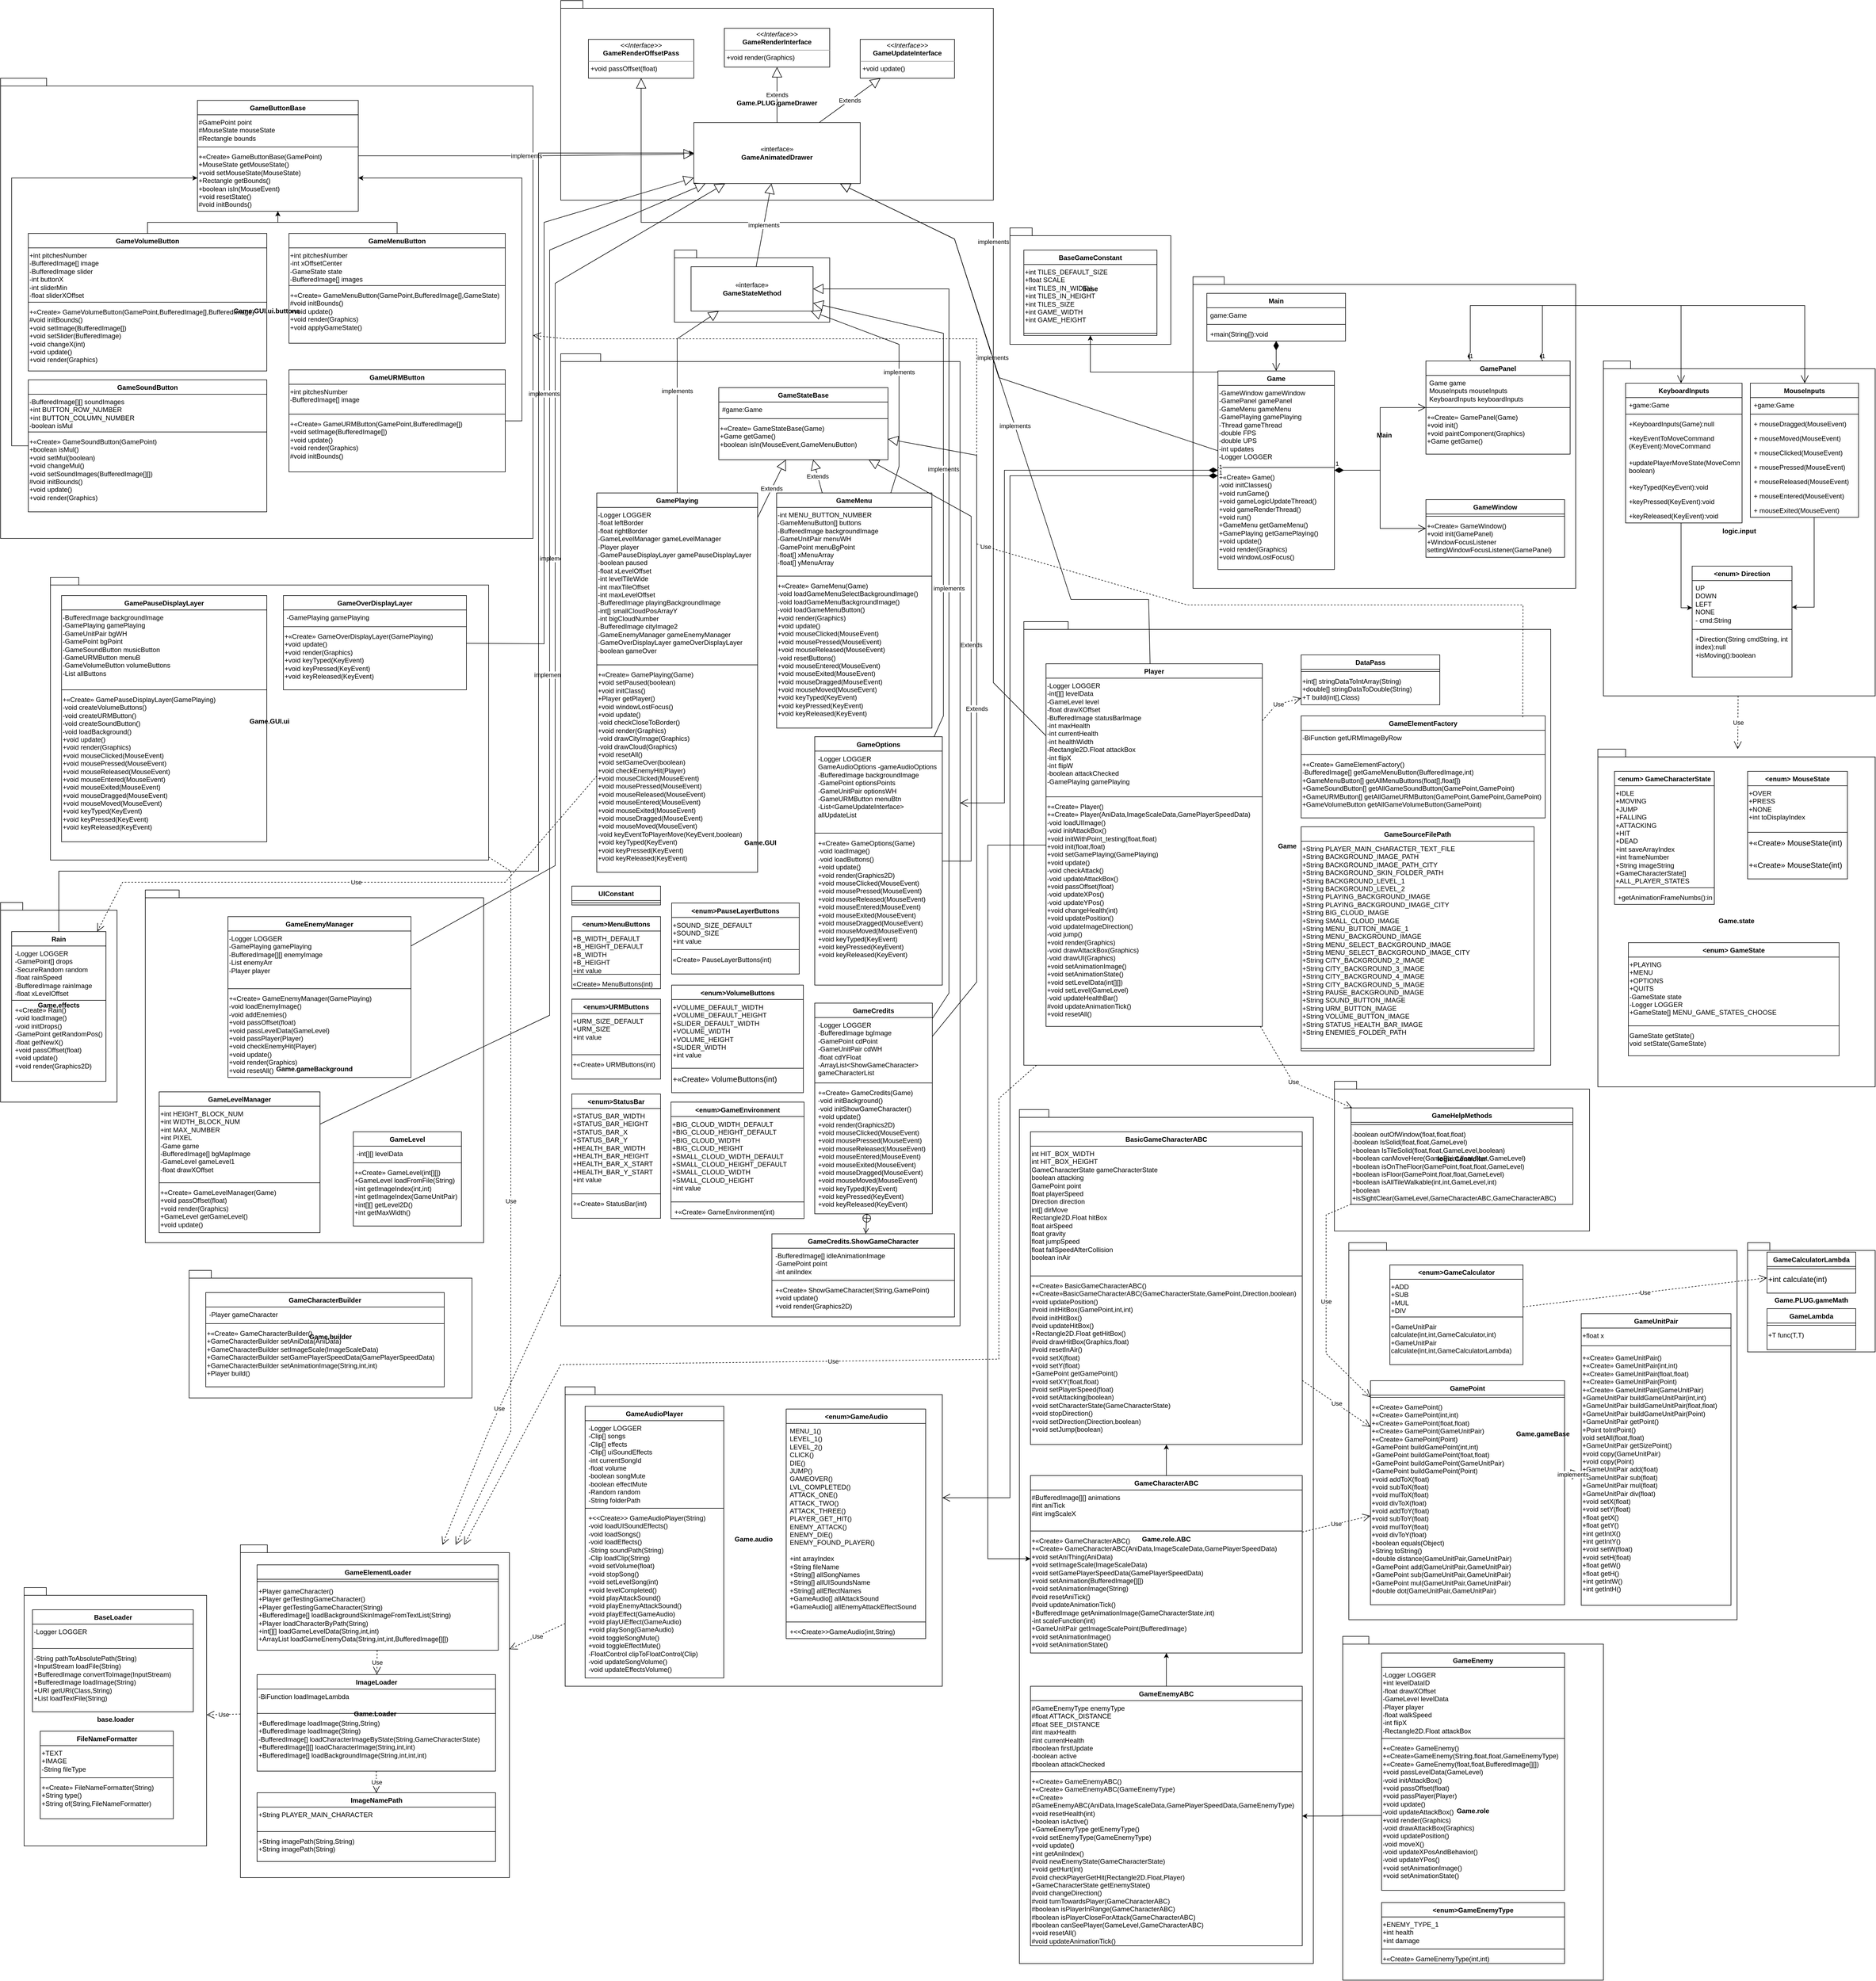 <mxfile version="21.3.8" type="device">
  <diagram name="第 1 页" id="5wfCyomSjZ0sEKmMFy5Z">
    <mxGraphModel dx="8200" dy="5562" grid="1" gridSize="10" guides="1" tooltips="1" connect="1" arrows="1" fold="1" page="1" pageScale="1" pageWidth="827" pageHeight="1169" math="0" shadow="0">
      <root>
        <mxCell id="0" />
        <mxCell id="1" parent="0" />
        <mxCell id="d8FA0x2hpR9wpF5qPeEI-20" value="base" style="shape=folder;fontStyle=1;spacingTop=10;tabWidth=40;tabHeight=14;tabPosition=left;html=1;whiteSpace=wrap;" parent="1" vertex="1">
          <mxGeometry x="3430" y="-60" width="290" height="210" as="geometry" />
        </mxCell>
        <mxCell id="d8FA0x2hpR9wpF5qPeEI-1" value="Main" style="shape=folder;fontStyle=1;spacingTop=10;tabWidth=40;tabHeight=14;tabPosition=left;html=1;whiteSpace=wrap;" parent="1" vertex="1">
          <mxGeometry x="3760" y="28" width="690" height="562" as="geometry" />
        </mxCell>
        <mxCell id="d8FA0x2hpR9wpF5qPeEI-26" style="edgeStyle=orthogonalEdgeStyle;rounded=0;orthogonalLoop=1;jettySize=auto;html=1;" parent="1" source="d8FA0x2hpR9wpF5qPeEI-2" target="d8FA0x2hpR9wpF5qPeEI-21" edge="1">
          <mxGeometry relative="1" as="geometry">
            <Array as="points">
              <mxPoint x="3575" y="200" />
            </Array>
          </mxGeometry>
        </mxCell>
        <mxCell id="d8FA0x2hpR9wpF5qPeEI-2" value="Game" style="swimlane;fontStyle=1;align=center;verticalAlign=top;childLayout=stackLayout;horizontal=1;startSize=26;horizontalStack=0;resizeParent=1;resizeParentMax=0;resizeLast=0;collapsible=1;marginBottom=0;whiteSpace=wrap;html=1;" parent="1" vertex="1">
          <mxGeometry x="3805" y="198" width="210" height="358" as="geometry" />
        </mxCell>
        <mxCell id="d8FA0x2hpR9wpF5qPeEI-3" value="-GameWindow gameWindow&lt;br&gt;-GamePanel gamePanel&lt;br&gt;-GameMenu gameMenu&lt;br&gt;-GamePlaying gamePlaying&lt;br&gt;-Thread gameThread&lt;br&gt;-double FPS&lt;br&gt;-double UPS&lt;br&gt;-int updates&lt;br&gt;-Logger LOGGER" style="text;whiteSpace=wrap;html=1;" parent="d8FA0x2hpR9wpF5qPeEI-2" vertex="1">
          <mxGeometry y="26" width="210" height="144" as="geometry" />
        </mxCell>
        <mxCell id="d8FA0x2hpR9wpF5qPeEI-4" value="" style="line;strokeWidth=1;fillColor=none;align=left;verticalAlign=middle;spacingTop=-1;spacingLeft=3;spacingRight=3;rotatable=0;labelPosition=right;points=[];portConstraint=eastwest;strokeColor=inherit;" parent="d8FA0x2hpR9wpF5qPeEI-2" vertex="1">
          <mxGeometry y="170" width="210" height="8" as="geometry" />
        </mxCell>
        <mxCell id="d8FA0x2hpR9wpF5qPeEI-5" value="+«Create» Game()&lt;br&gt;-void initClasses()&lt;br&gt;+void runGame()&lt;br&gt;+void gameLogicUpdateThread()&lt;br&gt;+void gameRenderThread()&lt;br&gt;+void run()&lt;br&gt;+GameMenu getGameMenu()&lt;br&gt;+GamePlaying getGamePlaying()&lt;br&gt;+void update()&lt;br&gt;+void render(Graphics)&lt;br&gt;+void windowLostFocus()" style="text;whiteSpace=wrap;html=1;" parent="d8FA0x2hpR9wpF5qPeEI-2" vertex="1">
          <mxGeometry y="178" width="210" height="180" as="geometry" />
        </mxCell>
        <mxCell id="d8FA0x2hpR9wpF5qPeEI-6" value="GamePanel" style="swimlane;fontStyle=1;align=center;verticalAlign=top;childLayout=stackLayout;horizontal=1;startSize=26;horizontalStack=0;resizeParent=1;resizeParentMax=0;resizeLast=0;collapsible=1;marginBottom=0;whiteSpace=wrap;html=1;" parent="1" vertex="1">
          <mxGeometry x="4180" y="180" width="260" height="168" as="geometry" />
        </mxCell>
        <mxCell id="d8FA0x2hpR9wpF5qPeEI-7" value="&lt;div&gt;Game game&lt;/div&gt;&lt;div&gt;MouseInputs mouseInputs&lt;/div&gt;&lt;div&gt;KeyboardInputs keyboardInputs&lt;/div&gt;" style="text;strokeColor=none;fillColor=none;align=left;verticalAlign=top;spacingLeft=4;spacingRight=4;overflow=hidden;rotatable=0;points=[[0,0.5],[1,0.5]];portConstraint=eastwest;whiteSpace=wrap;html=1;" parent="d8FA0x2hpR9wpF5qPeEI-6" vertex="1">
          <mxGeometry y="26" width="260" height="54" as="geometry" />
        </mxCell>
        <mxCell id="d8FA0x2hpR9wpF5qPeEI-8" value="" style="line;strokeWidth=1;fillColor=none;align=left;verticalAlign=middle;spacingTop=-1;spacingLeft=3;spacingRight=3;rotatable=0;labelPosition=right;points=[];portConstraint=eastwest;strokeColor=inherit;" parent="d8FA0x2hpR9wpF5qPeEI-6" vertex="1">
          <mxGeometry y="80" width="260" height="8" as="geometry" />
        </mxCell>
        <mxCell id="d8FA0x2hpR9wpF5qPeEI-9" value="+«Create» GamePanel(Game)&lt;br&gt;+void init()&lt;br&gt;+void paintComponent(Graphics)&lt;br&gt;+Game getGame()" style="text;whiteSpace=wrap;html=1;" parent="d8FA0x2hpR9wpF5qPeEI-6" vertex="1">
          <mxGeometry y="88" width="260" height="80" as="geometry" />
        </mxCell>
        <mxCell id="d8FA0x2hpR9wpF5qPeEI-10" value="GameWindow" style="swimlane;fontStyle=1;align=center;verticalAlign=top;childLayout=stackLayout;horizontal=1;startSize=26;horizontalStack=0;resizeParent=1;resizeParentMax=0;resizeLast=0;collapsible=1;marginBottom=0;whiteSpace=wrap;html=1;" parent="1" vertex="1">
          <mxGeometry x="4180" y="430" width="250" height="104" as="geometry" />
        </mxCell>
        <mxCell id="d8FA0x2hpR9wpF5qPeEI-11" value="" style="line;strokeWidth=1;fillColor=none;align=left;verticalAlign=middle;spacingTop=-1;spacingLeft=3;spacingRight=3;rotatable=0;labelPosition=right;points=[];portConstraint=eastwest;strokeColor=inherit;" parent="d8FA0x2hpR9wpF5qPeEI-10" vertex="1">
          <mxGeometry y="26" width="250" height="8" as="geometry" />
        </mxCell>
        <mxCell id="d8FA0x2hpR9wpF5qPeEI-12" value="+«Create» GameWindow()&lt;br&gt;+void init(GamePanel)&lt;br&gt;+WindowFocusListener settingWindowFocusListener(GamePanel)" style="text;whiteSpace=wrap;html=1;" parent="d8FA0x2hpR9wpF5qPeEI-10" vertex="1">
          <mxGeometry y="34" width="250" height="70" as="geometry" />
        </mxCell>
        <mxCell id="d8FA0x2hpR9wpF5qPeEI-13" value="Main" style="swimlane;fontStyle=1;align=center;verticalAlign=top;childLayout=stackLayout;horizontal=1;startSize=26;horizontalStack=0;resizeParent=1;resizeParentMax=0;resizeLast=0;collapsible=1;marginBottom=0;whiteSpace=wrap;html=1;" parent="1" vertex="1">
          <mxGeometry x="3785" y="58" width="250" height="86" as="geometry" />
        </mxCell>
        <mxCell id="d8FA0x2hpR9wpF5qPeEI-14" value="game:Game" style="text;strokeColor=none;fillColor=none;align=left;verticalAlign=top;spacingLeft=4;spacingRight=4;overflow=hidden;rotatable=0;points=[[0,0.5],[1,0.5]];portConstraint=eastwest;whiteSpace=wrap;html=1;" parent="d8FA0x2hpR9wpF5qPeEI-13" vertex="1">
          <mxGeometry y="26" width="250" height="26" as="geometry" />
        </mxCell>
        <mxCell id="d8FA0x2hpR9wpF5qPeEI-15" value="" style="line;strokeWidth=1;fillColor=none;align=left;verticalAlign=middle;spacingTop=-1;spacingLeft=3;spacingRight=3;rotatable=0;labelPosition=right;points=[];portConstraint=eastwest;strokeColor=inherit;" parent="d8FA0x2hpR9wpF5qPeEI-13" vertex="1">
          <mxGeometry y="52" width="250" height="8" as="geometry" />
        </mxCell>
        <mxCell id="d8FA0x2hpR9wpF5qPeEI-16" value="+main(String[]):void" style="text;strokeColor=none;fillColor=none;align=left;verticalAlign=top;spacingLeft=4;spacingRight=4;overflow=hidden;rotatable=0;points=[[0,0.5],[1,0.5]];portConstraint=eastwest;whiteSpace=wrap;html=1;" parent="d8FA0x2hpR9wpF5qPeEI-13" vertex="1">
          <mxGeometry y="60" width="250" height="26" as="geometry" />
        </mxCell>
        <mxCell id="d8FA0x2hpR9wpF5qPeEI-17" value="1" style="endArrow=open;html=1;endSize=12;startArrow=diamondThin;startSize=14;startFill=1;edgeStyle=orthogonalEdgeStyle;align=left;verticalAlign=bottom;rounded=0;" parent="1" source="d8FA0x2hpR9wpF5qPeEI-2" target="d8FA0x2hpR9wpF5qPeEI-6" edge="1">
          <mxGeometry x="-1" y="3" relative="1" as="geometry">
            <mxPoint x="3920" y="461" as="sourcePoint" />
            <mxPoint x="3920" y="665" as="targetPoint" />
          </mxGeometry>
        </mxCell>
        <mxCell id="d8FA0x2hpR9wpF5qPeEI-18" value="1" style="endArrow=open;html=1;endSize=12;startArrow=diamondThin;startSize=14;startFill=1;edgeStyle=orthogonalEdgeStyle;align=left;verticalAlign=bottom;rounded=0;" parent="1" source="d8FA0x2hpR9wpF5qPeEI-2" target="d8FA0x2hpR9wpF5qPeEI-10" edge="1">
          <mxGeometry x="-1" y="3" relative="1" as="geometry">
            <mxPoint x="3930" y="471" as="sourcePoint" />
            <mxPoint x="3930" y="675" as="targetPoint" />
          </mxGeometry>
        </mxCell>
        <mxCell id="d8FA0x2hpR9wpF5qPeEI-19" value="1" style="endArrow=open;html=1;endSize=12;startArrow=diamondThin;startSize=14;startFill=1;edgeStyle=orthogonalEdgeStyle;align=left;verticalAlign=bottom;rounded=0;" parent="1" source="d8FA0x2hpR9wpF5qPeEI-13" target="d8FA0x2hpR9wpF5qPeEI-2" edge="1">
          <mxGeometry x="-1" y="-1007" relative="1" as="geometry">
            <mxPoint x="3892.48" y="172" as="sourcePoint" />
            <mxPoint x="4127.48" y="317" as="targetPoint" />
            <mxPoint x="77" y="-386" as="offset" />
          </mxGeometry>
        </mxCell>
        <mxCell id="d8FA0x2hpR9wpF5qPeEI-21" value="BaseGameConstant" style="swimlane;fontStyle=1;align=center;verticalAlign=top;childLayout=stackLayout;horizontal=1;startSize=26;horizontalStack=0;resizeParent=1;resizeParentMax=0;resizeLast=0;collapsible=1;marginBottom=0;whiteSpace=wrap;html=1;" parent="1" vertex="1">
          <mxGeometry x="3455" y="-20" width="240" height="154" as="geometry" />
        </mxCell>
        <mxCell id="d8FA0x2hpR9wpF5qPeEI-22" value="+int TILES_DEFAULT_SIZE&lt;br&gt;+float SCALE&lt;br&gt;+int TILES_IN_WIDTH&lt;br&gt;+int TILES_IN_HEIGHT&lt;br&gt;+int TILES_SIZE&lt;br&gt;+int GAME_WIDTH&lt;br&gt;+int GAME_HEIGHT" style="text;whiteSpace=wrap;html=1;" parent="d8FA0x2hpR9wpF5qPeEI-21" vertex="1">
          <mxGeometry y="26" width="240" height="120" as="geometry" />
        </mxCell>
        <mxCell id="d8FA0x2hpR9wpF5qPeEI-23" value="" style="line;strokeWidth=1;fillColor=none;align=left;verticalAlign=middle;spacingTop=-1;spacingLeft=3;spacingRight=3;rotatable=0;labelPosition=right;points=[];portConstraint=eastwest;strokeColor=inherit;" parent="d8FA0x2hpR9wpF5qPeEI-21" vertex="1">
          <mxGeometry y="146" width="240" height="8" as="geometry" />
        </mxCell>
        <mxCell id="d8FA0x2hpR9wpF5qPeEI-31" value="logic.input" style="shape=folder;fontStyle=1;spacingTop=10;tabWidth=40;tabHeight=14;tabPosition=left;html=1;whiteSpace=wrap;" parent="1" vertex="1">
          <mxGeometry x="4500" y="180" width="490" height="604" as="geometry" />
        </mxCell>
        <mxCell id="d8FA0x2hpR9wpF5qPeEI-32" value="MouseInputs" style="swimlane;fontStyle=1;align=center;verticalAlign=top;childLayout=stackLayout;horizontal=1;startSize=26;horizontalStack=0;resizeParent=1;resizeParentMax=0;resizeLast=0;collapsible=1;marginBottom=0;whiteSpace=wrap;html=1;" parent="1" vertex="1">
          <mxGeometry x="4765" y="220" width="195" height="242" as="geometry" />
        </mxCell>
        <mxCell id="d8FA0x2hpR9wpF5qPeEI-33" value="+game:Game" style="text;strokeColor=none;fillColor=none;align=left;verticalAlign=top;spacingLeft=4;spacingRight=4;overflow=hidden;rotatable=0;points=[[0,0.5],[1,0.5]];portConstraint=eastwest;whiteSpace=wrap;html=1;" parent="d8FA0x2hpR9wpF5qPeEI-32" vertex="1">
          <mxGeometry y="26" width="195" height="26" as="geometry" />
        </mxCell>
        <mxCell id="d8FA0x2hpR9wpF5qPeEI-34" value="" style="line;strokeWidth=1;fillColor=none;align=left;verticalAlign=middle;spacingTop=-1;spacingLeft=3;spacingRight=3;rotatable=0;labelPosition=right;points=[];portConstraint=eastwest;strokeColor=inherit;" parent="d8FA0x2hpR9wpF5qPeEI-32" vertex="1">
          <mxGeometry y="52" width="195" height="8" as="geometry" />
        </mxCell>
        <mxCell id="d8FA0x2hpR9wpF5qPeEI-35" value="+ mouseDragged(&lt;span class=&quot;pl-smi&quot;&gt;MouseEvent&lt;/span&gt;)" style="text;strokeColor=none;fillColor=none;align=left;verticalAlign=top;spacingLeft=4;spacingRight=4;overflow=hidden;rotatable=0;points=[[0,0.5],[1,0.5]];portConstraint=eastwest;whiteSpace=wrap;html=1;" parent="d8FA0x2hpR9wpF5qPeEI-32" vertex="1">
          <mxGeometry y="60" width="195" height="26" as="geometry" />
        </mxCell>
        <mxCell id="d8FA0x2hpR9wpF5qPeEI-36" value="+ mouseMoved(&lt;span class=&quot;pl-smi&quot;&gt;MouseEvent&lt;/span&gt;)" style="text;strokeColor=none;fillColor=none;align=left;verticalAlign=top;spacingLeft=4;spacingRight=4;overflow=hidden;rotatable=0;points=[[0,0.5],[1,0.5]];portConstraint=eastwest;whiteSpace=wrap;html=1;" parent="d8FA0x2hpR9wpF5qPeEI-32" vertex="1">
          <mxGeometry y="86" width="195" height="26" as="geometry" />
        </mxCell>
        <mxCell id="d8FA0x2hpR9wpF5qPeEI-37" value="+ mouseClicked(&lt;span class=&quot;pl-smi&quot;&gt;MouseEvent&lt;/span&gt;)" style="text;strokeColor=none;fillColor=none;align=left;verticalAlign=top;spacingLeft=4;spacingRight=4;overflow=hidden;rotatable=0;points=[[0,0.5],[1,0.5]];portConstraint=eastwest;whiteSpace=wrap;html=1;" parent="d8FA0x2hpR9wpF5qPeEI-32" vertex="1">
          <mxGeometry y="112" width="195" height="26" as="geometry" />
        </mxCell>
        <mxCell id="d8FA0x2hpR9wpF5qPeEI-38" value="+ mousePressed(&lt;span class=&quot;pl-smi&quot;&gt;MouseEvent&lt;/span&gt;)" style="text;strokeColor=none;fillColor=none;align=left;verticalAlign=top;spacingLeft=4;spacingRight=4;overflow=hidden;rotatable=0;points=[[0,0.5],[1,0.5]];portConstraint=eastwest;whiteSpace=wrap;html=1;" parent="d8FA0x2hpR9wpF5qPeEI-32" vertex="1">
          <mxGeometry y="138" width="195" height="26" as="geometry" />
        </mxCell>
        <mxCell id="d8FA0x2hpR9wpF5qPeEI-39" value="+ mouseReleased(&lt;span class=&quot;pl-smi&quot;&gt;MouseEvent&lt;/span&gt;)" style="text;strokeColor=none;fillColor=none;align=left;verticalAlign=top;spacingLeft=4;spacingRight=4;overflow=hidden;rotatable=0;points=[[0,0.5],[1,0.5]];portConstraint=eastwest;whiteSpace=wrap;html=1;" parent="d8FA0x2hpR9wpF5qPeEI-32" vertex="1">
          <mxGeometry y="164" width="195" height="26" as="geometry" />
        </mxCell>
        <mxCell id="d8FA0x2hpR9wpF5qPeEI-40" value="&lt;div&gt;+ mouseEntered(&lt;span class=&quot;pl-smi&quot;&gt;MouseEvent&lt;/span&gt;)&lt;/div&gt;" style="text;strokeColor=none;fillColor=none;align=left;verticalAlign=top;spacingLeft=4;spacingRight=4;overflow=hidden;rotatable=0;points=[[0,0.5],[1,0.5]];portConstraint=eastwest;whiteSpace=wrap;html=1;" parent="d8FA0x2hpR9wpF5qPeEI-32" vertex="1">
          <mxGeometry y="190" width="195" height="26" as="geometry" />
        </mxCell>
        <mxCell id="d8FA0x2hpR9wpF5qPeEI-41" value="+ mouseExited(&lt;span class=&quot;pl-smi&quot;&gt;MouseEvent&lt;/span&gt;)" style="text;strokeColor=none;fillColor=none;align=left;verticalAlign=top;spacingLeft=4;spacingRight=4;overflow=hidden;rotatable=0;points=[[0,0.5],[1,0.5]];portConstraint=eastwest;whiteSpace=wrap;html=1;" parent="d8FA0x2hpR9wpF5qPeEI-32" vertex="1">
          <mxGeometry y="216" width="195" height="26" as="geometry" />
        </mxCell>
        <mxCell id="d8FA0x2hpR9wpF5qPeEI-42" style="edgeStyle=orthogonalEdgeStyle;rounded=0;orthogonalLoop=1;jettySize=auto;html=1;" parent="1" source="d8FA0x2hpR9wpF5qPeEI-43" target="d8FA0x2hpR9wpF5qPeEI-52" edge="1">
          <mxGeometry relative="1" as="geometry">
            <Array as="points">
              <mxPoint x="4640" y="625" />
            </Array>
          </mxGeometry>
        </mxCell>
        <mxCell id="d8FA0x2hpR9wpF5qPeEI-43" value="KeyboardInputs" style="swimlane;fontStyle=1;align=center;verticalAlign=top;childLayout=stackLayout;horizontal=1;startSize=26;horizontalStack=0;resizeParent=1;resizeParentMax=0;resizeLast=0;collapsible=1;marginBottom=0;whiteSpace=wrap;html=1;" parent="1" vertex="1">
          <mxGeometry x="4540" y="220" width="210" height="252" as="geometry" />
        </mxCell>
        <mxCell id="d8FA0x2hpR9wpF5qPeEI-44" value="+game:Game" style="text;strokeColor=none;fillColor=none;align=left;verticalAlign=top;spacingLeft=4;spacingRight=4;overflow=hidden;rotatable=0;points=[[0,0.5],[1,0.5]];portConstraint=eastwest;whiteSpace=wrap;html=1;" parent="d8FA0x2hpR9wpF5qPeEI-43" vertex="1">
          <mxGeometry y="26" width="210" height="26" as="geometry" />
        </mxCell>
        <mxCell id="d8FA0x2hpR9wpF5qPeEI-45" value="" style="line;strokeWidth=1;fillColor=none;align=left;verticalAlign=middle;spacingTop=-1;spacingLeft=3;spacingRight=3;rotatable=0;labelPosition=right;points=[];portConstraint=eastwest;strokeColor=inherit;" parent="d8FA0x2hpR9wpF5qPeEI-43" vertex="1">
          <mxGeometry y="52" width="210" height="8" as="geometry" />
        </mxCell>
        <mxCell id="d8FA0x2hpR9wpF5qPeEI-46" value="+KeyboardInputs(&lt;span class=&quot;pl-smi&quot;&gt;Game&lt;/span&gt;):null" style="text;strokeColor=none;fillColor=none;align=left;verticalAlign=top;spacingLeft=4;spacingRight=4;overflow=hidden;rotatable=0;points=[[0,0.5],[1,0.5]];portConstraint=eastwest;whiteSpace=wrap;html=1;" parent="d8FA0x2hpR9wpF5qPeEI-43" vertex="1">
          <mxGeometry y="60" width="210" height="26" as="geometry" />
        </mxCell>
        <mxCell id="d8FA0x2hpR9wpF5qPeEI-47" value="+keyEventToMoveCommand&lt;br&gt;(&lt;span class=&quot;pl-smi&quot;&gt;KeyEvent&lt;/span&gt;):MoveCommand" style="text;strokeColor=none;fillColor=none;align=left;verticalAlign=top;spacingLeft=4;spacingRight=4;overflow=hidden;rotatable=0;points=[[0,0.5],[1,0.5]];portConstraint=eastwest;whiteSpace=wrap;html=1;" parent="d8FA0x2hpR9wpF5qPeEI-43" vertex="1">
          <mxGeometry y="86" width="210" height="44" as="geometry" />
        </mxCell>
        <mxCell id="d8FA0x2hpR9wpF5qPeEI-48" value="+updatePlayerMoveState(&lt;span class=&quot;pl-smi&quot;&gt;MoveCommand&lt;/span&gt;, &lt;span class=&quot;pl-smi&quot;&gt;boolean&lt;/span&gt;)" style="text;strokeColor=none;fillColor=none;align=left;verticalAlign=top;spacingLeft=4;spacingRight=4;overflow=hidden;rotatable=0;points=[[0,0.5],[1,0.5]];portConstraint=eastwest;whiteSpace=wrap;html=1;" parent="d8FA0x2hpR9wpF5qPeEI-43" vertex="1">
          <mxGeometry y="130" width="210" height="44" as="geometry" />
        </mxCell>
        <mxCell id="d8FA0x2hpR9wpF5qPeEI-49" value="+keyTyped(&lt;span class=&quot;pl-smi&quot;&gt;KeyEvent&lt;/span&gt;):void" style="text;strokeColor=none;fillColor=none;align=left;verticalAlign=top;spacingLeft=4;spacingRight=4;overflow=hidden;rotatable=0;points=[[0,0.5],[1,0.5]];portConstraint=eastwest;whiteSpace=wrap;html=1;" parent="d8FA0x2hpR9wpF5qPeEI-43" vertex="1">
          <mxGeometry y="174" width="210" height="26" as="geometry" />
        </mxCell>
        <mxCell id="d8FA0x2hpR9wpF5qPeEI-50" value="+keyPressed(&lt;span class=&quot;pl-smi&quot;&gt;KeyEvent&lt;/span&gt;):void" style="text;strokeColor=none;fillColor=none;align=left;verticalAlign=top;spacingLeft=4;spacingRight=4;overflow=hidden;rotatable=0;points=[[0,0.5],[1,0.5]];portConstraint=eastwest;whiteSpace=wrap;html=1;" parent="d8FA0x2hpR9wpF5qPeEI-43" vertex="1">
          <mxGeometry y="200" width="210" height="26" as="geometry" />
        </mxCell>
        <mxCell id="d8FA0x2hpR9wpF5qPeEI-51" value="+keyReleased(&lt;span class=&quot;pl-smi&quot;&gt;KeyEvent&lt;/span&gt;):void" style="text;strokeColor=none;fillColor=none;align=left;verticalAlign=top;spacingLeft=4;spacingRight=4;overflow=hidden;rotatable=0;points=[[0,0.5],[1,0.5]];portConstraint=eastwest;whiteSpace=wrap;html=1;" parent="d8FA0x2hpR9wpF5qPeEI-43" vertex="1">
          <mxGeometry y="226" width="210" height="26" as="geometry" />
        </mxCell>
        <mxCell id="d8FA0x2hpR9wpF5qPeEI-52" value="&amp;lt;enum&amp;gt;&amp;nbsp;Direction" style="swimlane;fontStyle=1;align=center;verticalAlign=top;childLayout=stackLayout;horizontal=1;startSize=26;horizontalStack=0;resizeParent=1;resizeParentMax=0;resizeLast=0;collapsible=1;marginBottom=0;whiteSpace=wrap;html=1;" parent="1" vertex="1">
          <mxGeometry x="4660" y="550" width="180" height="200" as="geometry" />
        </mxCell>
        <mxCell id="d8FA0x2hpR9wpF5qPeEI-53" value="&lt;div&gt;UP&lt;/div&gt;&lt;div&gt;DOWN&lt;/div&gt;&lt;div&gt;LEFT&lt;/div&gt;&lt;div&gt;NONE&lt;br&gt;&lt;/div&gt;- cmd:String" style="text;strokeColor=none;fillColor=none;align=left;verticalAlign=top;spacingLeft=4;spacingRight=4;overflow=hidden;rotatable=0;points=[[0,0.5],[1,0.5]];portConstraint=eastwest;whiteSpace=wrap;html=1;" parent="d8FA0x2hpR9wpF5qPeEI-52" vertex="1">
          <mxGeometry y="26" width="180" height="84" as="geometry" />
        </mxCell>
        <mxCell id="d8FA0x2hpR9wpF5qPeEI-54" value="" style="line;strokeWidth=1;fillColor=none;align=left;verticalAlign=middle;spacingTop=-1;spacingLeft=3;spacingRight=3;rotatable=0;labelPosition=right;points=[];portConstraint=eastwest;strokeColor=inherit;" parent="d8FA0x2hpR9wpF5qPeEI-52" vertex="1">
          <mxGeometry y="110" width="180" height="8" as="geometry" />
        </mxCell>
        <mxCell id="d8FA0x2hpR9wpF5qPeEI-55" value="+Direction(String cmdString, int index):null&lt;br&gt;+isMoving():boolean" style="text;strokeColor=none;fillColor=none;align=left;verticalAlign=top;spacingLeft=4;spacingRight=4;overflow=hidden;rotatable=0;points=[[0,0.5],[1,0.5]];portConstraint=eastwest;whiteSpace=wrap;html=1;" parent="d8FA0x2hpR9wpF5qPeEI-52" vertex="1">
          <mxGeometry y="118" width="180" height="82" as="geometry" />
        </mxCell>
        <mxCell id="d8FA0x2hpR9wpF5qPeEI-56" style="edgeStyle=orthogonalEdgeStyle;rounded=0;orthogonalLoop=1;jettySize=auto;html=1;" parent="1" source="d8FA0x2hpR9wpF5qPeEI-41" target="d8FA0x2hpR9wpF5qPeEI-52" edge="1">
          <mxGeometry relative="1" as="geometry">
            <Array as="points">
              <mxPoint x="4880" y="624" />
            </Array>
          </mxGeometry>
        </mxCell>
        <mxCell id="d8FA0x2hpR9wpF5qPeEI-57" value="1" style="endArrow=open;html=1;endSize=12;startArrow=diamondThin;startSize=14;startFill=1;edgeStyle=orthogonalEdgeStyle;align=left;verticalAlign=bottom;rounded=0;" parent="1" source="d8FA0x2hpR9wpF5qPeEI-6" target="d8FA0x2hpR9wpF5qPeEI-43" edge="1">
          <mxGeometry x="-1" y="3" relative="1" as="geometry">
            <mxPoint x="4025" y="387" as="sourcePoint" />
            <mxPoint x="4190" y="492" as="targetPoint" />
            <Array as="points">
              <mxPoint x="4390" y="80" />
              <mxPoint x="4640" y="80" />
            </Array>
          </mxGeometry>
        </mxCell>
        <mxCell id="d8FA0x2hpR9wpF5qPeEI-58" value="1" style="endArrow=open;html=1;endSize=12;startArrow=diamondThin;startSize=14;startFill=1;edgeStyle=orthogonalEdgeStyle;align=left;verticalAlign=bottom;rounded=0;" parent="1" source="d8FA0x2hpR9wpF5qPeEI-6" target="d8FA0x2hpR9wpF5qPeEI-32" edge="1">
          <mxGeometry x="-1" y="3" relative="1" as="geometry">
            <mxPoint x="4260" y="190" as="sourcePoint" />
            <mxPoint x="4670" y="230" as="targetPoint" />
            <Array as="points">
              <mxPoint x="4260" y="80" />
              <mxPoint x="4863" y="80" />
            </Array>
          </mxGeometry>
        </mxCell>
        <mxCell id="d8FA0x2hpR9wpF5qPeEI-60" value="Game.state" style="shape=folder;fontStyle=1;spacingTop=10;tabWidth=40;tabHeight=14;tabPosition=left;html=1;whiteSpace=wrap;" parent="1" vertex="1">
          <mxGeometry x="4490" y="880" width="500" height="609" as="geometry" />
        </mxCell>
        <mxCell id="d8FA0x2hpR9wpF5qPeEI-61" value="&amp;lt;enum&amp;gt;&amp;nbsp;GameCharacterState" style="swimlane;fontStyle=1;align=center;verticalAlign=top;childLayout=stackLayout;horizontal=1;startSize=26;horizontalStack=0;resizeParent=1;resizeParentMax=0;resizeLast=0;collapsible=1;marginBottom=0;whiteSpace=wrap;html=1;" parent="1" vertex="1">
          <mxGeometry x="4520" y="920" width="180" height="240" as="geometry">
            <mxRectangle x="900" y="840" width="110" height="40" as="alternateBounds" />
          </mxGeometry>
        </mxCell>
        <mxCell id="d8FA0x2hpR9wpF5qPeEI-62" value="+IDLE&lt;br&gt;+MOVING&lt;br&gt;+JUMP&lt;br&gt;+FALLING&lt;br&gt;+ATTACKING&lt;br&gt;+HIT&lt;br&gt;+DEAD&lt;br&gt;+int saveArrayIndex&lt;br&gt;+int frameNumber&lt;br&gt;+String imageString&lt;br&gt;+GameCharacterState[] +ALL_PLAYER_STATES" style="text;whiteSpace=wrap;html=1;" parent="d8FA0x2hpR9wpF5qPeEI-61" vertex="1">
          <mxGeometry y="26" width="180" height="180" as="geometry" />
        </mxCell>
        <mxCell id="d8FA0x2hpR9wpF5qPeEI-63" value="" style="line;strokeWidth=1;fillColor=none;align=left;verticalAlign=middle;spacingTop=-1;spacingLeft=3;spacingRight=3;rotatable=0;labelPosition=right;points=[];portConstraint=eastwest;strokeColor=inherit;" parent="d8FA0x2hpR9wpF5qPeEI-61" vertex="1">
          <mxGeometry y="206" width="180" height="8" as="geometry" />
        </mxCell>
        <mxCell id="d8FA0x2hpR9wpF5qPeEI-64" value="+getAnimationFrameNumbs():int" style="text;strokeColor=none;fillColor=none;align=left;verticalAlign=top;spacingLeft=4;spacingRight=4;overflow=hidden;rotatable=0;points=[[0,0.5],[1,0.5]];portConstraint=eastwest;whiteSpace=wrap;html=1;" parent="d8FA0x2hpR9wpF5qPeEI-61" vertex="1">
          <mxGeometry y="214" width="180" height="26" as="geometry" />
        </mxCell>
        <mxCell id="d8FA0x2hpR9wpF5qPeEI-65" value="&amp;lt;enum&amp;gt;&amp;nbsp;GameState" style="swimlane;fontStyle=1;align=center;verticalAlign=top;childLayout=stackLayout;horizontal=1;startSize=26;horizontalStack=0;resizeParent=1;resizeParentMax=0;resizeLast=0;collapsible=1;marginBottom=0;whiteSpace=wrap;html=1;" parent="1" vertex="1">
          <mxGeometry x="4545" y="1229" width="380" height="204" as="geometry">
            <mxRectangle x="900" y="840" width="110" height="40" as="alternateBounds" />
          </mxGeometry>
        </mxCell>
        <mxCell id="d8FA0x2hpR9wpF5qPeEI-66" value="+PLAYING&lt;br&gt;+MENU&lt;br&gt;+OPTIONS&lt;br&gt;+QUITS&lt;br&gt;-GameState state&lt;br&gt;-Logger LOGGER&lt;br&gt;+GameState[] MENU_GAME_STATES_CHOOSE" style="text;whiteSpace=wrap;html=1;" parent="d8FA0x2hpR9wpF5qPeEI-65" vertex="1">
          <mxGeometry y="26" width="380" height="120" as="geometry" />
        </mxCell>
        <mxCell id="d8FA0x2hpR9wpF5qPeEI-67" value="" style="line;strokeWidth=1;fillColor=none;align=left;verticalAlign=middle;spacingTop=-1;spacingLeft=3;spacingRight=3;rotatable=0;labelPosition=right;points=[];portConstraint=eastwest;strokeColor=inherit;" parent="d8FA0x2hpR9wpF5qPeEI-65" vertex="1">
          <mxGeometry y="146" width="380" height="8" as="geometry" />
        </mxCell>
        <mxCell id="d8FA0x2hpR9wpF5qPeEI-68" value="GameState getState()&#xa;void setState(GameState)" style="text;whiteSpace=wrap;html=1;" parent="d8FA0x2hpR9wpF5qPeEI-65" vertex="1">
          <mxGeometry y="154" width="380" height="50" as="geometry" />
        </mxCell>
        <mxCell id="d8FA0x2hpR9wpF5qPeEI-69" value="&amp;lt;enum&amp;gt;&amp;nbsp;MouseState" style="swimlane;fontStyle=1;align=center;verticalAlign=top;childLayout=stackLayout;horizontal=1;startSize=26;horizontalStack=0;resizeParent=1;resizeParentMax=0;resizeLast=0;collapsible=1;marginBottom=0;whiteSpace=wrap;html=1;" parent="1" vertex="1">
          <mxGeometry x="4760" y="920" width="180" height="194" as="geometry">
            <mxRectangle x="900" y="840" width="110" height="40" as="alternateBounds" />
          </mxGeometry>
        </mxCell>
        <mxCell id="d8FA0x2hpR9wpF5qPeEI-70" value="+OVER&lt;br&gt;+PRESS&lt;br&gt;+NONE&lt;br&gt;+int toDisplayIndex" style="text;whiteSpace=wrap;html=1;" parent="d8FA0x2hpR9wpF5qPeEI-69" vertex="1">
          <mxGeometry y="26" width="180" height="80" as="geometry" />
        </mxCell>
        <mxCell id="d8FA0x2hpR9wpF5qPeEI-71" value="" style="line;strokeWidth=1;fillColor=none;align=left;verticalAlign=middle;spacingTop=-1;spacingLeft=3;spacingRight=3;rotatable=0;labelPosition=right;points=[];portConstraint=eastwest;strokeColor=inherit;" parent="d8FA0x2hpR9wpF5qPeEI-69" vertex="1">
          <mxGeometry y="106" width="180" height="8" as="geometry" />
        </mxCell>
        <mxCell id="d8FA0x2hpR9wpF5qPeEI-72" value="&lt;span style=&quot;color: rgb(0, 0, 0); font-family: sans-serif; font-size: 14px; font-style: normal; font-variant-ligatures: normal; font-variant-caps: normal; font-weight: 400; letter-spacing: normal; orphans: 2; text-align: start; text-indent: 0px; text-transform: none; widows: 2; word-spacing: 0px; -webkit-text-stroke-width: 0px; background-color: rgb(255, 255, 255); text-decoration-thickness: initial; text-decoration-style: initial; text-decoration-color: initial; float: none; display: inline !important;&quot;&gt;+«Create» MouseState(int)&lt;/span&gt;" style="text;whiteSpace=wrap;html=1;" parent="d8FA0x2hpR9wpF5qPeEI-69" vertex="1">
          <mxGeometry y="114" width="180" height="40" as="geometry" />
        </mxCell>
        <mxCell id="d8FA0x2hpR9wpF5qPeEI-73" value="&lt;span style=&quot;color: rgb(0, 0, 0); font-family: sans-serif; font-size: 14px; font-style: normal; font-variant-ligatures: normal; font-variant-caps: normal; font-weight: 400; letter-spacing: normal; orphans: 2; text-align: start; text-indent: 0px; text-transform: none; widows: 2; word-spacing: 0px; -webkit-text-stroke-width: 0px; background-color: rgb(255, 255, 255); text-decoration-thickness: initial; text-decoration-style: initial; text-decoration-color: initial; float: none; display: inline !important;&quot;&gt;+«Create» MouseState(int)&lt;/span&gt;" style="text;whiteSpace=wrap;html=1;" parent="d8FA0x2hpR9wpF5qPeEI-69" vertex="1">
          <mxGeometry y="154" width="180" height="40" as="geometry" />
        </mxCell>
        <mxCell id="d8FA0x2hpR9wpF5qPeEI-74" value="Use" style="endArrow=open;endSize=12;dashed=1;html=1;rounded=0;" parent="1" source="d8FA0x2hpR9wpF5qPeEI-31" target="d8FA0x2hpR9wpF5qPeEI-60" edge="1">
          <mxGeometry width="160" relative="1" as="geometry">
            <mxPoint x="4760" y="950" as="sourcePoint" />
            <mxPoint x="4920" y="950" as="targetPoint" />
          </mxGeometry>
        </mxCell>
        <mxCell id="d8FA0x2hpR9wpF5qPeEI-89" value="Game" style="shape=folder;fontStyle=1;spacingTop=10;tabWidth=40;tabHeight=14;tabPosition=left;html=1;whiteSpace=wrap;" parent="1" vertex="1">
          <mxGeometry x="3455" y="650" width="950" height="800" as="geometry" />
        </mxCell>
        <mxCell id="d8FA0x2hpR9wpF5qPeEI-90" value="Player" style="swimlane;fontStyle=1;align=center;verticalAlign=top;childLayout=stackLayout;horizontal=1;startSize=26;horizontalStack=0;resizeParent=1;resizeParentMax=0;resizeLast=0;collapsible=1;marginBottom=0;whiteSpace=wrap;html=1;" parent="1" vertex="1">
          <mxGeometry x="3495" y="726" width="390" height="654" as="geometry" />
        </mxCell>
        <mxCell id="d8FA0x2hpR9wpF5qPeEI-91" value="-Logger LOGGER&lt;br&gt;-int[][] levelData&lt;br&gt;-GameLevel level&lt;br&gt;-float drawXOffset&lt;br&gt;-BufferedImage statusBarImage&lt;br&gt;-int maxHealth&lt;br&gt;-int currentHealth&lt;br&gt;-int healthWidth&lt;br&gt;-Rectangle2D.Float attackBox&lt;br&gt;-int flipX&lt;br&gt;-int flipW&lt;br&gt;-boolean attackChecked&lt;br&gt;-GamePlaying gamePlaying" style="text;whiteSpace=wrap;html=1;" parent="d8FA0x2hpR9wpF5qPeEI-90" vertex="1">
          <mxGeometry y="26" width="390" height="210" as="geometry" />
        </mxCell>
        <mxCell id="d8FA0x2hpR9wpF5qPeEI-92" value="" style="line;strokeWidth=1;fillColor=none;align=left;verticalAlign=middle;spacingTop=-1;spacingLeft=3;spacingRight=3;rotatable=0;labelPosition=right;points=[];portConstraint=eastwest;strokeColor=inherit;" parent="d8FA0x2hpR9wpF5qPeEI-90" vertex="1">
          <mxGeometry y="236" width="390" height="8" as="geometry" />
        </mxCell>
        <mxCell id="d8FA0x2hpR9wpF5qPeEI-93" value="+«Create» Player()&lt;br&gt;+«Create» Player(AniData,ImageScaleData,GamePlayerSpeedData)&lt;br&gt;-void loadUIImage()&lt;br&gt;-void initAttackBox()&lt;br&gt;+void initWithPoint_testing(float,float)&lt;br&gt;+void init(float,float)&lt;br&gt;+void setGamePlaying(GamePlaying)&lt;br&gt;+void update()&lt;br&gt;-void checkAttack()&lt;br&gt;-void updateAttackBox()&lt;br&gt;+void passOffset(float)&lt;br&gt;-void updateXPos()&lt;br&gt;-void updateYPos()&lt;br&gt;+void changeHealth(int)&lt;br&gt;+void updatePosition()&lt;br&gt;-void updateImageDirection()&lt;br&gt;-void jump()&lt;br&gt;+void render(Graphics)&lt;br&gt;-void drawAttackBox(Graphics)&lt;br&gt;-void drawUI(Graphics)&lt;br&gt;+void setAnimationImage()&lt;br&gt;+void setAnimationState()&lt;br&gt;+void setLevelData(int[][])&lt;br&gt;+void setLevel(GameLevel)&lt;br&gt;-void updateHealthBar()&lt;br&gt;#void updateAnimationTick()&lt;br&gt;+void resetAll()" style="text;whiteSpace=wrap;html=1;" parent="d8FA0x2hpR9wpF5qPeEI-90" vertex="1">
          <mxGeometry y="244" width="390" height="410" as="geometry" />
        </mxCell>
        <mxCell id="d8FA0x2hpR9wpF5qPeEI-94" value="DataPass" style="swimlane;fontStyle=1;align=center;verticalAlign=top;childLayout=stackLayout;horizontal=1;startSize=26;horizontalStack=0;resizeParent=1;resizeParentMax=0;resizeLast=0;collapsible=1;marginBottom=0;whiteSpace=wrap;html=1;" parent="1" vertex="1">
          <mxGeometry x="3955" y="710" width="250" height="90" as="geometry" />
        </mxCell>
        <mxCell id="d8FA0x2hpR9wpF5qPeEI-95" value="" style="line;strokeWidth=1;fillColor=none;align=left;verticalAlign=middle;spacingTop=-1;spacingLeft=3;spacingRight=3;rotatable=0;labelPosition=right;points=[];portConstraint=eastwest;strokeColor=inherit;" parent="d8FA0x2hpR9wpF5qPeEI-94" vertex="1">
          <mxGeometry y="26" width="250" height="8" as="geometry" />
        </mxCell>
        <mxCell id="d8FA0x2hpR9wpF5qPeEI-96" value="+int[] stringDataToIntArray(String)&lt;br&gt;+double[] stringDataToDouble(String)&lt;br&gt;+T build(int[],Class)" style="text;whiteSpace=wrap;html=1;" parent="d8FA0x2hpR9wpF5qPeEI-94" vertex="1">
          <mxGeometry y="34" width="250" height="56" as="geometry" />
        </mxCell>
        <mxCell id="d8FA0x2hpR9wpF5qPeEI-97" value="GameElementFactory" style="swimlane;fontStyle=1;align=center;verticalAlign=top;childLayout=stackLayout;horizontal=1;startSize=26;horizontalStack=0;resizeParent=1;resizeParentMax=0;resizeLast=0;collapsible=1;marginBottom=0;whiteSpace=wrap;html=1;" parent="1" vertex="1">
          <mxGeometry x="3955" y="820" width="440" height="184" as="geometry" />
        </mxCell>
        <mxCell id="d8FA0x2hpR9wpF5qPeEI-98" value="-BiFunction getURMImageByRow" style="text;whiteSpace=wrap;html=1;" parent="d8FA0x2hpR9wpF5qPeEI-97" vertex="1">
          <mxGeometry y="26" width="440" height="40" as="geometry" />
        </mxCell>
        <mxCell id="d8FA0x2hpR9wpF5qPeEI-99" value="" style="line;strokeWidth=1;fillColor=none;align=left;verticalAlign=middle;spacingTop=-1;spacingLeft=3;spacingRight=3;rotatable=0;labelPosition=right;points=[];portConstraint=eastwest;strokeColor=inherit;" parent="d8FA0x2hpR9wpF5qPeEI-97" vertex="1">
          <mxGeometry y="66" width="440" height="8" as="geometry" />
        </mxCell>
        <mxCell id="d8FA0x2hpR9wpF5qPeEI-100" value="+«Create» GameElementFactory()&lt;br&gt;-BufferedImage[] getGameMenuButton(BufferedImage,int)&lt;br&gt;+GameMenuButton[] getAllMenuButtons(float[],float[])&lt;br&gt;+GameSoundButton[] getAllGameSoundButton(GamePoint,GamePoint)&lt;br&gt;+GameURMButton[] getAllGameURMButton(GamePoint,GamePoint,GamePoint)&lt;br&gt;+GameVolumeButton getAllGameVolumeButton(GamePoint)" style="text;whiteSpace=wrap;html=1;" parent="d8FA0x2hpR9wpF5qPeEI-97" vertex="1">
          <mxGeometry y="74" width="440" height="110" as="geometry" />
        </mxCell>
        <mxCell id="d8FA0x2hpR9wpF5qPeEI-101" value="GameSourceFilePath" style="swimlane;fontStyle=1;align=center;verticalAlign=top;childLayout=stackLayout;horizontal=1;startSize=26;horizontalStack=0;resizeParent=1;resizeParentMax=0;resizeLast=0;collapsible=1;marginBottom=0;whiteSpace=wrap;html=1;" parent="1" vertex="1">
          <mxGeometry x="3955" y="1020" width="420" height="404" as="geometry" />
        </mxCell>
        <mxCell id="d8FA0x2hpR9wpF5qPeEI-102" value="+String PLAYER_MAIN_CHARACTER_TEXT_FILE&lt;br&gt;+String BACKGROUND_IMAGE_PATH&lt;br&gt;+String BACKGROUND_IMAGE_PATH_CITY&lt;br&gt;+String BACKGROUND_SKIN_FOLDER_PATH&lt;br&gt;+String BACKGROUND_LEVEL_1&lt;br&gt;+String BACKGROUND_LEVEL_2&lt;br&gt;+String PLAYING_BACKGROUND_IMAGE&lt;br&gt;+String PLAYING_BACKGROUND_IMAGE_CITY&lt;br&gt;+String BIG_CLOUD_IMAGE&lt;br&gt;+String SMALL_CLOUD_IMAGE&lt;br&gt;+String MENU_BUTTON_IMAGE_1&lt;br&gt;+String MENU_BACKGROUND_IMAGE&lt;br&gt;+String MENU_SELECT_BACKGROUND_IMAGE&lt;br&gt;+String MENU_SELECT_BACKGROUND_IMAGE_CITY&lt;br&gt;+String CITY_BACKGROUND_2_IMAGE&lt;br&gt;+String CITY_BACKGROUND_3_IMAGE&lt;br&gt;+String CITY_BACKGROUND_4_IMAGE&lt;br&gt;+String CITY_BACKGROUND_5_IMAGE&lt;br&gt;+String PAUSE_BACKGROUND_IMAGE&lt;br&gt;+String SOUND_BUTTON_IMAGE&lt;br&gt;+String URM_BUTTON_IMAGE&lt;br&gt;+String VOLUME_BUTTON_IMAGE&lt;br&gt;+String STATUS_HEALTH_BAR_IMAGE&lt;br&gt;+String ENEMIES_FOLDER_PATH" style="text;whiteSpace=wrap;html=1;" parent="d8FA0x2hpR9wpF5qPeEI-101" vertex="1">
          <mxGeometry y="26" width="420" height="370" as="geometry" />
        </mxCell>
        <mxCell id="d8FA0x2hpR9wpF5qPeEI-103" value="" style="line;strokeWidth=1;fillColor=none;align=left;verticalAlign=middle;spacingTop=-1;spacingLeft=3;spacingRight=3;rotatable=0;labelPosition=right;points=[];portConstraint=eastwest;strokeColor=inherit;" parent="d8FA0x2hpR9wpF5qPeEI-101" vertex="1">
          <mxGeometry y="396" width="420" height="8" as="geometry" />
        </mxCell>
        <mxCell id="d8FA0x2hpR9wpF5qPeEI-104" value="Game.PLUG.gameDrawer" style="shape=folder;fontStyle=1;spacingTop=10;tabWidth=40;tabHeight=14;tabPosition=left;html=1;whiteSpace=wrap;" parent="1" vertex="1">
          <mxGeometry x="2620" y="-470" width="780" height="360" as="geometry" />
        </mxCell>
        <mxCell id="d8FA0x2hpR9wpF5qPeEI-105" value="&lt;p style=&quot;margin:0px;margin-top:4px;text-align:center;&quot;&gt;&lt;i&gt;&amp;lt;&amp;lt;Interface&amp;gt;&amp;gt;&lt;/i&gt;&lt;br&gt;&lt;b&gt;GameRenderOffsetPass&lt;/b&gt;&lt;br&gt;&lt;/p&gt;&lt;hr size=&quot;1&quot;&gt;&lt;p style=&quot;margin:0px;margin-left:4px;&quot;&gt;+void passOffset(float)&lt;br&gt;&lt;/p&gt;&lt;p style=&quot;margin:0px;margin-left:4px;&quot;&gt;&lt;br&gt;&lt;/p&gt;" style="verticalAlign=top;align=left;overflow=fill;fontSize=12;fontFamily=Helvetica;html=1;whiteSpace=wrap;" parent="1" vertex="1">
          <mxGeometry x="2670" y="-400" width="190" height="70" as="geometry" />
        </mxCell>
        <mxCell id="d8FA0x2hpR9wpF5qPeEI-106" value="&lt;p style=&quot;margin:0px;margin-top:4px;text-align:center;&quot;&gt;&lt;i&gt;&amp;lt;&amp;lt;Interface&amp;gt;&amp;gt;&lt;/i&gt;&lt;br&gt;&lt;b&gt;GameRenderInterface&lt;/b&gt;&lt;br&gt;&lt;/p&gt;&lt;hr size=&quot;1&quot;&gt;&lt;p style=&quot;margin:0px;margin-left:4px;&quot;&gt;+void render(Graphics)&lt;br&gt;&lt;/p&gt;&lt;p style=&quot;margin:0px;margin-left:4px;&quot;&gt;&lt;br&gt;&lt;/p&gt;" style="verticalAlign=top;align=left;overflow=fill;fontSize=12;fontFamily=Helvetica;html=1;whiteSpace=wrap;" parent="1" vertex="1">
          <mxGeometry x="2915" y="-420" width="190" height="70" as="geometry" />
        </mxCell>
        <mxCell id="d8FA0x2hpR9wpF5qPeEI-107" value="&lt;p style=&quot;margin:0px;margin-top:4px;text-align:center;&quot;&gt;&lt;i&gt;&amp;lt;&amp;lt;Interface&amp;gt;&amp;gt;&lt;/i&gt;&lt;br&gt;&lt;b&gt;GameUpdateInterface&lt;/b&gt;&lt;br&gt;&lt;/p&gt;&lt;hr size=&quot;1&quot;&gt;&lt;p style=&quot;margin:0px;margin-left:4px;&quot;&gt;+void update()&lt;/p&gt;" style="verticalAlign=top;align=left;overflow=fill;fontSize=12;fontFamily=Helvetica;html=1;whiteSpace=wrap;" parent="1" vertex="1">
          <mxGeometry x="3160" y="-400" width="170" height="70" as="geometry" />
        </mxCell>
        <mxCell id="d8FA0x2hpR9wpF5qPeEI-108" value="«interface»&lt;br&gt;&lt;b&gt;GameAnimatedDrawer&lt;/b&gt;" style="html=1;whiteSpace=wrap;" parent="1" vertex="1">
          <mxGeometry x="2860" y="-250" width="300" height="110" as="geometry" />
        </mxCell>
        <mxCell id="d8FA0x2hpR9wpF5qPeEI-109" value="implements" style="endArrow=block;endSize=16;endFill=0;html=1;rounded=0;" parent="1" source="d8FA0x2hpR9wpF5qPeEI-2" target="d8FA0x2hpR9wpF5qPeEI-108" edge="1">
          <mxGeometry width="160" relative="1" as="geometry">
            <mxPoint x="3900" y="310" as="sourcePoint" />
            <mxPoint x="4060" y="310" as="targetPoint" />
            <Array as="points">
              <mxPoint x="3410" y="210" />
              <mxPoint x="3330" y="-40" />
            </Array>
          </mxGeometry>
        </mxCell>
        <mxCell id="d8FA0x2hpR9wpF5qPeEI-112" value="Use" style="endArrow=open;endSize=12;dashed=1;html=1;rounded=0;" parent="1" source="d8FA0x2hpR9wpF5qPeEI-90" target="d8FA0x2hpR9wpF5qPeEI-94" edge="1">
          <mxGeometry width="160" relative="1" as="geometry">
            <mxPoint x="3770" y="980" as="sourcePoint" />
            <mxPoint x="3930" y="980" as="targetPoint" />
            <Array as="points">
              <mxPoint x="3910" y="800" />
            </Array>
          </mxGeometry>
        </mxCell>
        <mxCell id="d8FA0x2hpR9wpF5qPeEI-113" value="Game.role.ABC" style="shape=folder;fontStyle=1;spacingTop=10;tabWidth=40;tabHeight=14;tabPosition=left;html=1;whiteSpace=wrap;" parent="1" vertex="1">
          <mxGeometry x="3447" y="1530" width="530" height="1540" as="geometry" />
        </mxCell>
        <mxCell id="d8FA0x2hpR9wpF5qPeEI-114" value="BasicGameCharacterABC" style="swimlane;fontStyle=1;align=center;verticalAlign=top;childLayout=stackLayout;horizontal=1;startSize=26;horizontalStack=0;resizeParent=1;resizeParentMax=0;resizeLast=0;collapsible=1;marginBottom=0;whiteSpace=wrap;html=1;" parent="1" vertex="1">
          <mxGeometry x="3467" y="1570" width="490" height="564" as="geometry" />
        </mxCell>
        <mxCell id="d8FA0x2hpR9wpF5qPeEI-115" value="int HIT_BOX_WIDTH&#xa;int HIT_BOX_HEIGHT&#xa;GameCharacterState gameCharacterState&#xa;boolean attacking&#xa;GamePoint point&#xa;float playerSpeed&#xa;Direction direction&#xa;int[] dirMove&#xa;Rectangle2D.Float hitBox&#xa;float airSpeed&#xa;float gravity&#xa;float jumpSpeed&#xa;float fallSpeedAfterCollision&#xa;boolean inAir" style="text;whiteSpace=wrap;html=1;" parent="d8FA0x2hpR9wpF5qPeEI-114" vertex="1">
          <mxGeometry y="26" width="490" height="230" as="geometry" />
        </mxCell>
        <mxCell id="d8FA0x2hpR9wpF5qPeEI-116" value="" style="line;strokeWidth=1;fillColor=none;align=left;verticalAlign=middle;spacingTop=-1;spacingLeft=3;spacingRight=3;rotatable=0;labelPosition=right;points=[];portConstraint=eastwest;strokeColor=inherit;" parent="d8FA0x2hpR9wpF5qPeEI-114" vertex="1">
          <mxGeometry y="256" width="490" height="8" as="geometry" />
        </mxCell>
        <mxCell id="d8FA0x2hpR9wpF5qPeEI-117" value="+«Create» BasicGameCharacterABC()&lt;br&gt;+«Create»BasicGameCharacterABC(GameCharacterState,GamePoint,Direction,boolean)&lt;br&gt;+void updatePosition()&lt;br&gt;#void initHitBox(GamePoint,int,int)&lt;br&gt;#void initHitBox()&lt;br&gt;#void updateHitBox()&lt;br&gt;+Rectangle2D.Float getHitBox()&lt;br&gt;#void drawHitBox(Graphics,float)&lt;br&gt;#void resetInAir()&lt;br&gt;+void setX(float)&lt;br&gt;+void setY(float)&lt;br&gt;+GamePoint getGamePoint()&lt;br&gt;+void setXY(float,float)&lt;br&gt;#void setPlayerSpeed(float)&lt;br&gt;+void setAttacking(boolean)&lt;br&gt;+void setCharacterState(GameCharacterState)&lt;br&gt;+void stopDirection()&lt;br&gt;+void setDirection(Direction,boolean)&lt;br&gt;+void setJump(boolean)" style="text;whiteSpace=wrap;html=1;" parent="d8FA0x2hpR9wpF5qPeEI-114" vertex="1">
          <mxGeometry y="264" width="490" height="300" as="geometry" />
        </mxCell>
        <mxCell id="d8FA0x2hpR9wpF5qPeEI-131" style="edgeStyle=orthogonalEdgeStyle;rounded=0;orthogonalLoop=1;jettySize=auto;html=1;" parent="1" source="d8FA0x2hpR9wpF5qPeEI-118" target="d8FA0x2hpR9wpF5qPeEI-117" edge="1">
          <mxGeometry relative="1" as="geometry" />
        </mxCell>
        <mxCell id="d8FA0x2hpR9wpF5qPeEI-118" value="GameCharacterABC" style="swimlane;fontStyle=1;align=center;verticalAlign=top;childLayout=stackLayout;horizontal=1;startSize=26;horizontalStack=0;resizeParent=1;resizeParentMax=0;resizeLast=0;collapsible=1;marginBottom=0;whiteSpace=wrap;html=1;" parent="1" vertex="1">
          <mxGeometry x="3467" y="2190" width="490" height="320" as="geometry" />
        </mxCell>
        <mxCell id="d8FA0x2hpR9wpF5qPeEI-119" value="#BufferedImage[][] animations&lt;br&gt;#int aniTick&lt;br&gt;#int imgScaleX" style="text;whiteSpace=wrap;html=1;" parent="d8FA0x2hpR9wpF5qPeEI-118" vertex="1">
          <mxGeometry y="26" width="490" height="70" as="geometry" />
        </mxCell>
        <mxCell id="d8FA0x2hpR9wpF5qPeEI-120" value="" style="line;strokeWidth=1;fillColor=none;align=left;verticalAlign=middle;spacingTop=-1;spacingLeft=3;spacingRight=3;rotatable=0;labelPosition=right;points=[];portConstraint=eastwest;strokeColor=inherit;" parent="d8FA0x2hpR9wpF5qPeEI-118" vertex="1">
          <mxGeometry y="96" width="490" height="8" as="geometry" />
        </mxCell>
        <mxCell id="d8FA0x2hpR9wpF5qPeEI-121" value="+«Create» GameCharacterABC()&lt;br&gt;+«Create» GameCharacterABC(AniData,ImageScaleData,GamePlayerSpeedData)&lt;br&gt;+void setAniThing(AniData)&lt;br&gt;+void setImageScale(ImageScaleData)&lt;br&gt;+void setGamePlayerSpeedData(GamePlayerSpeedData)&lt;br&gt;+void setAnimation(BufferedImage[][])&lt;br&gt;+void setAnimationImage(String)&lt;br&gt;#void resetAniTick()&lt;br&gt;#void updateAnimationTick()&lt;br&gt;+BufferedImage getAnimationImage(GameCharacterState,int)&lt;br&gt;-int scaleFunction(int)&lt;br&gt;+GameUnitPair getImageScalePoint(BufferedImage)&lt;br&gt;+void setAnimationImage()&lt;br&gt;+void setAnimationState()" style="text;whiteSpace=wrap;html=1;" parent="d8FA0x2hpR9wpF5qPeEI-118" vertex="1">
          <mxGeometry y="104" width="490" height="216" as="geometry" />
        </mxCell>
        <mxCell id="d8FA0x2hpR9wpF5qPeEI-129" style="edgeStyle=orthogonalEdgeStyle;rounded=0;orthogonalLoop=1;jettySize=auto;html=1;" parent="1" source="d8FA0x2hpR9wpF5qPeEI-122" target="d8FA0x2hpR9wpF5qPeEI-118" edge="1">
          <mxGeometry relative="1" as="geometry" />
        </mxCell>
        <mxCell id="d8FA0x2hpR9wpF5qPeEI-122" value="GameEnemyABC" style="swimlane;fontStyle=1;align=center;verticalAlign=top;childLayout=stackLayout;horizontal=1;startSize=26;horizontalStack=0;resizeParent=1;resizeParentMax=0;resizeLast=0;collapsible=1;marginBottom=0;whiteSpace=wrap;html=1;" parent="1" vertex="1">
          <mxGeometry x="3467" y="2570" width="490" height="468" as="geometry" />
        </mxCell>
        <mxCell id="d8FA0x2hpR9wpF5qPeEI-123" value="#GameEnemyType enemyType&lt;br&gt;#float ATTACK_DISTANCE&lt;br&gt;#float SEE_DISTANCE&lt;br&gt;#int maxHealth&lt;br&gt;#int currentHealth&lt;br&gt;#boolean firstUpdate&lt;br&gt;-boolean active&lt;br&gt;#boolean attackChecked" style="text;whiteSpace=wrap;html=1;" parent="d8FA0x2hpR9wpF5qPeEI-122" vertex="1">
          <mxGeometry y="26" width="490" height="124" as="geometry" />
        </mxCell>
        <mxCell id="d8FA0x2hpR9wpF5qPeEI-124" value="" style="line;strokeWidth=1;fillColor=none;align=left;verticalAlign=middle;spacingTop=-1;spacingLeft=3;spacingRight=3;rotatable=0;labelPosition=right;points=[];portConstraint=eastwest;strokeColor=inherit;" parent="d8FA0x2hpR9wpF5qPeEI-122" vertex="1">
          <mxGeometry y="150" width="490" height="8" as="geometry" />
        </mxCell>
        <mxCell id="d8FA0x2hpR9wpF5qPeEI-125" value="+«Create» GameEnemyABC()&lt;br&gt;+«Create» GameEnemyABC(GameEnemyType)&lt;br&gt;+«Create» #GameEnemyABC(AniData,ImageScaleData,GamePlayerSpeedData,GameEnemyType)&lt;br&gt;+void resetHealth(int)&lt;br&gt;+boolean isActive()&lt;br&gt;+GameEnemyType getEnemyType()&lt;br&gt;+void setEnemyType(GameEnemyType)&lt;br&gt;+void update()&lt;br&gt;+int getAniIndex()&lt;br&gt;#void newEnemyState(GameCharacterState)&lt;br&gt;+void getHurt(int)&lt;br&gt;#void checkPlayerGetHit(Rectangle2D.Float,Player)&lt;br&gt;+GameCharacterState getEnemyState()&lt;br&gt;#void changeDirection()&lt;br&gt;#void turnTowardsPlayer(GameCharacterABC)&lt;br&gt;#boolean isPlayerInRange(GameCharacterABC)&lt;br&gt;#boolean isPlayerCloseForAttack(GameCharacterABC)&lt;br&gt;#boolean canSeePlayer(GameLevel,GameCharacterABC)&lt;br&gt;+void resetAll()&lt;br&gt;#void updateAnimationTick()" style="text;whiteSpace=wrap;html=1;" parent="d8FA0x2hpR9wpF5qPeEI-122" vertex="1">
          <mxGeometry y="158" width="490" height="310" as="geometry" />
        </mxCell>
        <mxCell id="d8FA0x2hpR9wpF5qPeEI-133" value="implements" style="endArrow=block;endSize=16;endFill=0;html=1;rounded=0;" parent="1" source="d8FA0x2hpR9wpF5qPeEI-90" target="d8FA0x2hpR9wpF5qPeEI-108" edge="1">
          <mxGeometry width="160" relative="1" as="geometry">
            <mxPoint x="3850" y="840" as="sourcePoint" />
            <mxPoint x="3290" y="580" as="targetPoint" />
            <Array as="points">
              <mxPoint x="3680" y="610" />
              <mxPoint x="3540" y="610" />
              <mxPoint x="3330" y="-40" />
            </Array>
          </mxGeometry>
        </mxCell>
        <mxCell id="d8FA0x2hpR9wpF5qPeEI-134" value="implements" style="endArrow=block;endSize=16;endFill=0;html=1;rounded=0;" parent="1" source="d8FA0x2hpR9wpF5qPeEI-90" target="d8FA0x2hpR9wpF5qPeEI-105" edge="1">
          <mxGeometry width="160" relative="1" as="geometry">
            <mxPoint x="3522" y="736" as="sourcePoint" />
            <mxPoint x="3050" y="-130" as="targetPoint" />
            <Array as="points">
              <mxPoint x="3400" y="760" />
              <mxPoint x="3400" y="-70" />
              <mxPoint x="2765" y="-70" />
            </Array>
          </mxGeometry>
        </mxCell>
        <mxCell id="d8FA0x2hpR9wpF5qPeEI-135" value="Game.role" style="shape=folder;fontStyle=1;spacingTop=10;tabWidth=40;tabHeight=14;tabPosition=left;html=1;whiteSpace=wrap;" parent="1" vertex="1">
          <mxGeometry x="4030" y="2480" width="470" height="620" as="geometry" />
        </mxCell>
        <mxCell id="d8FA0x2hpR9wpF5qPeEI-136" value="&amp;lt;enum&amp;gt;GameEnemyType" style="swimlane;fontStyle=1;align=center;verticalAlign=top;childLayout=stackLayout;horizontal=1;startSize=26;horizontalStack=0;resizeParent=1;resizeParentMax=0;resizeLast=0;collapsible=1;marginBottom=0;whiteSpace=wrap;html=1;" parent="1" vertex="1">
          <mxGeometry x="4100" y="2960" width="330" height="110" as="geometry" />
        </mxCell>
        <mxCell id="d8FA0x2hpR9wpF5qPeEI-137" value="+ENEMY_TYPE_1&lt;br&gt;+int health&lt;br&gt;+int damage" style="text;whiteSpace=wrap;html=1;" parent="d8FA0x2hpR9wpF5qPeEI-136" vertex="1">
          <mxGeometry y="26" width="330" height="54" as="geometry" />
        </mxCell>
        <mxCell id="d8FA0x2hpR9wpF5qPeEI-138" value="" style="line;strokeWidth=1;fillColor=none;align=left;verticalAlign=middle;spacingTop=-1;spacingLeft=3;spacingRight=3;rotatable=0;labelPosition=right;points=[];portConstraint=eastwest;strokeColor=inherit;" parent="d8FA0x2hpR9wpF5qPeEI-136" vertex="1">
          <mxGeometry y="80" width="330" height="8" as="geometry" />
        </mxCell>
        <mxCell id="d8FA0x2hpR9wpF5qPeEI-139" value="+«Create» GameEnemyType(int,int)" style="text;whiteSpace=wrap;html=1;" parent="d8FA0x2hpR9wpF5qPeEI-136" vertex="1">
          <mxGeometry y="88" width="330" height="22" as="geometry" />
        </mxCell>
        <mxCell id="d8FA0x2hpR9wpF5qPeEI-140" value="GameEnemy" style="swimlane;fontStyle=1;align=center;verticalAlign=top;childLayout=stackLayout;horizontal=1;startSize=26;horizontalStack=0;resizeParent=1;resizeParentMax=0;resizeLast=0;collapsible=1;marginBottom=0;whiteSpace=wrap;html=1;" parent="1" vertex="1">
          <mxGeometry x="4100" y="2510" width="330" height="428" as="geometry" />
        </mxCell>
        <mxCell id="d8FA0x2hpR9wpF5qPeEI-141" value="-Logger LOGGER&lt;br&gt;+int levelDataID&lt;br&gt;-float drawXOffset&lt;br&gt;-GameLevel levelData&lt;br&gt;-Player player&lt;br&gt;-float walkSpeed&lt;br&gt;-int flipX&lt;br&gt;-Rectangle2D.Float attackBox" style="text;whiteSpace=wrap;html=1;" parent="d8FA0x2hpR9wpF5qPeEI-140" vertex="1">
          <mxGeometry y="26" width="330" height="124" as="geometry" />
        </mxCell>
        <mxCell id="d8FA0x2hpR9wpF5qPeEI-142" value="" style="line;strokeWidth=1;fillColor=none;align=left;verticalAlign=middle;spacingTop=-1;spacingLeft=3;spacingRight=3;rotatable=0;labelPosition=right;points=[];portConstraint=eastwest;strokeColor=inherit;" parent="d8FA0x2hpR9wpF5qPeEI-140" vertex="1">
          <mxGeometry y="150" width="330" height="8" as="geometry" />
        </mxCell>
        <mxCell id="d8FA0x2hpR9wpF5qPeEI-143" value="+«Create» GameEnemy()&lt;br&gt;+«Create»GameEnemy(String,float,float,GameEnemyType)&lt;br&gt;+«Create» GameEnemy(float,float,BufferedImage[][])&lt;br&gt;+void passLevelData(GameLevel)&lt;br&gt;-void initAttackBox()&lt;br&gt;+void passOffset(float)&lt;br&gt;+void passPlayer(Player)&lt;br&gt;+void update()&lt;br&gt;-void updateAttackBox()&lt;br&gt;+void render(Graphics)&lt;br&gt;-void drawAttackBox(Graphics)&lt;br&gt;+void updatePosition()&lt;br&gt;-void moveX()&lt;br&gt;-void updateXPosAndBehavior()&lt;br&gt;-void updateYPos()&lt;br&gt;+void setAnimationImage()&lt;br&gt;+void setAnimationState()" style="text;whiteSpace=wrap;html=1;" parent="d8FA0x2hpR9wpF5qPeEI-140" vertex="1">
          <mxGeometry y="158" width="330" height="270" as="geometry" />
        </mxCell>
        <mxCell id="d8FA0x2hpR9wpF5qPeEI-144" style="edgeStyle=orthogonalEdgeStyle;rounded=0;orthogonalLoop=1;jettySize=auto;html=1;" parent="1" source="d8FA0x2hpR9wpF5qPeEI-143" target="d8FA0x2hpR9wpF5qPeEI-122" edge="1">
          <mxGeometry relative="1" as="geometry" />
        </mxCell>
        <mxCell id="d8FA0x2hpR9wpF5qPeEI-145" value="Game.GUI.ui.buttons" style="shape=folder;fontStyle=1;spacingTop=10;tabWidth=40;tabHeight=14;tabPosition=left;html=1;whiteSpace=wrap;" parent="1" vertex="1">
          <mxGeometry x="1610" y="-330" width="960" height="830" as="geometry" />
        </mxCell>
        <mxCell id="d8FA0x2hpR9wpF5qPeEI-146" value="GameButtonBase" style="swimlane;fontStyle=1;align=center;verticalAlign=top;childLayout=stackLayout;horizontal=1;startSize=26;horizontalStack=0;resizeParent=1;resizeParentMax=0;resizeLast=0;collapsible=1;marginBottom=0;whiteSpace=wrap;html=1;" parent="1" vertex="1">
          <mxGeometry x="1965" y="-290" width="290" height="200" as="geometry" />
        </mxCell>
        <mxCell id="d8FA0x2hpR9wpF5qPeEI-147" value="#GamePoint point&lt;br&gt;#MouseState mouseState&lt;br&gt;#Rectangle bounds" style="text;whiteSpace=wrap;html=1;" parent="d8FA0x2hpR9wpF5qPeEI-146" vertex="1">
          <mxGeometry y="26" width="290" height="54" as="geometry" />
        </mxCell>
        <mxCell id="d8FA0x2hpR9wpF5qPeEI-148" value="" style="line;strokeWidth=1;fillColor=none;align=left;verticalAlign=middle;spacingTop=-1;spacingLeft=3;spacingRight=3;rotatable=0;labelPosition=right;points=[];portConstraint=eastwest;strokeColor=inherit;" parent="d8FA0x2hpR9wpF5qPeEI-146" vertex="1">
          <mxGeometry y="80" width="290" height="8" as="geometry" />
        </mxCell>
        <mxCell id="d8FA0x2hpR9wpF5qPeEI-149" value="+«Create» GameButtonBase(GamePoint)&lt;br&gt;+MouseState getMouseState()&lt;br&gt;+void setMouseState(MouseState)&lt;br&gt;+Rectangle getBounds()&lt;br&gt;+boolean isIn(MouseEvent)&lt;br&gt;+void resetState()&lt;br&gt;#void initBounds()" style="text;whiteSpace=wrap;html=1;" parent="d8FA0x2hpR9wpF5qPeEI-146" vertex="1">
          <mxGeometry y="88" width="290" height="112" as="geometry" />
        </mxCell>
        <mxCell id="d8FA0x2hpR9wpF5qPeEI-166" style="edgeStyle=orthogonalEdgeStyle;rounded=0;orthogonalLoop=1;jettySize=auto;html=1;" parent="1" source="d8FA0x2hpR9wpF5qPeEI-150" target="d8FA0x2hpR9wpF5qPeEI-146" edge="1">
          <mxGeometry relative="1" as="geometry" />
        </mxCell>
        <mxCell id="d8FA0x2hpR9wpF5qPeEI-150" value="GameVolumeButton" style="swimlane;fontStyle=1;align=center;verticalAlign=top;childLayout=stackLayout;horizontal=1;startSize=26;horizontalStack=0;resizeParent=1;resizeParentMax=0;resizeLast=0;collapsible=1;marginBottom=0;whiteSpace=wrap;html=1;" parent="1" vertex="1">
          <mxGeometry x="1660" y="-50" width="430" height="248" as="geometry" />
        </mxCell>
        <mxCell id="d8FA0x2hpR9wpF5qPeEI-151" value="+int pitchesNumber&lt;br&gt;-BufferedImage[] image&lt;br&gt;-BufferedImage slider&lt;br&gt;-int buttonX&lt;br&gt;-int sliderMin&lt;br&gt;-float sliderXOffset" style="text;whiteSpace=wrap;html=1;" parent="d8FA0x2hpR9wpF5qPeEI-150" vertex="1">
          <mxGeometry y="26" width="430" height="94" as="geometry" />
        </mxCell>
        <mxCell id="d8FA0x2hpR9wpF5qPeEI-152" value="" style="line;strokeWidth=1;fillColor=none;align=left;verticalAlign=middle;spacingTop=-1;spacingLeft=3;spacingRight=3;rotatable=0;labelPosition=right;points=[];portConstraint=eastwest;strokeColor=inherit;" parent="d8FA0x2hpR9wpF5qPeEI-150" vertex="1">
          <mxGeometry y="120" width="430" height="8" as="geometry" />
        </mxCell>
        <mxCell id="d8FA0x2hpR9wpF5qPeEI-153" value="+«Create» GameVolumeButton(GamePoint,BufferedImage[],BufferedImage)&lt;br&gt;#void initBounds()&lt;br&gt;+void setImage(BufferedImage[])&lt;br&gt;+void setSlider(BufferedImage)&lt;br&gt;+void changeX(int)&lt;br&gt;+void update()&lt;br&gt;+void render(Graphics)" style="text;whiteSpace=wrap;html=1;" parent="d8FA0x2hpR9wpF5qPeEI-150" vertex="1">
          <mxGeometry y="128" width="430" height="120" as="geometry" />
        </mxCell>
        <mxCell id="d8FA0x2hpR9wpF5qPeEI-167" style="edgeStyle=orthogonalEdgeStyle;rounded=0;orthogonalLoop=1;jettySize=auto;html=1;" parent="1" source="d8FA0x2hpR9wpF5qPeEI-154" target="d8FA0x2hpR9wpF5qPeEI-146" edge="1">
          <mxGeometry relative="1" as="geometry" />
        </mxCell>
        <mxCell id="d8FA0x2hpR9wpF5qPeEI-154" value="GameMenuButton" style="swimlane;fontStyle=1;align=center;verticalAlign=top;childLayout=stackLayout;horizontal=1;startSize=26;horizontalStack=0;resizeParent=1;resizeParentMax=0;resizeLast=0;collapsible=1;marginBottom=0;whiteSpace=wrap;html=1;" parent="1" vertex="1">
          <mxGeometry x="2130" y="-50" width="390" height="198" as="geometry" />
        </mxCell>
        <mxCell id="d8FA0x2hpR9wpF5qPeEI-155" value="+int pitchesNumber&lt;br&gt;-int xOffsetCenter&lt;br&gt;-GameState state&lt;br&gt;-BufferedImage[] images" style="text;whiteSpace=wrap;html=1;" parent="d8FA0x2hpR9wpF5qPeEI-154" vertex="1">
          <mxGeometry y="26" width="390" height="64" as="geometry" />
        </mxCell>
        <mxCell id="d8FA0x2hpR9wpF5qPeEI-156" value="" style="line;strokeWidth=1;fillColor=none;align=left;verticalAlign=middle;spacingTop=-1;spacingLeft=3;spacingRight=3;rotatable=0;labelPosition=right;points=[];portConstraint=eastwest;strokeColor=inherit;" parent="d8FA0x2hpR9wpF5qPeEI-154" vertex="1">
          <mxGeometry y="90" width="390" height="8" as="geometry" />
        </mxCell>
        <mxCell id="d8FA0x2hpR9wpF5qPeEI-157" value="+«Create» GameMenuButton(GamePoint,BufferedImage[],GameState)&lt;br&gt;#void initBounds()&lt;br&gt;+void update()&lt;br&gt;+void render(Graphics)&lt;br&gt;+void applyGameState()" style="text;whiteSpace=wrap;html=1;" parent="d8FA0x2hpR9wpF5qPeEI-154" vertex="1">
          <mxGeometry y="98" width="390" height="100" as="geometry" />
        </mxCell>
        <mxCell id="d8FA0x2hpR9wpF5qPeEI-168" style="edgeStyle=orthogonalEdgeStyle;rounded=0;orthogonalLoop=1;jettySize=auto;html=1;" parent="1" source="d8FA0x2hpR9wpF5qPeEI-158" target="d8FA0x2hpR9wpF5qPeEI-146" edge="1">
          <mxGeometry relative="1" as="geometry">
            <Array as="points">
              <mxPoint x="1630" y="333" />
              <mxPoint x="1630" y="-150" />
            </Array>
          </mxGeometry>
        </mxCell>
        <mxCell id="d8FA0x2hpR9wpF5qPeEI-158" value="GameSoundButton" style="swimlane;fontStyle=1;align=center;verticalAlign=top;childLayout=stackLayout;horizontal=1;startSize=26;horizontalStack=0;resizeParent=1;resizeParentMax=0;resizeLast=0;collapsible=1;marginBottom=0;whiteSpace=wrap;html=1;" parent="1" vertex="1">
          <mxGeometry x="1660" y="214" width="430" height="238" as="geometry" />
        </mxCell>
        <mxCell id="d8FA0x2hpR9wpF5qPeEI-159" value="-BufferedImage[][] soundImages&lt;br&gt;+int BUTTON_ROW_NUMBER&lt;br&gt;+int BUTTON_COLUMN_NUMBER&lt;br&gt;-boolean isMul" style="text;whiteSpace=wrap;html=1;" parent="d8FA0x2hpR9wpF5qPeEI-158" vertex="1">
          <mxGeometry y="26" width="430" height="64" as="geometry" />
        </mxCell>
        <mxCell id="d8FA0x2hpR9wpF5qPeEI-160" value="" style="line;strokeWidth=1;fillColor=none;align=left;verticalAlign=middle;spacingTop=-1;spacingLeft=3;spacingRight=3;rotatable=0;labelPosition=right;points=[];portConstraint=eastwest;strokeColor=inherit;" parent="d8FA0x2hpR9wpF5qPeEI-158" vertex="1">
          <mxGeometry y="90" width="430" height="8" as="geometry" />
        </mxCell>
        <mxCell id="d8FA0x2hpR9wpF5qPeEI-161" value="+«Create» GameSoundButton(GamePoint)&lt;br&gt;+boolean isMul()&lt;br&gt;+void setMul(boolean)&lt;br&gt;+void changeMul()&lt;br&gt;+void setSoundImages(BufferedImage[][])&lt;br&gt;#void initBounds()&lt;br&gt;+void update()&lt;br&gt;+void render(Graphics)" style="text;whiteSpace=wrap;html=1;" parent="d8FA0x2hpR9wpF5qPeEI-158" vertex="1">
          <mxGeometry y="98" width="430" height="140" as="geometry" />
        </mxCell>
        <mxCell id="d8FA0x2hpR9wpF5qPeEI-169" style="edgeStyle=orthogonalEdgeStyle;rounded=0;orthogonalLoop=1;jettySize=auto;html=1;" parent="1" source="d8FA0x2hpR9wpF5qPeEI-162" target="d8FA0x2hpR9wpF5qPeEI-146" edge="1">
          <mxGeometry relative="1" as="geometry">
            <Array as="points">
              <mxPoint x="2550" y="288" />
              <mxPoint x="2550" y="-150" />
            </Array>
          </mxGeometry>
        </mxCell>
        <mxCell id="d8FA0x2hpR9wpF5qPeEI-162" value="GameURMButton" style="swimlane;fontStyle=1;align=center;verticalAlign=top;childLayout=stackLayout;horizontal=1;startSize=26;horizontalStack=0;resizeParent=1;resizeParentMax=0;resizeLast=0;collapsible=1;marginBottom=0;whiteSpace=wrap;html=1;" parent="1" vertex="1">
          <mxGeometry x="2130" y="196" width="390" height="184" as="geometry" />
        </mxCell>
        <mxCell id="d8FA0x2hpR9wpF5qPeEI-163" value="+int pitchesNumber&lt;br&gt;-BufferedImage[] image" style="text;whiteSpace=wrap;html=1;" parent="d8FA0x2hpR9wpF5qPeEI-162" vertex="1">
          <mxGeometry y="26" width="390" height="50" as="geometry" />
        </mxCell>
        <mxCell id="d8FA0x2hpR9wpF5qPeEI-164" value="" style="line;strokeWidth=1;fillColor=none;align=left;verticalAlign=middle;spacingTop=-1;spacingLeft=3;spacingRight=3;rotatable=0;labelPosition=right;points=[];portConstraint=eastwest;strokeColor=inherit;" parent="d8FA0x2hpR9wpF5qPeEI-162" vertex="1">
          <mxGeometry y="76" width="390" height="8" as="geometry" />
        </mxCell>
        <mxCell id="d8FA0x2hpR9wpF5qPeEI-165" value="+«Create» GameURMButton(GamePoint,BufferedImage[])&lt;br&gt;+void setImage(BufferedImage[])&lt;br&gt;+void update()&lt;br&gt;+void render(Graphics)&lt;br&gt;#void initBounds()" style="text;whiteSpace=wrap;html=1;" parent="d8FA0x2hpR9wpF5qPeEI-162" vertex="1">
          <mxGeometry y="84" width="390" height="100" as="geometry" />
        </mxCell>
        <mxCell id="d8FA0x2hpR9wpF5qPeEI-171" value="implements" style="endArrow=block;endSize=16;endFill=0;html=1;rounded=0;" parent="1" source="d8FA0x2hpR9wpF5qPeEI-146" target="d8FA0x2hpR9wpF5qPeEI-108" edge="1">
          <mxGeometry width="160" relative="1" as="geometry">
            <mxPoint x="2260" y="-160" as="sourcePoint" />
            <mxPoint x="2420" y="-160" as="targetPoint" />
            <Array as="points">
              <mxPoint x="2580" y="-190" />
            </Array>
          </mxGeometry>
        </mxCell>
        <mxCell id="d8FA0x2hpR9wpF5qPeEI-172" value="Game.gameBackground" style="shape=folder;fontStyle=1;spacingTop=10;tabWidth=40;tabHeight=14;tabPosition=left;html=1;whiteSpace=wrap;" parent="1" vertex="1">
          <mxGeometry x="1871" y="1134" width="610" height="636" as="geometry" />
        </mxCell>
        <mxCell id="d8FA0x2hpR9wpF5qPeEI-173" value="GameLevel" style="swimlane;fontStyle=1;align=center;verticalAlign=top;childLayout=stackLayout;horizontal=1;startSize=26;horizontalStack=0;resizeParent=1;resizeParentMax=0;resizeLast=0;collapsible=1;marginBottom=0;whiteSpace=wrap;html=1;" parent="1" vertex="1">
          <mxGeometry x="2246" y="1570" width="195" height="170" as="geometry" />
        </mxCell>
        <mxCell id="d8FA0x2hpR9wpF5qPeEI-174" value="-int[][] levelData" style="text;strokeColor=none;fillColor=none;align=left;verticalAlign=top;spacingLeft=4;spacingRight=4;overflow=hidden;rotatable=0;points=[[0,0.5],[1,0.5]];portConstraint=eastwest;whiteSpace=wrap;html=1;" parent="d8FA0x2hpR9wpF5qPeEI-173" vertex="1">
          <mxGeometry y="26" width="195" height="26" as="geometry" />
        </mxCell>
        <mxCell id="d8FA0x2hpR9wpF5qPeEI-175" value="" style="line;strokeWidth=1;fillColor=none;align=left;verticalAlign=middle;spacingTop=-1;spacingLeft=3;spacingRight=3;rotatable=0;labelPosition=right;points=[];portConstraint=eastwest;strokeColor=inherit;" parent="d8FA0x2hpR9wpF5qPeEI-173" vertex="1">
          <mxGeometry y="52" width="195" height="8" as="geometry" />
        </mxCell>
        <mxCell id="d8FA0x2hpR9wpF5qPeEI-176" value="+«Create» GameLevel(int[][])&lt;br&gt;+GameLevel loadFromFile(String)&lt;br&gt;+int getImageIndex(int,int)&lt;br&gt;+int getImageIndex(GameUnitPair)&lt;br&gt;+int[][] getLevel2D()&lt;br&gt;+int getMaxWidth()" style="text;whiteSpace=wrap;html=1;" parent="d8FA0x2hpR9wpF5qPeEI-173" vertex="1">
          <mxGeometry y="60" width="195" height="110" as="geometry" />
        </mxCell>
        <mxCell id="d8FA0x2hpR9wpF5qPeEI-177" value="GameEnemyManager" style="swimlane;fontStyle=1;align=center;verticalAlign=top;childLayout=stackLayout;horizontal=1;startSize=26;horizontalStack=0;resizeParent=1;resizeParentMax=0;resizeLast=0;collapsible=1;marginBottom=0;whiteSpace=wrap;html=1;" parent="1" vertex="1">
          <mxGeometry x="2020" y="1182" width="330" height="290" as="geometry" />
        </mxCell>
        <mxCell id="d8FA0x2hpR9wpF5qPeEI-178" value="-Logger LOGGER&lt;br&gt;-GamePlaying gamePlaying&lt;br&gt;-BufferedImage[][] enemyImage&lt;br&gt;-List enemyArr&lt;br&gt;-Player player" style="text;whiteSpace=wrap;html=1;" parent="d8FA0x2hpR9wpF5qPeEI-177" vertex="1">
          <mxGeometry y="26" width="330" height="100" as="geometry" />
        </mxCell>
        <mxCell id="d8FA0x2hpR9wpF5qPeEI-179" value="" style="line;strokeWidth=1;fillColor=none;align=left;verticalAlign=middle;spacingTop=-1;spacingLeft=3;spacingRight=3;rotatable=0;labelPosition=right;points=[];portConstraint=eastwest;strokeColor=inherit;" parent="d8FA0x2hpR9wpF5qPeEI-177" vertex="1">
          <mxGeometry y="126" width="330" height="8" as="geometry" />
        </mxCell>
        <mxCell id="d8FA0x2hpR9wpF5qPeEI-180" value="+«Create» GameEnemyManager(GamePlaying)&lt;br&gt;-void loadEnemyImage()&lt;br&gt;-void addEnemies()&lt;br&gt;+void passOffset(float)&lt;br&gt;+void passLevelData(GameLevel)&lt;br&gt;+void passPlayer(Player)&lt;br&gt;+void checkEnemyHit(Player)&lt;br&gt;+void update()&lt;br&gt;+void render(Graphics)&lt;br&gt;+void resetAll()" style="text;whiteSpace=wrap;html=1;" parent="d8FA0x2hpR9wpF5qPeEI-177" vertex="1">
          <mxGeometry y="134" width="330" height="156" as="geometry" />
        </mxCell>
        <mxCell id="d8FA0x2hpR9wpF5qPeEI-181" value="GameLevelManager" style="swimlane;fontStyle=1;align=center;verticalAlign=top;childLayout=stackLayout;horizontal=1;startSize=26;horizontalStack=0;resizeParent=1;resizeParentMax=0;resizeLast=0;collapsible=1;marginBottom=0;whiteSpace=wrap;html=1;" parent="1" vertex="1">
          <mxGeometry x="1896" y="1498" width="290" height="254" as="geometry" />
        </mxCell>
        <mxCell id="d8FA0x2hpR9wpF5qPeEI-182" value="+int HEIGHT_BLOCK_NUM&lt;br&gt;+int WIDTH_BLOCK_NUM&lt;br&gt;+int MAX_NUMBER&lt;br&gt;+int PIXEL&lt;br&gt;-Game game&lt;br&gt;-BufferedImage[] bgMapImage&lt;br&gt;-GameLevel gameLevel1&lt;br&gt;-float drawXOffset" style="text;whiteSpace=wrap;html=1;" parent="d8FA0x2hpR9wpF5qPeEI-181" vertex="1">
          <mxGeometry y="26" width="290" height="134" as="geometry" />
        </mxCell>
        <mxCell id="d8FA0x2hpR9wpF5qPeEI-183" value="" style="line;strokeWidth=1;fillColor=none;align=left;verticalAlign=middle;spacingTop=-1;spacingLeft=3;spacingRight=3;rotatable=0;labelPosition=right;points=[];portConstraint=eastwest;strokeColor=inherit;" parent="d8FA0x2hpR9wpF5qPeEI-181" vertex="1">
          <mxGeometry y="160" width="290" height="8" as="geometry" />
        </mxCell>
        <mxCell id="d8FA0x2hpR9wpF5qPeEI-184" value="+«Create» GameLevelManager(Game)&lt;br&gt;+void passOffset(float)&lt;br&gt;+void render(Graphics)&lt;br&gt;+GameLevel getGameLevel()&lt;br&gt;+void update()" style="text;whiteSpace=wrap;html=1;" parent="d8FA0x2hpR9wpF5qPeEI-181" vertex="1">
          <mxGeometry y="168" width="290" height="86" as="geometry" />
        </mxCell>
        <mxCell id="d8FA0x2hpR9wpF5qPeEI-185" value="implements" style="endArrow=block;endSize=16;endFill=0;html=1;rounded=0;" parent="1" source="d8FA0x2hpR9wpF5qPeEI-177" target="d8FA0x2hpR9wpF5qPeEI-108" edge="1">
          <mxGeometry width="160" relative="1" as="geometry">
            <mxPoint x="1985" y="56" as="sourcePoint" />
            <mxPoint x="2870" y="-150" as="targetPoint" />
            <Array as="points">
              <mxPoint x="2610" y="1090" />
              <mxPoint x="2610" y="40" />
            </Array>
          </mxGeometry>
        </mxCell>
        <mxCell id="d8FA0x2hpR9wpF5qPeEI-186" value="implements" style="endArrow=block;endSize=16;endFill=0;html=1;rounded=0;" parent="1" source="d8FA0x2hpR9wpF5qPeEI-181" target="d8FA0x2hpR9wpF5qPeEI-108" edge="1">
          <mxGeometry width="160" relative="1" as="geometry">
            <mxPoint x="2689" y="174" as="sourcePoint" />
            <mxPoint x="2969" y="-130" as="targetPoint" />
            <Array as="points">
              <mxPoint x="2600" y="1360" />
              <mxPoint x="2600" y="-20" />
            </Array>
          </mxGeometry>
        </mxCell>
        <mxCell id="d8FA0x2hpR9wpF5qPeEI-187" value="Game.gameBase" style="shape=folder;fontStyle=1;spacingTop=10;tabWidth=40;tabHeight=14;tabPosition=left;html=1;whiteSpace=wrap;" parent="1" vertex="1">
          <mxGeometry x="4041" y="1770" width="700" height="680" as="geometry" />
        </mxCell>
        <mxCell id="d8FA0x2hpR9wpF5qPeEI-188" value="Game.PLUG.gameMath" style="shape=folder;fontStyle=1;spacingTop=10;tabWidth=40;tabHeight=14;tabPosition=left;html=1;whiteSpace=wrap;" parent="1" vertex="1">
          <mxGeometry x="4760" y="1770" width="230" height="197" as="geometry" />
        </mxCell>
        <mxCell id="d8FA0x2hpR9wpF5qPeEI-189" value="GamePoint" style="swimlane;fontStyle=1;align=center;verticalAlign=top;childLayout=stackLayout;horizontal=1;startSize=26;horizontalStack=0;resizeParent=1;resizeParentMax=0;resizeLast=0;collapsible=1;marginBottom=0;whiteSpace=wrap;html=1;" parent="1" vertex="1">
          <mxGeometry x="4080" y="2019" width="350" height="404" as="geometry" />
        </mxCell>
        <mxCell id="d8FA0x2hpR9wpF5qPeEI-190" value="" style="line;strokeWidth=1;fillColor=none;align=left;verticalAlign=middle;spacingTop=-1;spacingLeft=3;spacingRight=3;rotatable=0;labelPosition=right;points=[];portConstraint=eastwest;strokeColor=inherit;" parent="d8FA0x2hpR9wpF5qPeEI-189" vertex="1">
          <mxGeometry y="26" width="350" height="8" as="geometry" />
        </mxCell>
        <mxCell id="d8FA0x2hpR9wpF5qPeEI-191" value="+«Create» GamePoint()&lt;br&gt;+«Create» GamePoint(int,int)&lt;br&gt;+«Create» GamePoint(float,float)&lt;br&gt;+«Create» GamePoint(GameUnitPair)&lt;br&gt;+«Create» GamePoint(Point)&lt;br&gt;+GamePoint buildGamePoint(int,int)&lt;br&gt;+GamePoint buildGamePoint(float,float)&lt;br&gt;+GamePoint buildGamePoint(GameUnitPair)&lt;br&gt;+GamePoint buildGamePoint(Point)&lt;br&gt;+void addToX(float)&lt;br&gt;+void subToX(float)&lt;br&gt;+void mulToX(float)&lt;br&gt;+void divToX(float)&lt;br&gt;+void addToY(float)&lt;br&gt;+void subToY(float)&lt;br&gt;+void mulToY(float)&lt;br&gt;+void divToY(float)&lt;br&gt;+boolean equals(Object)&lt;br&gt;+String toString()&lt;br&gt;+double distance(GameUnitPair,GameUnitPair)&lt;br&gt;+GamePoint add(GameUnitPair,GameUnitPair)&lt;br&gt;+GamePoint sub(GameUnitPair,GameUnitPair)&lt;br&gt;+GamePoint mul(GameUnitPair,GameUnitPair)&lt;br&gt;+double dot(GameUnitPair,GameUnitPair)" style="text;whiteSpace=wrap;html=1;" parent="d8FA0x2hpR9wpF5qPeEI-189" vertex="1">
          <mxGeometry y="34" width="350" height="370" as="geometry" />
        </mxCell>
        <mxCell id="d8FA0x2hpR9wpF5qPeEI-192" value="GameUnitPair" style="swimlane;fontStyle=1;align=center;verticalAlign=top;childLayout=stackLayout;horizontal=1;startSize=26;horizontalStack=0;resizeParent=1;resizeParentMax=0;resizeLast=0;collapsible=1;marginBottom=0;whiteSpace=wrap;html=1;" parent="1" vertex="1">
          <mxGeometry x="4460" y="1898" width="270" height="526" as="geometry" />
        </mxCell>
        <mxCell id="d8FA0x2hpR9wpF5qPeEI-193" value="+float x" style="text;whiteSpace=wrap;html=1;" parent="d8FA0x2hpR9wpF5qPeEI-192" vertex="1">
          <mxGeometry y="26" width="270" height="24" as="geometry" />
        </mxCell>
        <mxCell id="d8FA0x2hpR9wpF5qPeEI-194" value="" style="line;strokeWidth=1;fillColor=none;align=left;verticalAlign=middle;spacingTop=-1;spacingLeft=3;spacingRight=3;rotatable=0;labelPosition=right;points=[];portConstraint=eastwest;strokeColor=inherit;" parent="d8FA0x2hpR9wpF5qPeEI-192" vertex="1">
          <mxGeometry y="50" width="270" height="16" as="geometry" />
        </mxCell>
        <mxCell id="d8FA0x2hpR9wpF5qPeEI-195" value="+«Create» GameUnitPair()&lt;br&gt;+«Create» GameUnitPair(int,int)&lt;br&gt;+«Create» GameUnitPair(float,float)&lt;br&gt;+«Create» GameUnitPair(Point)&lt;br&gt;+«Create» GameUnitPair(GameUnitPair)&lt;br&gt;+GameUnitPair buildGameUnitPair(int,int)&lt;br&gt;+GameUnitPair buildGameUnitPair(float,float)&lt;br&gt;+GameUnitPair buildGameUnitPair(Point)&lt;br&gt;+GameUnitPair getPoint()&lt;br&gt;+Point toIntPoint()&lt;br&gt;void setAll(float,float)&lt;br&gt;+GameUnitPair getSizePoint()&lt;br&gt;+void copy(GameUnitPair)&lt;br&gt;+void copy(Point)&lt;br&gt;+GameUnitPair add(float)&lt;br&gt;+GameUnitPair sub(float)&lt;br&gt;+GameUnitPair mul(float)&lt;br&gt;+GameUnitPair div(float)&lt;br&gt;+void setX(float)&lt;br&gt;+void setY(float)&lt;br&gt;+float getX()&lt;br&gt;+float getY()&lt;br&gt;+int getIntX()&lt;br&gt;+int getIntY()&lt;br&gt;+void setW(float)&lt;br&gt;+void setH(float)&lt;br&gt;+float getW()&lt;br&gt;+float getH()&lt;br&gt;+int getIntW()&lt;br&gt;+int getIntH()" style="text;whiteSpace=wrap;html=1;" parent="d8FA0x2hpR9wpF5qPeEI-192" vertex="1">
          <mxGeometry y="66" width="270" height="460" as="geometry" />
        </mxCell>
        <mxCell id="d8FA0x2hpR9wpF5qPeEI-196" value="implements" style="endArrow=block;endSize=16;endFill=0;html=1;rounded=0;" parent="1" source="d8FA0x2hpR9wpF5qPeEI-189" target="d8FA0x2hpR9wpF5qPeEI-192" edge="1">
          <mxGeometry width="160" relative="1" as="geometry">
            <mxPoint x="4686" y="1780" as="sourcePoint" />
            <mxPoint x="4706" y="2558.043" as="targetPoint" />
          </mxGeometry>
        </mxCell>
        <mxCell id="d8FA0x2hpR9wpF5qPeEI-197" value="&amp;lt;enum&amp;gt;GameCalculator" style="swimlane;fontStyle=1;align=center;verticalAlign=top;childLayout=stackLayout;horizontal=1;startSize=26;horizontalStack=0;resizeParent=1;resizeParentMax=0;resizeLast=0;collapsible=1;marginBottom=0;whiteSpace=wrap;html=1;" parent="1" vertex="1">
          <mxGeometry x="4115" y="1810" width="240" height="180" as="geometry" />
        </mxCell>
        <mxCell id="d8FA0x2hpR9wpF5qPeEI-198" value="+ADD&lt;br&gt;+SUB&lt;br&gt;+MUL&lt;br&gt;+DIV" style="text;whiteSpace=wrap;html=1;" parent="d8FA0x2hpR9wpF5qPeEI-197" vertex="1">
          <mxGeometry y="26" width="240" height="64" as="geometry" />
        </mxCell>
        <mxCell id="d8FA0x2hpR9wpF5qPeEI-199" value="" style="line;strokeWidth=1;fillColor=none;align=left;verticalAlign=middle;spacingTop=-1;spacingLeft=3;spacingRight=3;rotatable=0;labelPosition=right;points=[];portConstraint=eastwest;strokeColor=inherit;" parent="d8FA0x2hpR9wpF5qPeEI-197" vertex="1">
          <mxGeometry y="90" width="240" height="8" as="geometry" />
        </mxCell>
        <mxCell id="d8FA0x2hpR9wpF5qPeEI-200" value="+GameUnitPair calculate(int,int,GameCalculator,int)&lt;br&gt;+GameUnitPair calculate(int,int,GameCalculatorLambda)" style="text;whiteSpace=wrap;html=1;" parent="d8FA0x2hpR9wpF5qPeEI-197" vertex="1">
          <mxGeometry y="98" width="240" height="82" as="geometry" />
        </mxCell>
        <mxCell id="d8FA0x2hpR9wpF5qPeEI-201" value="Use" style="endArrow=open;endSize=12;dashed=1;html=1;rounded=0;" parent="1" source="d8FA0x2hpR9wpF5qPeEI-197" target="d8FA0x2hpR9wpF5qPeEI-202" edge="1">
          <mxGeometry width="160" relative="1" as="geometry">
            <mxPoint x="4706" y="1810" as="sourcePoint" />
            <mxPoint x="4826" y="1896" as="targetPoint" />
          </mxGeometry>
        </mxCell>
        <mxCell id="d8FA0x2hpR9wpF5qPeEI-202" value="GameCalculatorLambda" style="swimlane;fontStyle=1;align=center;verticalAlign=top;childLayout=stackLayout;horizontal=1;startSize=26;horizontalStack=0;resizeParent=1;resizeParentMax=0;resizeLast=0;collapsible=1;marginBottom=0;whiteSpace=wrap;html=1;" parent="1" vertex="1">
          <mxGeometry x="4795" y="1787" width="160" height="74" as="geometry" />
        </mxCell>
        <mxCell id="d8FA0x2hpR9wpF5qPeEI-203" value="" style="line;strokeWidth=1;fillColor=none;align=left;verticalAlign=middle;spacingTop=-1;spacingLeft=3;spacingRight=3;rotatable=0;labelPosition=right;points=[];portConstraint=eastwest;strokeColor=inherit;" parent="d8FA0x2hpR9wpF5qPeEI-202" vertex="1">
          <mxGeometry y="26" width="160" height="8" as="geometry" />
        </mxCell>
        <mxCell id="d8FA0x2hpR9wpF5qPeEI-204" value="&lt;span style=&quot;color: rgb(0, 0, 0); font-family: sans-serif; font-size: 14px; font-style: normal; font-variant-ligatures: normal; font-variant-caps: normal; font-weight: 400; letter-spacing: normal; orphans: 2; text-align: start; text-indent: 0px; text-transform: none; widows: 2; word-spacing: 0px; -webkit-text-stroke-width: 0px; background-color: rgb(255, 255, 255); text-decoration-thickness: initial; text-decoration-style: initial; text-decoration-color: initial; float: none; display: inline !important;&quot;&gt;+int calculate(int)&lt;/span&gt;" style="text;whiteSpace=wrap;html=1;" parent="d8FA0x2hpR9wpF5qPeEI-202" vertex="1">
          <mxGeometry y="34" width="160" height="40" as="geometry" />
        </mxCell>
        <mxCell id="d8FA0x2hpR9wpF5qPeEI-205" value="GameLambda" style="swimlane;fontStyle=1;align=center;verticalAlign=top;childLayout=stackLayout;horizontal=1;startSize=26;horizontalStack=0;resizeParent=1;resizeParentMax=0;resizeLast=0;collapsible=1;marginBottom=0;whiteSpace=wrap;html=1;" parent="1" vertex="1">
          <mxGeometry x="4795" y="1889" width="160" height="74" as="geometry" />
        </mxCell>
        <mxCell id="d8FA0x2hpR9wpF5qPeEI-206" value="" style="line;strokeWidth=1;fillColor=none;align=left;verticalAlign=middle;spacingTop=-1;spacingLeft=3;spacingRight=3;rotatable=0;labelPosition=right;points=[];portConstraint=eastwest;strokeColor=inherit;" parent="d8FA0x2hpR9wpF5qPeEI-205" vertex="1">
          <mxGeometry y="26" width="160" height="8" as="geometry" />
        </mxCell>
        <mxCell id="d8FA0x2hpR9wpF5qPeEI-207" value="+T func(T,T)" style="text;whiteSpace=wrap;html=1;" parent="d8FA0x2hpR9wpF5qPeEI-205" vertex="1">
          <mxGeometry y="34" width="160" height="40" as="geometry" />
        </mxCell>
        <mxCell id="d8FA0x2hpR9wpF5qPeEI-209" value="Use" style="endArrow=open;endSize=12;dashed=1;html=1;rounded=0;" parent="1" source="d8FA0x2hpR9wpF5qPeEI-118" target="d8FA0x2hpR9wpF5qPeEI-189" edge="1">
          <mxGeometry width="160" relative="1" as="geometry">
            <mxPoint x="3910" y="2110" as="sourcePoint" />
            <mxPoint x="4070" y="2110" as="targetPoint" />
          </mxGeometry>
        </mxCell>
        <mxCell id="d8FA0x2hpR9wpF5qPeEI-210" value="Use" style="endArrow=open;endSize=12;dashed=1;html=1;rounded=0;" parent="1" source="d8FA0x2hpR9wpF5qPeEI-114" target="d8FA0x2hpR9wpF5qPeEI-189" edge="1">
          <mxGeometry width="160" relative="1" as="geometry">
            <mxPoint x="3910" y="1920" as="sourcePoint" />
            <mxPoint x="4070" y="1920" as="targetPoint" />
          </mxGeometry>
        </mxCell>
        <mxCell id="d8FA0x2hpR9wpF5qPeEI-211" value="logic.Controller" style="shape=folder;fontStyle=1;spacingTop=10;tabWidth=40;tabHeight=14;tabPosition=left;html=1;whiteSpace=wrap;" parent="1" vertex="1">
          <mxGeometry x="4015" y="1479" width="460" height="270" as="geometry" />
        </mxCell>
        <mxCell id="d8FA0x2hpR9wpF5qPeEI-212" value="GameHelpMethods" style="swimlane;fontStyle=1;align=center;verticalAlign=top;childLayout=stackLayout;horizontal=1;startSize=26;horizontalStack=0;resizeParent=1;resizeParentMax=0;resizeLast=0;collapsible=1;marginBottom=0;whiteSpace=wrap;html=1;" parent="1" vertex="1">
          <mxGeometry x="4045" y="1527" width="400" height="174" as="geometry" />
        </mxCell>
        <mxCell id="d8FA0x2hpR9wpF5qPeEI-213" value="" style="line;strokeWidth=1;fillColor=none;align=left;verticalAlign=middle;spacingTop=-1;spacingLeft=3;spacingRight=3;rotatable=0;labelPosition=right;points=[];portConstraint=eastwest;strokeColor=inherit;" parent="d8FA0x2hpR9wpF5qPeEI-212" vertex="1">
          <mxGeometry y="26" width="400" height="8" as="geometry" />
        </mxCell>
        <mxCell id="d8FA0x2hpR9wpF5qPeEI-214" value="-boolean outOfWindow(float,float,float)&lt;br&gt;-boolean IsSolid(float,float,GameLevel)&lt;br&gt;+boolean IsTileSolid(float,float,GameLevel,boolean)&lt;br&gt;+boolean canMoveHere(GamePoint,float,float,GameLevel)&lt;br&gt;+boolean isOnTheFloor(GamePoint,float,float,GameLevel)&lt;br&gt;+boolean isFloor(GamePoint,float,float,GameLevel)&lt;br&gt;+boolean isAllTileWalkable(int,int,GameLevel,int)&lt;br&gt;+boolean +isSightClear(GameLevel,GameCharacterABC,GameCharacterABC)" style="text;whiteSpace=wrap;html=1;" parent="d8FA0x2hpR9wpF5qPeEI-212" vertex="1">
          <mxGeometry y="34" width="400" height="140" as="geometry" />
        </mxCell>
        <mxCell id="d8FA0x2hpR9wpF5qPeEI-215" value="Use" style="endArrow=open;endSize=12;dashed=1;html=1;rounded=0;" parent="1" source="d8FA0x2hpR9wpF5qPeEI-90" target="d8FA0x2hpR9wpF5qPeEI-212" edge="1">
          <mxGeometry width="160" relative="1" as="geometry">
            <mxPoint x="4120" y="1200" as="sourcePoint" />
            <mxPoint x="4280" y="1200" as="targetPoint" />
            <Array as="points">
              <mxPoint x="3940" y="1480" />
            </Array>
          </mxGeometry>
        </mxCell>
        <mxCell id="d8FA0x2hpR9wpF5qPeEI-216" value="Use" style="endArrow=open;endSize=12;dashed=1;html=1;rounded=0;" parent="1" source="d8FA0x2hpR9wpF5qPeEI-212" target="d8FA0x2hpR9wpF5qPeEI-189" edge="1">
          <mxGeometry width="160" relative="1" as="geometry">
            <mxPoint x="4440" y="1680" as="sourcePoint" />
            <mxPoint x="4600" y="1680" as="targetPoint" />
            <Array as="points">
              <mxPoint x="4000" y="1720" />
              <mxPoint x="4000" y="1970" />
            </Array>
          </mxGeometry>
        </mxCell>
        <mxCell id="d8FA0x2hpR9wpF5qPeEI-231" value="Game.GUI" style="shape=folder;fontStyle=1;spacingTop=10;tabWidth=40;tabHeight=14;tabPosition=left;html=1;whiteSpace=wrap;" parent="1" vertex="1">
          <mxGeometry x="2620" y="167" width="720" height="1753" as="geometry" />
        </mxCell>
        <mxCell id="d8FA0x2hpR9wpF5qPeEI-232" value="GameStateBase" style="swimlane;fontStyle=1;align=center;verticalAlign=top;childLayout=stackLayout;horizontal=1;startSize=26;horizontalStack=0;resizeParent=1;resizeParentMax=0;resizeLast=0;collapsible=1;marginBottom=0;whiteSpace=wrap;html=1;" parent="1" vertex="1">
          <mxGeometry x="2905" y="228" width="305" height="130" as="geometry" />
        </mxCell>
        <mxCell id="d8FA0x2hpR9wpF5qPeEI-233" value="#game:Game" style="text;strokeColor=none;fillColor=none;align=left;verticalAlign=top;spacingLeft=4;spacingRight=4;overflow=hidden;rotatable=0;points=[[0,0.5],[1,0.5]];portConstraint=eastwest;whiteSpace=wrap;html=1;" parent="d8FA0x2hpR9wpF5qPeEI-232" vertex="1">
          <mxGeometry y="26" width="305" height="26" as="geometry" />
        </mxCell>
        <mxCell id="d8FA0x2hpR9wpF5qPeEI-234" value="" style="line;strokeWidth=1;fillColor=none;align=left;verticalAlign=middle;spacingTop=-1;spacingLeft=3;spacingRight=3;rotatable=0;labelPosition=right;points=[];portConstraint=eastwest;strokeColor=inherit;" parent="d8FA0x2hpR9wpF5qPeEI-232" vertex="1">
          <mxGeometry y="52" width="305" height="8" as="geometry" />
        </mxCell>
        <mxCell id="d8FA0x2hpR9wpF5qPeEI-235" value="+«Create» GameStateBase(Game)&lt;br&gt;+Game getGame()&lt;br&gt;+boolean isIn(MouseEvent,GameMenuButton)" style="text;whiteSpace=wrap;html=1;" parent="d8FA0x2hpR9wpF5qPeEI-232" vertex="1">
          <mxGeometry y="60" width="305" height="70" as="geometry" />
        </mxCell>
        <mxCell id="d8FA0x2hpR9wpF5qPeEI-236" value="GamePlaying" style="swimlane;fontStyle=1;align=center;verticalAlign=top;childLayout=stackLayout;horizontal=1;startSize=26;horizontalStack=0;resizeParent=1;resizeParentMax=0;resizeLast=0;collapsible=1;marginBottom=0;whiteSpace=wrap;html=1;" parent="1" vertex="1">
          <mxGeometry x="2685" y="418" width="290" height="684" as="geometry" />
        </mxCell>
        <mxCell id="d8FA0x2hpR9wpF5qPeEI-237" value="-Logger LOGGER&lt;br&gt;-float leftBorder&lt;br&gt;-float rightBorder&lt;br&gt;-GameLevelManager gameLevelManager&lt;br&gt;-Player player&lt;br&gt;-GamePauseDisplayLayer gamePauseDisplayLayer&lt;br&gt;-boolean paused&lt;br&gt;-float xLevelOffset&lt;br&gt;-int levelTileWide&lt;br&gt;-int maxTileOffset&lt;br&gt;-int maxLevelOffset&lt;br&gt;-BufferedImage playingBackgroundImage&lt;br&gt;-int[] smallCloudPosArrayY&lt;br&gt;-int bigCloudNumber&lt;br&gt;-BufferedImage cityImage2&lt;br&gt;-GameEnemyManager gameEnemyManager&lt;br&gt;-GameOverDisplayLayer gameOverDisplayLayer&lt;br&gt;-boolean gameOver" style="text;whiteSpace=wrap;html=1;" parent="d8FA0x2hpR9wpF5qPeEI-236" vertex="1">
          <mxGeometry y="26" width="290" height="280" as="geometry" />
        </mxCell>
        <mxCell id="d8FA0x2hpR9wpF5qPeEI-238" value="" style="line;strokeWidth=1;fillColor=none;align=left;verticalAlign=middle;spacingTop=-1;spacingLeft=3;spacingRight=3;rotatable=0;labelPosition=right;points=[];portConstraint=eastwest;strokeColor=inherit;" parent="d8FA0x2hpR9wpF5qPeEI-236" vertex="1">
          <mxGeometry y="306" width="290" height="8" as="geometry" />
        </mxCell>
        <mxCell id="d8FA0x2hpR9wpF5qPeEI-239" value="+«Create» GamePlaying(Game)&lt;br&gt;+void setPaused(boolean)&lt;br&gt;+void initClass()&lt;br&gt;+Player getPlayer()&lt;br&gt;+void windowLostFocus()&lt;br&gt;+void update()&lt;br&gt;-void checkCloseToBorder()&lt;br&gt;+void render(Graphics)&lt;br&gt;-void drawCityImage(Graphics)&lt;br&gt;-void drawCloud(Graphics)&lt;br&gt;+void resetAll()&lt;br&gt;+void setGameOver(boolean)&lt;br&gt;+void checkEnemyHit(Player)&lt;br&gt;+void mouseClicked(MouseEvent)&lt;br&gt;+void mousePressed(MouseEvent)&lt;br&gt;+void mouseReleased(MouseEvent)&lt;br&gt;+void mouseEntered(MouseEvent)&lt;br&gt;+void mouseExited(MouseEvent)&lt;br&gt;+void mouseDragged(MouseEvent)&lt;br&gt;+void mouseMoved(MouseEvent)&lt;br&gt;-void keyEventToPlayerMove(KeyEvent,boolean)&lt;br&gt;+void keyTyped(KeyEvent)&lt;br&gt;+void keyPressed(KeyEvent)&lt;br&gt;+void keyReleased(KeyEvent)" style="text;whiteSpace=wrap;html=1;" parent="d8FA0x2hpR9wpF5qPeEI-236" vertex="1">
          <mxGeometry y="314" width="290" height="370" as="geometry" />
        </mxCell>
        <mxCell id="d8FA0x2hpR9wpF5qPeEI-240" value="GameMenu" style="swimlane;fontStyle=1;align=center;verticalAlign=top;childLayout=stackLayout;horizontal=1;startSize=26;horizontalStack=0;resizeParent=1;resizeParentMax=0;resizeLast=0;collapsible=1;marginBottom=0;whiteSpace=wrap;html=1;" parent="1" vertex="1">
          <mxGeometry x="3009.25" y="418" width="280" height="424" as="geometry" />
        </mxCell>
        <mxCell id="d8FA0x2hpR9wpF5qPeEI-241" value="-int MENU_BUTTON_NUMBER&lt;br&gt;-GameMenuButton[] buttons&lt;br&gt;-BufferedImage backgroundImage&lt;br&gt;-GameUnitPair menuWH&lt;br&gt;-GamePoint menuBgPoint&lt;br&gt;-float[] xMenuArray&lt;br&gt;-float[] yMenuArray" style="text;whiteSpace=wrap;html=1;" parent="d8FA0x2hpR9wpF5qPeEI-240" vertex="1">
          <mxGeometry y="26" width="280" height="120" as="geometry" />
        </mxCell>
        <mxCell id="d8FA0x2hpR9wpF5qPeEI-242" value="" style="line;strokeWidth=1;fillColor=none;align=left;verticalAlign=middle;spacingTop=-1;spacingLeft=3;spacingRight=3;rotatable=0;labelPosition=right;points=[];portConstraint=eastwest;strokeColor=inherit;" parent="d8FA0x2hpR9wpF5qPeEI-240" vertex="1">
          <mxGeometry y="146" width="280" height="8" as="geometry" />
        </mxCell>
        <mxCell id="d8FA0x2hpR9wpF5qPeEI-243" value="+«Create» GameMenu(Game)&lt;br&gt;-void loadGameMenuSelectBackgroundImage()&lt;br&gt;-void loadGameMenuBackgroundImage()&lt;br&gt;-void loadGameMenuButton()&lt;br&gt;+void render(Graphics)&lt;br&gt;+void update()&lt;br&gt;+void mouseClicked(MouseEvent)&lt;br&gt;+void mousePressed(MouseEvent)&lt;br&gt;+void mouseReleased(MouseEvent)&lt;br&gt;-void resetButtons()&lt;br&gt;+void mouseEntered(MouseEvent)&lt;br&gt;+void mouseExited(MouseEvent)&lt;br&gt;+void mouseDragged(MouseEvent)&lt;br&gt;+void mouseMoved(MouseEvent)&lt;br&gt;+void keyTyped(KeyEvent)&lt;br&gt;+void keyPressed(KeyEvent)&lt;br&gt;+void keyReleased(KeyEvent)" style="text;whiteSpace=wrap;html=1;" parent="d8FA0x2hpR9wpF5qPeEI-240" vertex="1">
          <mxGeometry y="154" width="280" height="270" as="geometry" />
        </mxCell>
        <mxCell id="d8FA0x2hpR9wpF5qPeEI-244" value="Extends" style="endArrow=block;endSize=16;endFill=0;html=1;rounded=0;" parent="1" source="d8FA0x2hpR9wpF5qPeEI-236" target="d8FA0x2hpR9wpF5qPeEI-232" edge="1">
          <mxGeometry x="0.003" width="160" relative="1" as="geometry">
            <mxPoint x="3065" y="428" as="sourcePoint" />
            <mxPoint x="3225" y="428" as="targetPoint" />
            <mxPoint as="offset" />
          </mxGeometry>
        </mxCell>
        <mxCell id="d8FA0x2hpR9wpF5qPeEI-245" value="Extends" style="endArrow=block;endSize=16;endFill=0;html=1;rounded=0;" parent="1" source="d8FA0x2hpR9wpF5qPeEI-240" target="d8FA0x2hpR9wpF5qPeEI-232" edge="1">
          <mxGeometry width="160" relative="1" as="geometry">
            <mxPoint x="3065" y="428" as="sourcePoint" />
            <mxPoint x="3225" y="428" as="targetPoint" />
          </mxGeometry>
        </mxCell>
        <mxCell id="d8FA0x2hpR9wpF5qPeEI-246" value="&amp;lt;enum&amp;gt;MenuButtons" style="swimlane;fontStyle=1;align=center;verticalAlign=top;childLayout=stackLayout;horizontal=1;startSize=26;horizontalStack=0;resizeParent=1;resizeParentMax=0;resizeLast=0;collapsible=1;marginBottom=0;whiteSpace=wrap;html=1;" parent="1" vertex="1">
          <mxGeometry x="2640" y="1182" width="160" height="130" as="geometry" />
        </mxCell>
        <mxCell id="d8FA0x2hpR9wpF5qPeEI-247" value="+B_WIDTH_DEFAULT&lt;br&gt;+B_HEIGHT_DEFAULT&lt;br&gt;+B_WIDTH&lt;br&gt;+B_HEIGHT&lt;br&gt;+int value" style="text;whiteSpace=wrap;html=1;" parent="d8FA0x2hpR9wpF5qPeEI-246" vertex="1">
          <mxGeometry y="26" width="160" height="74" as="geometry" />
        </mxCell>
        <mxCell id="d8FA0x2hpR9wpF5qPeEI-248" value="" style="line;strokeWidth=1;fillColor=none;align=left;verticalAlign=middle;spacingTop=-1;spacingLeft=3;spacingRight=3;rotatable=0;labelPosition=right;points=[];portConstraint=eastwest;strokeColor=inherit;" parent="d8FA0x2hpR9wpF5qPeEI-246" vertex="1">
          <mxGeometry y="100" width="160" height="8" as="geometry" />
        </mxCell>
        <mxCell id="d8FA0x2hpR9wpF5qPeEI-249" value="«Create» MenuButtons(int)" style="text;whiteSpace=wrap;html=1;" parent="d8FA0x2hpR9wpF5qPeEI-246" vertex="1">
          <mxGeometry y="108" width="160" height="22" as="geometry" />
        </mxCell>
        <mxCell id="d8FA0x2hpR9wpF5qPeEI-250" value="&amp;lt;enum&amp;gt;PauseLayerButtons" style="swimlane;fontStyle=1;align=center;verticalAlign=top;childLayout=stackLayout;horizontal=1;startSize=26;horizontalStack=0;resizeParent=1;resizeParentMax=0;resizeLast=0;collapsible=1;marginBottom=0;whiteSpace=wrap;html=1;" parent="1" vertex="1">
          <mxGeometry x="2820" y="1157.5" width="230" height="128" as="geometry" />
        </mxCell>
        <mxCell id="d8FA0x2hpR9wpF5qPeEI-251" value="+SOUND_SIZE_DEFAULT&lt;br&gt;+SOUND_SIZE&lt;br&gt;+int value" style="text;whiteSpace=wrap;html=1;" parent="d8FA0x2hpR9wpF5qPeEI-250" vertex="1">
          <mxGeometry y="26" width="230" height="54" as="geometry" />
        </mxCell>
        <mxCell id="d8FA0x2hpR9wpF5qPeEI-252" value="" style="line;strokeWidth=1;fillColor=none;align=left;verticalAlign=middle;spacingTop=-1;spacingLeft=3;spacingRight=3;rotatable=0;labelPosition=right;points=[];portConstraint=eastwest;strokeColor=inherit;" parent="d8FA0x2hpR9wpF5qPeEI-250" vertex="1">
          <mxGeometry y="80" width="230" height="8" as="geometry" />
        </mxCell>
        <mxCell id="d8FA0x2hpR9wpF5qPeEI-253" value="«Create» PauseLayerButtons(int)" style="text;whiteSpace=wrap;html=1;" parent="d8FA0x2hpR9wpF5qPeEI-250" vertex="1">
          <mxGeometry y="88" width="230" height="40" as="geometry" />
        </mxCell>
        <mxCell id="d8FA0x2hpR9wpF5qPeEI-254" value="&amp;lt;enum&amp;gt;URMButtons" style="swimlane;fontStyle=1;align=center;verticalAlign=top;childLayout=stackLayout;horizontal=1;startSize=26;horizontalStack=0;resizeParent=1;resizeParentMax=0;resizeLast=0;collapsible=1;marginBottom=0;whiteSpace=wrap;html=1;" parent="1" vertex="1">
          <mxGeometry x="2640" y="1331" width="160" height="144" as="geometry" />
        </mxCell>
        <mxCell id="d8FA0x2hpR9wpF5qPeEI-255" value="+URM_SIZE_DEFAULT&lt;br&gt;+URM_SIZE&lt;br&gt;+int value" style="text;whiteSpace=wrap;html=1;" parent="d8FA0x2hpR9wpF5qPeEI-254" vertex="1">
          <mxGeometry y="26" width="160" height="70" as="geometry" />
        </mxCell>
        <mxCell id="d8FA0x2hpR9wpF5qPeEI-256" value="" style="line;strokeWidth=1;fillColor=none;align=left;verticalAlign=middle;spacingTop=-1;spacingLeft=3;spacingRight=3;rotatable=0;labelPosition=right;points=[];portConstraint=eastwest;strokeColor=inherit;" parent="d8FA0x2hpR9wpF5qPeEI-254" vertex="1">
          <mxGeometry y="96" width="160" height="8" as="geometry" />
        </mxCell>
        <mxCell id="d8FA0x2hpR9wpF5qPeEI-257" value="+«Create» URMButtons(int)" style="text;whiteSpace=wrap;html=1;" parent="d8FA0x2hpR9wpF5qPeEI-254" vertex="1">
          <mxGeometry y="104" width="160" height="40" as="geometry" />
        </mxCell>
        <mxCell id="d8FA0x2hpR9wpF5qPeEI-258" value="&amp;lt;enum&amp;gt;VolumeButtons" style="swimlane;fontStyle=1;align=center;verticalAlign=top;childLayout=stackLayout;horizontal=1;startSize=26;horizontalStack=0;resizeParent=1;resizeParentMax=0;resizeLast=0;collapsible=1;marginBottom=0;whiteSpace=wrap;html=1;" parent="1" vertex="1">
          <mxGeometry x="2820" y="1305.5" width="237.5" height="194" as="geometry" />
        </mxCell>
        <mxCell id="d8FA0x2hpR9wpF5qPeEI-259" value="+VOLUME_DEFAULT_WIDTH&lt;br&gt;+VOLUME_DEFAULT_HEIGHT&lt;br&gt;+SLIDER_DEFAULT_WIDTH&lt;br&gt;+VOLUME_WIDTH&lt;br&gt;+VOLUME_HEIGHT&lt;br&gt;+SLIDER_WIDTH&lt;br&gt;+int value" style="text;whiteSpace=wrap;html=1;" parent="d8FA0x2hpR9wpF5qPeEI-258" vertex="1">
          <mxGeometry y="26" width="237.5" height="120" as="geometry" />
        </mxCell>
        <mxCell id="d8FA0x2hpR9wpF5qPeEI-260" value="" style="line;strokeWidth=1;fillColor=none;align=left;verticalAlign=middle;spacingTop=-1;spacingLeft=3;spacingRight=3;rotatable=0;labelPosition=right;points=[];portConstraint=eastwest;strokeColor=inherit;" parent="d8FA0x2hpR9wpF5qPeEI-258" vertex="1">
          <mxGeometry y="146" width="237.5" height="8" as="geometry" />
        </mxCell>
        <mxCell id="d8FA0x2hpR9wpF5qPeEI-261" value="&lt;span style=&quot;color: rgb(0, 0, 0); font-family: sans-serif; font-size: 14px; font-style: normal; font-variant-ligatures: normal; font-variant-caps: normal; font-weight: 400; letter-spacing: normal; orphans: 2; text-align: start; text-indent: 0px; text-transform: none; widows: 2; word-spacing: 0px; -webkit-text-stroke-width: 0px; background-color: rgb(255, 255, 255); text-decoration-thickness: initial; text-decoration-style: initial; text-decoration-color: initial; float: none; display: inline !important;&quot;&gt;+«Create» VolumeButtons(int)&lt;/span&gt;" style="text;whiteSpace=wrap;html=1;" parent="d8FA0x2hpR9wpF5qPeEI-258" vertex="1">
          <mxGeometry y="154" width="237.5" height="40" as="geometry" />
        </mxCell>
        <mxCell id="d8FA0x2hpR9wpF5qPeEI-262" value="&amp;lt;enum&amp;gt;StatusBar" style="swimlane;fontStyle=1;align=center;verticalAlign=top;childLayout=stackLayout;horizontal=1;startSize=26;horizontalStack=0;resizeParent=1;resizeParentMax=0;resizeLast=0;collapsible=1;marginBottom=0;whiteSpace=wrap;html=1;" parent="1" vertex="1">
          <mxGeometry x="2640" y="1502" width="160" height="224" as="geometry" />
        </mxCell>
        <mxCell id="d8FA0x2hpR9wpF5qPeEI-263" value="+STATUS_BAR_WIDTH&lt;br&gt;+STATUS_BAR_HEIGHT&lt;br&gt;+STATUS_BAR_X&lt;br&gt;+STATUS_BAR_Y&lt;br&gt;+HEALTH_BAR_WIDTH&lt;br&gt;+HEALTH_BAR_HEIGHT&lt;br&gt;+HEALTH_BAR_X_START&lt;br&gt;+HEALTH_BAR_Y_START&lt;br&gt;+int value" style="text;whiteSpace=wrap;html=1;" parent="d8FA0x2hpR9wpF5qPeEI-262" vertex="1">
          <mxGeometry y="26" width="160" height="150" as="geometry" />
        </mxCell>
        <mxCell id="d8FA0x2hpR9wpF5qPeEI-264" value="" style="line;strokeWidth=1;fillColor=none;align=left;verticalAlign=middle;spacingTop=-1;spacingLeft=3;spacingRight=3;rotatable=0;labelPosition=right;points=[];portConstraint=eastwest;strokeColor=inherit;" parent="d8FA0x2hpR9wpF5qPeEI-262" vertex="1">
          <mxGeometry y="176" width="160" height="8" as="geometry" />
        </mxCell>
        <mxCell id="d8FA0x2hpR9wpF5qPeEI-265" value="+«Create» StatusBar(int)" style="text;whiteSpace=wrap;html=1;" parent="d8FA0x2hpR9wpF5qPeEI-262" vertex="1">
          <mxGeometry y="184" width="160" height="40" as="geometry" />
        </mxCell>
        <mxCell id="d8FA0x2hpR9wpF5qPeEI-266" value="UIConstant" style="swimlane;fontStyle=1;align=center;verticalAlign=top;childLayout=stackLayout;horizontal=1;startSize=26;horizontalStack=0;resizeParent=1;resizeParentMax=0;resizeLast=0;collapsible=1;marginBottom=0;whiteSpace=wrap;html=1;" parent="1" vertex="1">
          <mxGeometry x="2640" y="1127" width="160" height="34" as="geometry" />
        </mxCell>
        <mxCell id="d8FA0x2hpR9wpF5qPeEI-267" value="" style="line;strokeWidth=1;fillColor=none;align=left;verticalAlign=middle;spacingTop=-1;spacingLeft=3;spacingRight=3;rotatable=0;labelPosition=right;points=[];portConstraint=eastwest;strokeColor=inherit;" parent="d8FA0x2hpR9wpF5qPeEI-266" vertex="1">
          <mxGeometry y="26" width="160" height="8" as="geometry" />
        </mxCell>
        <mxCell id="d8FA0x2hpR9wpF5qPeEI-268" value="&amp;lt;enum&amp;gt;GameEnvironment" style="swimlane;fontStyle=1;align=center;verticalAlign=top;childLayout=stackLayout;horizontal=1;startSize=26;horizontalStack=0;resizeParent=1;resizeParentMax=0;resizeLast=0;collapsible=1;marginBottom=0;whiteSpace=wrap;html=1;" parent="1" vertex="1">
          <mxGeometry x="2818.75" y="1516.5" width="240" height="210" as="geometry" />
        </mxCell>
        <mxCell id="d8FA0x2hpR9wpF5qPeEI-269" value="+BIG_CLOUD_WIDTH_DEFAULT&lt;br&gt;+BIG_CLOUD_HEIGHT_DEFAULT&lt;br&gt;+BIG_CLOUD_WIDTH&lt;br&gt;+BIG_CLOUD_HEIGHT&lt;br&gt;+SMALL_CLOUD_WIDTH_DEFAULT&lt;br&gt;+SMALL_CLOUD_HEIGHT_DEFAULT&lt;br&gt;+SMALL_CLOUD_WIDTH&lt;br&gt;+SMALL_CLOUD_HEIGHT&lt;br&gt;+int value" style="text;whiteSpace=wrap;html=1;" parent="d8FA0x2hpR9wpF5qPeEI-268" vertex="1">
          <mxGeometry y="26" width="240" height="150" as="geometry" />
        </mxCell>
        <mxCell id="d8FA0x2hpR9wpF5qPeEI-270" value="" style="line;strokeWidth=1;fillColor=none;align=left;verticalAlign=middle;spacingTop=-1;spacingLeft=3;spacingRight=3;rotatable=0;labelPosition=right;points=[];portConstraint=eastwest;strokeColor=inherit;" parent="d8FA0x2hpR9wpF5qPeEI-268" vertex="1">
          <mxGeometry y="176" width="240" height="8" as="geometry" />
        </mxCell>
        <mxCell id="d8FA0x2hpR9wpF5qPeEI-271" value="+«Create» GameEnvironment(int)" style="text;strokeColor=none;fillColor=none;align=left;verticalAlign=top;spacingLeft=4;spacingRight=4;overflow=hidden;rotatable=0;points=[[0,0.5],[1,0.5]];portConstraint=eastwest;whiteSpace=wrap;html=1;" parent="d8FA0x2hpR9wpF5qPeEI-268" vertex="1">
          <mxGeometry y="184" width="240" height="26" as="geometry" />
        </mxCell>
        <mxCell id="d8FA0x2hpR9wpF5qPeEI-272" value="Game.PLUG" style="shape=folder;fontStyle=1;spacingTop=10;tabWidth=40;tabHeight=14;tabPosition=left;html=1;whiteSpace=wrap;" parent="1" vertex="1">
          <mxGeometry x="2825" y="-20" width="280" height="130" as="geometry" />
        </mxCell>
        <mxCell id="d8FA0x2hpR9wpF5qPeEI-273" value="«interface»&lt;br&gt;&lt;b&gt;GameStateMethod&lt;/b&gt;" style="html=1;whiteSpace=wrap;" parent="1" vertex="1">
          <mxGeometry x="2855" y="10" width="220" height="80" as="geometry" />
        </mxCell>
        <mxCell id="d8FA0x2hpR9wpF5qPeEI-274" value="implements" style="endArrow=block;endSize=16;endFill=0;html=1;rounded=0;" parent="1" source="d8FA0x2hpR9wpF5qPeEI-273" target="d8FA0x2hpR9wpF5qPeEI-108" edge="1">
          <mxGeometry width="160" relative="1" as="geometry">
            <mxPoint x="2920" y="250" as="sourcePoint" />
            <mxPoint x="3080" y="250" as="targetPoint" />
          </mxGeometry>
        </mxCell>
        <mxCell id="d8FA0x2hpR9wpF5qPeEI-275" value="implements" style="endArrow=block;endSize=16;endFill=0;html=1;rounded=0;" parent="1" source="d8FA0x2hpR9wpF5qPeEI-236" target="d8FA0x2hpR9wpF5qPeEI-273" edge="1">
          <mxGeometry width="160" relative="1" as="geometry">
            <mxPoint x="3180" y="260" as="sourcePoint" />
            <mxPoint x="3340" y="260" as="targetPoint" />
            <Array as="points">
              <mxPoint x="2830" y="140" />
            </Array>
          </mxGeometry>
        </mxCell>
        <mxCell id="d8FA0x2hpR9wpF5qPeEI-276" value="implements" style="endArrow=block;endSize=16;endFill=0;html=1;rounded=0;" parent="1" source="d8FA0x2hpR9wpF5qPeEI-240" target="d8FA0x2hpR9wpF5qPeEI-273" edge="1">
          <mxGeometry width="160" relative="1" as="geometry">
            <mxPoint x="2840" y="428" as="sourcePoint" />
            <mxPoint x="2915" y="100" as="targetPoint" />
            <Array as="points">
              <mxPoint x="3230" y="370" />
              <mxPoint x="3230" y="150" />
            </Array>
          </mxGeometry>
        </mxCell>
        <mxCell id="d8FA0x2hpR9wpF5qPeEI-277" value="Game.GUI.ui" style="shape=folder;fontStyle=1;spacingTop=10;tabWidth=40;tabHeight=14;tabPosition=left;html=1;whiteSpace=wrap;" parent="1" vertex="1">
          <mxGeometry x="1700" y="570" width="790" height="510" as="geometry" />
        </mxCell>
        <mxCell id="d8FA0x2hpR9wpF5qPeEI-278" value="GameOverDisplayLayer" style="swimlane;fontStyle=1;align=center;verticalAlign=top;childLayout=stackLayout;horizontal=1;startSize=26;horizontalStack=0;resizeParent=1;resizeParentMax=0;resizeLast=0;collapsible=1;marginBottom=0;whiteSpace=wrap;html=1;" parent="1" vertex="1">
          <mxGeometry x="2120" y="603" width="330" height="170" as="geometry" />
        </mxCell>
        <mxCell id="d8FA0x2hpR9wpF5qPeEI-279" value="-GamePlaying gamePlaying" style="text;strokeColor=none;fillColor=none;align=left;verticalAlign=top;spacingLeft=4;spacingRight=4;overflow=hidden;rotatable=0;points=[[0,0.5],[1,0.5]];portConstraint=eastwest;whiteSpace=wrap;html=1;" parent="d8FA0x2hpR9wpF5qPeEI-278" vertex="1">
          <mxGeometry y="26" width="330" height="26" as="geometry" />
        </mxCell>
        <mxCell id="d8FA0x2hpR9wpF5qPeEI-280" value="" style="line;strokeWidth=1;fillColor=none;align=left;verticalAlign=middle;spacingTop=-1;spacingLeft=3;spacingRight=3;rotatable=0;labelPosition=right;points=[];portConstraint=eastwest;strokeColor=inherit;" parent="d8FA0x2hpR9wpF5qPeEI-278" vertex="1">
          <mxGeometry y="52" width="330" height="8" as="geometry" />
        </mxCell>
        <mxCell id="d8FA0x2hpR9wpF5qPeEI-281" value="+«Create» GameOverDisplayLayer(GamePlaying)&lt;br&gt;+void update()&lt;br&gt;+void render(Graphics)&lt;br&gt;+void keyTyped(KeyEvent)&lt;br&gt;+void keyPressed(KeyEvent)&lt;br&gt;+void keyReleased(KeyEvent)" style="text;whiteSpace=wrap;html=1;" parent="d8FA0x2hpR9wpF5qPeEI-278" vertex="1">
          <mxGeometry y="60" width="330" height="110" as="geometry" />
        </mxCell>
        <mxCell id="d8FA0x2hpR9wpF5qPeEI-282" value="GamePauseDisplayLayer" style="swimlane;fontStyle=1;align=center;verticalAlign=top;childLayout=stackLayout;horizontal=1;startSize=26;horizontalStack=0;resizeParent=1;resizeParentMax=0;resizeLast=0;collapsible=1;marginBottom=0;whiteSpace=wrap;html=1;" parent="1" vertex="1">
          <mxGeometry x="1720" y="603" width="370" height="444" as="geometry" />
        </mxCell>
        <mxCell id="d8FA0x2hpR9wpF5qPeEI-283" value="-BufferedImage backgroundImage&lt;br&gt;-GamePlaying gamePlaying&lt;br&gt;-GameUnitPair bgWH&lt;br&gt;-GamePoint bgPoint&lt;br&gt;-GameSoundButton musicButton&lt;br&gt;-GameURMButton menuB&lt;br&gt;-GameVolumeButton volumeButtons&lt;br&gt;-List allButtons" style="text;whiteSpace=wrap;html=1;" parent="d8FA0x2hpR9wpF5qPeEI-282" vertex="1">
          <mxGeometry y="26" width="370" height="140" as="geometry" />
        </mxCell>
        <mxCell id="d8FA0x2hpR9wpF5qPeEI-284" value="" style="line;strokeWidth=1;fillColor=none;align=left;verticalAlign=middle;spacingTop=-1;spacingLeft=3;spacingRight=3;rotatable=0;labelPosition=right;points=[];portConstraint=eastwest;strokeColor=inherit;" parent="d8FA0x2hpR9wpF5qPeEI-282" vertex="1">
          <mxGeometry y="166" width="370" height="8" as="geometry" />
        </mxCell>
        <mxCell id="d8FA0x2hpR9wpF5qPeEI-285" value="+«Create» GamePauseDisplayLayer(GamePlaying)&lt;br&gt;-void createVolumeButtons()&lt;br&gt;-void createURMButton()&lt;br&gt;-void createSoundButton()&lt;br&gt;-void loadBackground()&lt;br&gt;+void update()&lt;br&gt;+void render(Graphics)&lt;br&gt;+void mouseClicked(MouseEvent)&lt;br&gt;+void mousePressed(MouseEvent)&lt;br&gt;+void mouseReleased(MouseEvent)&lt;br&gt;+void mouseEntered(MouseEvent)&lt;br&gt;+void mouseExited(MouseEvent)&lt;br&gt;+void mouseDragged(MouseEvent)&lt;br&gt;+void mouseMoved(MouseEvent)&lt;br&gt;+void keyTyped(KeyEvent)&lt;br&gt;+void keyPressed(KeyEvent)&lt;br&gt;+void keyReleased(KeyEvent)" style="text;whiteSpace=wrap;html=1;" parent="d8FA0x2hpR9wpF5qPeEI-282" vertex="1">
          <mxGeometry y="174" width="370" height="270" as="geometry" />
        </mxCell>
        <mxCell id="d8FA0x2hpR9wpF5qPeEI-286" value="implements" style="endArrow=block;endSize=16;endFill=0;html=1;rounded=0;" parent="1" source="d8FA0x2hpR9wpF5qPeEI-278" target="d8FA0x2hpR9wpF5qPeEI-108" edge="1">
          <mxGeometry width="160" relative="1" as="geometry">
            <mxPoint x="2340" y="170" as="sourcePoint" />
            <mxPoint x="2500" y="170" as="targetPoint" />
            <Array as="points">
              <mxPoint x="2590" y="690" />
              <mxPoint x="2590" y="-70" />
            </Array>
          </mxGeometry>
        </mxCell>
        <mxCell id="d8FA0x2hpR9wpF5qPeEI-287" value="Game.Loader" style="shape=folder;fontStyle=1;spacingTop=10;tabWidth=40;tabHeight=14;tabPosition=left;html=1;whiteSpace=wrap;" parent="1" vertex="1">
          <mxGeometry x="2042.5" y="2315" width="485" height="600" as="geometry" />
        </mxCell>
        <mxCell id="d8FA0x2hpR9wpF5qPeEI-288" value="ImageNamePath" style="swimlane;fontStyle=1;align=center;verticalAlign=top;childLayout=stackLayout;horizontal=1;startSize=26;horizontalStack=0;resizeParent=1;resizeParentMax=0;resizeLast=0;collapsible=1;marginBottom=0;whiteSpace=wrap;html=1;" parent="1" vertex="1">
          <mxGeometry x="2072.5" y="2762" width="430" height="124" as="geometry" />
        </mxCell>
        <mxCell id="d8FA0x2hpR9wpF5qPeEI-289" value="+String PLAYER_MAIN_CHARACTER" style="text;whiteSpace=wrap;html=1;" parent="d8FA0x2hpR9wpF5qPeEI-288" vertex="1">
          <mxGeometry y="26" width="430" height="40" as="geometry" />
        </mxCell>
        <mxCell id="d8FA0x2hpR9wpF5qPeEI-290" value="" style="line;strokeWidth=1;fillColor=none;align=left;verticalAlign=middle;spacingTop=-1;spacingLeft=3;spacingRight=3;rotatable=0;labelPosition=right;points=[];portConstraint=eastwest;strokeColor=inherit;" parent="d8FA0x2hpR9wpF5qPeEI-288" vertex="1">
          <mxGeometry y="66" width="430" height="8" as="geometry" />
        </mxCell>
        <mxCell id="d8FA0x2hpR9wpF5qPeEI-291" value="+String imagePath(String,String)&lt;br&gt;+String imagePath(String)" style="text;whiteSpace=wrap;html=1;" parent="d8FA0x2hpR9wpF5qPeEI-288" vertex="1">
          <mxGeometry y="74" width="430" height="50" as="geometry" />
        </mxCell>
        <mxCell id="d8FA0x2hpR9wpF5qPeEI-292" value="GameElementLoader" style="swimlane;fontStyle=1;align=center;verticalAlign=top;childLayout=stackLayout;horizontal=1;startSize=26;horizontalStack=0;resizeParent=1;resizeParentMax=0;resizeLast=0;collapsible=1;marginBottom=0;whiteSpace=wrap;html=1;" parent="1" vertex="1">
          <mxGeometry x="2072.5" y="2351" width="435" height="154" as="geometry" />
        </mxCell>
        <mxCell id="d8FA0x2hpR9wpF5qPeEI-293" value="" style="line;strokeWidth=1;fillColor=none;align=left;verticalAlign=middle;spacingTop=-1;spacingLeft=3;spacingRight=3;rotatable=0;labelPosition=right;points=[];portConstraint=eastwest;strokeColor=inherit;" parent="d8FA0x2hpR9wpF5qPeEI-292" vertex="1">
          <mxGeometry y="26" width="435" height="8" as="geometry" />
        </mxCell>
        <mxCell id="d8FA0x2hpR9wpF5qPeEI-294" value="+Player gameCharacter()&lt;br&gt;+Player getTestingGameCharacter()&lt;br&gt;+Player getTestingGameCharacter(String)&lt;br&gt;+BufferedImage[] loadBackgroundSkinImageFromTextList(String)&lt;br&gt;+Player loadCharacterByPath(String)&lt;br&gt;+int[][] loadGameLevelData(String,int,int)&lt;br&gt;+ArrayList loadGameEnemyData(String,int,int,BufferedImage[][])" style="text;whiteSpace=wrap;html=1;" parent="d8FA0x2hpR9wpF5qPeEI-292" vertex="1">
          <mxGeometry y="34" width="435" height="120" as="geometry" />
        </mxCell>
        <mxCell id="d8FA0x2hpR9wpF5qPeEI-295" value="ImageLoader" style="swimlane;fontStyle=1;align=center;verticalAlign=top;childLayout=stackLayout;horizontal=1;startSize=26;horizontalStack=0;resizeParent=1;resizeParentMax=0;resizeLast=0;collapsible=1;marginBottom=0;whiteSpace=wrap;html=1;" parent="1" vertex="1">
          <mxGeometry x="2072.5" y="2549" width="430" height="174" as="geometry" />
        </mxCell>
        <mxCell id="d8FA0x2hpR9wpF5qPeEI-296" value="-BiFunction loadImageLambda" style="text;whiteSpace=wrap;html=1;" parent="d8FA0x2hpR9wpF5qPeEI-295" vertex="1">
          <mxGeometry y="26" width="430" height="40" as="geometry" />
        </mxCell>
        <mxCell id="d8FA0x2hpR9wpF5qPeEI-297" value="" style="line;strokeWidth=1;fillColor=none;align=left;verticalAlign=middle;spacingTop=-1;spacingLeft=3;spacingRight=3;rotatable=0;labelPosition=right;points=[];portConstraint=eastwest;strokeColor=inherit;" parent="d8FA0x2hpR9wpF5qPeEI-295" vertex="1">
          <mxGeometry y="66" width="430" height="8" as="geometry" />
        </mxCell>
        <mxCell id="d8FA0x2hpR9wpF5qPeEI-298" value="+BufferedImage loadImage(String,String)&lt;br&gt;+BufferedImage loadImage(String)&lt;br&gt;-BufferedImage[] loadCharacterImageByState(String,GameCharacterState)&lt;br&gt;+BufferedImage[][] loadCharacterImage(String,int,int)&lt;br&gt;+BufferedImage[] loadBackgroundImage(String,int,int,int)" style="text;whiteSpace=wrap;html=1;" parent="d8FA0x2hpR9wpF5qPeEI-295" vertex="1">
          <mxGeometry y="74" width="430" height="100" as="geometry" />
        </mxCell>
        <mxCell id="d8FA0x2hpR9wpF5qPeEI-299" value="base.loader" style="shape=folder;fontStyle=1;spacingTop=10;tabWidth=40;tabHeight=14;tabPosition=left;html=1;whiteSpace=wrap;" parent="1" vertex="1">
          <mxGeometry x="1652.5" y="2392" width="329" height="466" as="geometry" />
        </mxCell>
        <mxCell id="d8FA0x2hpR9wpF5qPeEI-300" value="BaseLoader" style="swimlane;fontStyle=1;align=center;verticalAlign=top;childLayout=stackLayout;horizontal=1;startSize=26;horizontalStack=0;resizeParent=1;resizeParentMax=0;resizeLast=0;collapsible=1;marginBottom=0;whiteSpace=wrap;html=1;" parent="1" vertex="1">
          <mxGeometry x="1667.5" y="2432" width="290" height="184" as="geometry" />
        </mxCell>
        <mxCell id="d8FA0x2hpR9wpF5qPeEI-301" value="-Logger LOGGER" style="text;whiteSpace=wrap;html=1;" parent="d8FA0x2hpR9wpF5qPeEI-300" vertex="1">
          <mxGeometry y="26" width="290" height="40" as="geometry" />
        </mxCell>
        <mxCell id="d8FA0x2hpR9wpF5qPeEI-302" value="" style="line;strokeWidth=1;fillColor=none;align=left;verticalAlign=middle;spacingTop=-1;spacingLeft=3;spacingRight=3;rotatable=0;labelPosition=right;points=[];portConstraint=eastwest;strokeColor=inherit;" parent="d8FA0x2hpR9wpF5qPeEI-300" vertex="1">
          <mxGeometry y="66" width="290" height="8" as="geometry" />
        </mxCell>
        <mxCell id="d8FA0x2hpR9wpF5qPeEI-303" value="-String pathToAbsolutePath(String)&lt;br&gt;+InputStream loadFile(String)&lt;br&gt;+BufferedImage convertToImage(InputStream)&lt;br&gt;+BufferedImage loadImage(String)&lt;br&gt;+URI getURI(Class,String)&lt;br&gt;+List loadTextFile(String)" style="text;whiteSpace=wrap;html=1;" parent="d8FA0x2hpR9wpF5qPeEI-300" vertex="1">
          <mxGeometry y="74" width="290" height="110" as="geometry" />
        </mxCell>
        <mxCell id="d8FA0x2hpR9wpF5qPeEI-304" value="FileNameFormatter" style="swimlane;fontStyle=1;align=center;verticalAlign=top;childLayout=stackLayout;horizontal=1;startSize=26;horizontalStack=0;resizeParent=1;resizeParentMax=0;resizeLast=0;collapsible=1;marginBottom=0;whiteSpace=wrap;html=1;" parent="1" vertex="1">
          <mxGeometry x="1681.5" y="2651" width="240" height="158" as="geometry" />
        </mxCell>
        <mxCell id="d8FA0x2hpR9wpF5qPeEI-305" value="+TEXT&lt;br&gt;+IMAGE&lt;br&gt;-String fileType" style="text;whiteSpace=wrap;html=1;" parent="d8FA0x2hpR9wpF5qPeEI-304" vertex="1">
          <mxGeometry y="26" width="240" height="54" as="geometry" />
        </mxCell>
        <mxCell id="d8FA0x2hpR9wpF5qPeEI-306" value="" style="line;strokeWidth=1;fillColor=none;align=left;verticalAlign=middle;spacingTop=-1;spacingLeft=3;spacingRight=3;rotatable=0;labelPosition=right;points=[];portConstraint=eastwest;strokeColor=inherit;" parent="d8FA0x2hpR9wpF5qPeEI-304" vertex="1">
          <mxGeometry y="80" width="240" height="8" as="geometry" />
        </mxCell>
        <mxCell id="d8FA0x2hpR9wpF5qPeEI-307" value="+«Create» FileNameFormatter(String)&lt;br&gt;+String type()&lt;br&gt;+String of(String,FileNameFormatter)" style="text;whiteSpace=wrap;html=1;" parent="d8FA0x2hpR9wpF5qPeEI-304" vertex="1">
          <mxGeometry y="88" width="240" height="70" as="geometry" />
        </mxCell>
        <mxCell id="d8FA0x2hpR9wpF5qPeEI-309" value="Use" style="endArrow=open;endSize=12;dashed=1;html=1;rounded=0;" parent="1" source="d8FA0x2hpR9wpF5qPeEI-292" target="d8FA0x2hpR9wpF5qPeEI-295" edge="1">
          <mxGeometry width="160" relative="1" as="geometry">
            <mxPoint x="2342.5" y="2725" as="sourcePoint" />
            <mxPoint x="2502.5" y="2725" as="targetPoint" />
          </mxGeometry>
        </mxCell>
        <mxCell id="d8FA0x2hpR9wpF5qPeEI-310" value="Use" style="endArrow=open;endSize=12;dashed=1;html=1;rounded=0;" parent="1" source="d8FA0x2hpR9wpF5qPeEI-295" target="d8FA0x2hpR9wpF5qPeEI-288" edge="1">
          <mxGeometry width="160" relative="1" as="geometry">
            <mxPoint x="2299.5" y="2515" as="sourcePoint" />
            <mxPoint x="2298.5" y="2559" as="targetPoint" />
          </mxGeometry>
        </mxCell>
        <mxCell id="d8FA0x2hpR9wpF5qPeEI-311" value="Use" style="endArrow=open;endSize=12;dashed=1;html=1;rounded=0;" parent="1" source="d8FA0x2hpR9wpF5qPeEI-287" target="d8FA0x2hpR9wpF5qPeEI-299" edge="1">
          <mxGeometry width="160" relative="1" as="geometry">
            <mxPoint x="2342.5" y="2725" as="sourcePoint" />
            <mxPoint x="2502.5" y="2725" as="targetPoint" />
          </mxGeometry>
        </mxCell>
        <mxCell id="d8FA0x2hpR9wpF5qPeEI-314" value="Game.builder" style="shape=folder;fontStyle=1;spacingTop=10;tabWidth=40;tabHeight=14;tabPosition=left;html=1;whiteSpace=wrap;" parent="1" vertex="1">
          <mxGeometry x="1950" y="1820" width="510" height="230" as="geometry" />
        </mxCell>
        <mxCell id="d8FA0x2hpR9wpF5qPeEI-315" value="GameCharacterBuilder" style="swimlane;fontStyle=1;align=center;verticalAlign=top;childLayout=stackLayout;horizontal=1;startSize=26;horizontalStack=0;resizeParent=1;resizeParentMax=0;resizeLast=0;collapsible=1;marginBottom=0;whiteSpace=wrap;html=1;" parent="1" vertex="1">
          <mxGeometry x="1980" y="1860" width="430" height="170" as="geometry" />
        </mxCell>
        <mxCell id="d8FA0x2hpR9wpF5qPeEI-316" value="-Player gameCharacter" style="text;strokeColor=none;fillColor=none;align=left;verticalAlign=top;spacingLeft=4;spacingRight=4;overflow=hidden;rotatable=0;points=[[0,0.5],[1,0.5]];portConstraint=eastwest;whiteSpace=wrap;html=1;" parent="d8FA0x2hpR9wpF5qPeEI-315" vertex="1">
          <mxGeometry y="26" width="430" height="26" as="geometry" />
        </mxCell>
        <mxCell id="d8FA0x2hpR9wpF5qPeEI-317" value="" style="line;strokeWidth=1;fillColor=none;align=left;verticalAlign=middle;spacingTop=-1;spacingLeft=3;spacingRight=3;rotatable=0;labelPosition=right;points=[];portConstraint=eastwest;strokeColor=inherit;" parent="d8FA0x2hpR9wpF5qPeEI-315" vertex="1">
          <mxGeometry y="52" width="430" height="8" as="geometry" />
        </mxCell>
        <mxCell id="d8FA0x2hpR9wpF5qPeEI-318" value="+«Create» GameCharacterBuilder()&lt;br&gt;+GameCharacterBuilder setAniData(AniData)&lt;br&gt;+GameCharacterBuilder setImageScale(ImageScaleData)&lt;br&gt;+GameCharacterBuilder setGamePlayerSpeedData(GamePlayerSpeedData)&lt;br&gt;+GameCharacterBuilder setAnimationImage(String,int,int)&lt;br&gt;+Player build()" style="text;whiteSpace=wrap;html=1;" parent="d8FA0x2hpR9wpF5qPeEI-315" vertex="1">
          <mxGeometry y="60" width="430" height="110" as="geometry" />
        </mxCell>
        <mxCell id="-E_-nMRpXFFwucRx_MUl-1" value="Use" style="endArrow=open;endSize=12;dashed=1;html=1;rounded=0;exitX=0.908;exitY=0.013;exitDx=0;exitDy=0;exitPerimeter=0;" parent="1" source="d8FA0x2hpR9wpF5qPeEI-97" target="d8FA0x2hpR9wpF5qPeEI-145" edge="1">
          <mxGeometry width="160" relative="1" as="geometry">
            <mxPoint x="3480" y="470" as="sourcePoint" />
            <mxPoint x="3640" y="470" as="targetPoint" />
            <Array as="points">
              <mxPoint x="4355" y="620" />
              <mxPoint x="3750" y="620" />
              <mxPoint x="3370" y="510" />
              <mxPoint x="3370" y="140" />
              <mxPoint x="2630" y="140" />
            </Array>
          </mxGeometry>
        </mxCell>
        <mxCell id="-E_-nMRpXFFwucRx_MUl-2" value="Use" style="endArrow=open;endSize=12;dashed=1;html=1;rounded=0;" parent="1" source="d8FA0x2hpR9wpF5qPeEI-89" target="d8FA0x2hpR9wpF5qPeEI-287" edge="1">
          <mxGeometry width="160" relative="1" as="geometry">
            <mxPoint x="3680" y="1590" as="sourcePoint" />
            <mxPoint x="3840" y="1590" as="targetPoint" />
            <Array as="points">
              <mxPoint x="3410" y="1510" />
              <mxPoint x="3410" y="1980" />
              <mxPoint x="2620" y="1990" />
            </Array>
          </mxGeometry>
        </mxCell>
        <mxCell id="-E_-nMRpXFFwucRx_MUl-3" value="Use" style="endArrow=open;endSize=12;dashed=1;html=1;rounded=0;" parent="1" source="d8FA0x2hpR9wpF5qPeEI-231" target="d8FA0x2hpR9wpF5qPeEI-287" edge="1">
          <mxGeometry width="160" relative="1" as="geometry">
            <mxPoint x="3330" y="1610" as="sourcePoint" />
            <mxPoint x="3490" y="1610" as="targetPoint" />
            <Array as="points">
              <mxPoint x="2490" y="2110" />
            </Array>
          </mxGeometry>
        </mxCell>
        <mxCell id="-E_-nMRpXFFwucRx_MUl-4" value="Use" style="endArrow=open;endSize=12;dashed=1;html=1;rounded=0;" parent="1" source="d8FA0x2hpR9wpF5qPeEI-277" target="d8FA0x2hpR9wpF5qPeEI-287" edge="1">
          <mxGeometry width="160" relative="1" as="geometry">
            <mxPoint x="3180" y="990" as="sourcePoint" />
            <mxPoint x="3340" y="990" as="targetPoint" />
            <Array as="points">
              <mxPoint x="2530" y="1100" />
              <mxPoint x="2530" y="1810" />
              <mxPoint x="2530" y="2110" />
            </Array>
          </mxGeometry>
        </mxCell>
        <mxCell id="-E_-nMRpXFFwucRx_MUl-5" value="1" style="endArrow=open;html=1;endSize=12;startArrow=diamondThin;startSize=14;startFill=1;edgeStyle=orthogonalEdgeStyle;align=left;verticalAlign=bottom;rounded=0;" parent="1" source="d8FA0x2hpR9wpF5qPeEI-2" target="d8FA0x2hpR9wpF5qPeEI-231" edge="1">
          <mxGeometry x="-1" y="3" relative="1" as="geometry">
            <mxPoint x="4025" y="387" as="sourcePoint" />
            <mxPoint x="4190" y="492" as="targetPoint" />
            <Array as="points">
              <mxPoint x="3420" y="377" />
              <mxPoint x="3420" y="977" />
            </Array>
          </mxGeometry>
        </mxCell>
        <mxCell id="d8FA0x2hpR9wpF5qPeEI-126" style="edgeStyle=orthogonalEdgeStyle;rounded=0;orthogonalLoop=1;jettySize=auto;html=1;" parent="1" source="d8FA0x2hpR9wpF5qPeEI-90" target="d8FA0x2hpR9wpF5qPeEI-118" edge="1">
          <mxGeometry relative="1" as="geometry">
            <Array as="points">
              <mxPoint x="3390" y="1053" />
              <mxPoint x="3390" y="2340" />
            </Array>
          </mxGeometry>
        </mxCell>
        <mxCell id="YkOef0z7bvFTFrFRVcMW-1" value="Game.audio" style="shape=folder;fontStyle=1;spacingTop=10;tabWidth=40;tabHeight=14;tabPosition=left;html=1;whiteSpace=wrap;" parent="1" vertex="1">
          <mxGeometry x="2628" y="2030" width="680" height="540" as="geometry" />
        </mxCell>
        <mxCell id="YkOef0z7bvFTFrFRVcMW-2" value="GameAudioPlayer" style="swimlane;fontStyle=1;align=center;verticalAlign=top;childLayout=stackLayout;horizontal=1;startSize=26;horizontalStack=0;resizeParent=1;resizeParentMax=0;resizeLast=0;collapsible=1;marginBottom=0;whiteSpace=wrap;html=1;" parent="1" vertex="1">
          <mxGeometry x="2664" y="2065" width="250" height="490" as="geometry" />
        </mxCell>
        <mxCell id="YkOef0z7bvFTFrFRVcMW-3" value="-Logger LOGGER&lt;br&gt;-Clip[] songs&amp;nbsp;&lt;br&gt;-Clip[] effects&lt;br&gt;-Clip[] uiSoundEffects&lt;br&gt;-int currentSongId&lt;br&gt;-float volume&lt;br&gt;-boolean songMute&lt;br&gt;-boolean effectMute&lt;br&gt;-Random random&lt;br&gt;-String folderPath" style="text;strokeColor=none;fillColor=none;align=left;verticalAlign=top;spacingLeft=4;spacingRight=4;overflow=hidden;rotatable=0;points=[[0,0.5],[1,0.5]];portConstraint=eastwest;whiteSpace=wrap;html=1;" parent="YkOef0z7bvFTFrFRVcMW-2" vertex="1">
          <mxGeometry y="26" width="250" height="154" as="geometry" />
        </mxCell>
        <mxCell id="YkOef0z7bvFTFrFRVcMW-4" value="" style="line;strokeWidth=1;fillColor=none;align=left;verticalAlign=middle;spacingTop=-1;spacingLeft=3;spacingRight=3;rotatable=0;labelPosition=right;points=[];portConstraint=eastwest;strokeColor=inherit;" parent="YkOef0z7bvFTFrFRVcMW-2" vertex="1">
          <mxGeometry y="180" width="250" height="8" as="geometry" />
        </mxCell>
        <mxCell id="YkOef0z7bvFTFrFRVcMW-5" value="+&amp;lt;&amp;lt;Create&amp;gt;&amp;gt;&amp;nbsp;GameAudioPlayer(String)&lt;br&gt;-void loadUISoundEffects()&lt;br&gt;-void loadSongs()&lt;br&gt;-void loadEffects()&lt;br&gt;-String soundPath(String)&lt;br&gt;-Clip loadClip(String)&lt;br&gt;+void setVolume(float)&lt;br&gt;+void stopSong()&lt;br&gt;+void setLevelSong(int)&lt;br&gt;+void levelCompleted()&lt;br&gt;+void playAttackSound()&lt;br&gt;+void playEnemyAttackSound()&lt;br&gt;+void playEffect(GameAudio)&lt;br&gt;+void playUiEffect(GameAudio)&lt;br&gt;+void playSong(GameAudio)&lt;br&gt;+void toggleSongMute()&lt;br&gt;+void toggleEffectMute()&lt;br&gt;-FloatControl clipToFloatControl(Clip)&lt;br&gt;-void updateSongVolume()&lt;br&gt;-void updateEffectsVolume()" style="text;strokeColor=none;fillColor=none;align=left;verticalAlign=top;spacingLeft=4;spacingRight=4;overflow=hidden;rotatable=0;points=[[0,0.5],[1,0.5]];portConstraint=eastwest;whiteSpace=wrap;html=1;" parent="YkOef0z7bvFTFrFRVcMW-2" vertex="1">
          <mxGeometry y="188" width="250" height="302" as="geometry" />
        </mxCell>
        <mxCell id="YkOef0z7bvFTFrFRVcMW-7" value="Use" style="endArrow=open;endSize=12;dashed=1;html=1;rounded=0;" parent="1" source="YkOef0z7bvFTFrFRVcMW-1" target="d8FA0x2hpR9wpF5qPeEI-287" edge="1">
          <mxGeometry width="160" relative="1" as="geometry">
            <mxPoint x="2881" y="2185" as="sourcePoint" />
            <mxPoint x="2820" y="2186" as="targetPoint" />
          </mxGeometry>
        </mxCell>
        <mxCell id="YkOef0z7bvFTFrFRVcMW-8" value="&amp;lt;enum&amp;gt;GameAudio" style="swimlane;fontStyle=1;align=center;verticalAlign=top;childLayout=stackLayout;horizontal=1;startSize=26;horizontalStack=0;resizeParent=1;resizeParentMax=0;resizeLast=0;collapsible=1;marginBottom=0;whiteSpace=wrap;html=1;" parent="1" vertex="1">
          <mxGeometry x="3026.5" y="2070" width="251.5" height="414" as="geometry" />
        </mxCell>
        <mxCell id="YkOef0z7bvFTFrFRVcMW-9" value="&lt;div&gt;MENU_1()&lt;/div&gt;&lt;div&gt;&lt;span style=&quot;font-size: 12px;&quot;&gt;LEVEL_1()&lt;/span&gt;&lt;/div&gt;&lt;div&gt;&lt;span style=&quot;font-size: 12px;&quot;&gt;LEVEL_2()&lt;/span&gt;&lt;/div&gt;&lt;div&gt;&lt;span style=&quot;font-size: 12px;&quot;&gt;CLICK()&lt;/span&gt;&lt;/div&gt;&lt;div&gt;&lt;span style=&quot;font-size: 12px;&quot;&gt;DIE()&lt;/span&gt;&lt;/div&gt;&lt;div&gt;&lt;span style=&quot;font-size: 12px;&quot;&gt;JUMP()&lt;/span&gt;&lt;/div&gt;&lt;div&gt;&lt;span style=&quot;font-size: 12px;&quot;&gt;GAMEOVER()&lt;/span&gt;&lt;/div&gt;&lt;div&gt;&lt;span style=&quot;font-size: 12px;&quot;&gt;LVL_COMPLETED()&lt;/span&gt;&lt;/div&gt;&lt;div&gt;&lt;span style=&quot;font-size: 12px;&quot;&gt;ATTACK_ONE()&lt;/span&gt;&lt;/div&gt;&lt;div&gt;&lt;span style=&quot;font-size: 12px;&quot;&gt;ATTACK_TWO()&lt;/span&gt;&lt;/div&gt;&lt;div&gt;&lt;span style=&quot;font-size: 12px;&quot;&gt;ATTACK_THREE()&lt;/span&gt;&lt;/div&gt;&lt;div&gt;&lt;span style=&quot;font-size: 12px;&quot;&gt;PLAYER_GET_HIT()&lt;/span&gt;&lt;/div&gt;&lt;div&gt;&lt;span style=&quot;font-size: 12px;&quot;&gt;ENEMY_ATTACK()&lt;/span&gt;&lt;/div&gt;&lt;div&gt;&lt;span style=&quot;font-size: 12px;&quot;&gt;ENEMY_DIE()&lt;/span&gt;&lt;/div&gt;&lt;div&gt;&lt;span style=&quot;font-size: 12px;&quot;&gt;ENEMY_FOUND_PLAYER()&lt;br&gt;&lt;br&gt;&lt;/span&gt;&lt;/div&gt;+int arrayIndex&lt;br&gt;+String fileName&lt;br&gt;+String[] allSongNames&lt;br&gt;+String[] allUISoundsName&lt;br&gt;+String[] allEffectNames&lt;br&gt;+GameAudio[] allAttackSound&lt;br&gt;+GameAudio[] allEnemyAttackEffectSound" style="text;strokeColor=none;fillColor=none;align=left;verticalAlign=top;spacingLeft=4;spacingRight=4;overflow=hidden;rotatable=0;points=[[0,0.5],[1,0.5]];portConstraint=eastwest;whiteSpace=wrap;html=1;" parent="YkOef0z7bvFTFrFRVcMW-8" vertex="1">
          <mxGeometry y="26" width="251.5" height="354" as="geometry" />
        </mxCell>
        <mxCell id="YkOef0z7bvFTFrFRVcMW-10" value="" style="line;strokeWidth=1;fillColor=none;align=left;verticalAlign=middle;spacingTop=-1;spacingLeft=3;spacingRight=3;rotatable=0;labelPosition=right;points=[];portConstraint=eastwest;strokeColor=inherit;" parent="YkOef0z7bvFTFrFRVcMW-8" vertex="1">
          <mxGeometry y="380" width="251.5" height="8" as="geometry" />
        </mxCell>
        <mxCell id="YkOef0z7bvFTFrFRVcMW-11" value="+&amp;lt;&amp;lt;Create&amp;gt;&amp;gt;GameAudio(int,String)" style="text;strokeColor=none;fillColor=none;align=left;verticalAlign=top;spacingLeft=4;spacingRight=4;overflow=hidden;rotatable=0;points=[[0,0.5],[1,0.5]];portConstraint=eastwest;whiteSpace=wrap;html=1;" parent="YkOef0z7bvFTFrFRVcMW-8" vertex="1">
          <mxGeometry y="388" width="251.5" height="26" as="geometry" />
        </mxCell>
        <mxCell id="SKmWKdZ13kwgaM6LEQVD-1" value="1" style="endArrow=open;html=1;endSize=12;startArrow=diamondThin;startSize=14;startFill=1;edgeStyle=orthogonalEdgeStyle;align=left;verticalAlign=bottom;rounded=0;" parent="1" source="d8FA0x2hpR9wpF5qPeEI-2" target="YkOef0z7bvFTFrFRVcMW-1" edge="1">
          <mxGeometry x="-1" y="3" relative="1" as="geometry">
            <mxPoint x="3815" y="387" as="sourcePoint" />
            <mxPoint x="3350" y="987" as="targetPoint" />
            <Array as="points">
              <mxPoint x="3430" y="387" />
              <mxPoint x="3430" y="2230" />
            </Array>
          </mxGeometry>
        </mxCell>
        <mxCell id="Ei0JIvKfBnrAryQc1lEN-2" value="Game.effects" style="shape=folder;fontStyle=1;spacingTop=10;tabWidth=40;tabHeight=14;tabPosition=left;html=1;whiteSpace=wrap;" vertex="1" parent="1">
          <mxGeometry x="1610" y="1156.5" width="210" height="360" as="geometry" />
        </mxCell>
        <mxCell id="Ei0JIvKfBnrAryQc1lEN-9" style="edgeStyle=orthogonalEdgeStyle;rounded=0;orthogonalLoop=1;jettySize=auto;html=1;" edge="1" parent="1" source="Ei0JIvKfBnrAryQc1lEN-3" target="d8FA0x2hpR9wpF5qPeEI-108">
          <mxGeometry relative="1" as="geometry">
            <Array as="points">
              <mxPoint x="1715" y="1100" />
              <mxPoint x="2580" y="1100" />
              <mxPoint x="2580" y="-195" />
            </Array>
          </mxGeometry>
        </mxCell>
        <mxCell id="Ei0JIvKfBnrAryQc1lEN-3" value="Rain" style="swimlane;fontStyle=1;align=center;verticalAlign=top;childLayout=stackLayout;horizontal=1;startSize=26;horizontalStack=0;resizeParent=1;resizeParentMax=0;resizeLast=0;collapsible=1;marginBottom=0;whiteSpace=wrap;html=1;" vertex="1" parent="1">
          <mxGeometry x="1630" y="1209" width="170" height="270" as="geometry" />
        </mxCell>
        <mxCell id="Ei0JIvKfBnrAryQc1lEN-4" value="&lt;div&gt;-Logger LOGGER&lt;/div&gt;&lt;div&gt;&lt;span style=&quot;font-size: 12px;&quot;&gt;-GamePoint[] drops&lt;/span&gt;&lt;/div&gt;&lt;div&gt;&lt;span style=&quot;font-size: 12px;&quot;&gt;-SecureRandom random&lt;/span&gt;&lt;/div&gt;&lt;div&gt;&lt;span style=&quot;font-size: 12px;&quot;&gt;-float rainSpeed&lt;/span&gt;&lt;/div&gt;&lt;div&gt;&lt;span style=&quot;font-size: 12px;&quot;&gt;-BufferedImage rainImage&lt;/span&gt;&lt;/div&gt;&lt;div&gt;&lt;span style=&quot;font-size: 12px;&quot;&gt;-float xLevelOffset&lt;/span&gt;&lt;/div&gt;" style="text;strokeColor=none;fillColor=none;align=left;verticalAlign=top;spacingLeft=4;spacingRight=4;overflow=hidden;rotatable=0;points=[[0,0.5],[1,0.5]];portConstraint=eastwest;whiteSpace=wrap;html=1;" vertex="1" parent="Ei0JIvKfBnrAryQc1lEN-3">
          <mxGeometry y="26" width="170" height="94" as="geometry" />
        </mxCell>
        <mxCell id="Ei0JIvKfBnrAryQc1lEN-5" value="" style="line;strokeWidth=1;fillColor=none;align=left;verticalAlign=middle;spacingTop=-1;spacingLeft=3;spacingRight=3;rotatable=0;labelPosition=right;points=[];portConstraint=eastwest;strokeColor=inherit;" vertex="1" parent="Ei0JIvKfBnrAryQc1lEN-3">
          <mxGeometry y="120" width="170" height="8" as="geometry" />
        </mxCell>
        <mxCell id="Ei0JIvKfBnrAryQc1lEN-6" value="&lt;div&gt;+«Create» Rain()&lt;/div&gt;&lt;div&gt;&lt;span style=&quot;font-size: 12px;&quot;&gt;-void loadImage()&lt;/span&gt;&lt;/div&gt;&lt;div&gt;&lt;span style=&quot;font-size: 12px;&quot;&gt;-void initDrops()&lt;/span&gt;&lt;/div&gt;&lt;div&gt;&lt;span style=&quot;font-size: 12px;&quot;&gt;-GamePoint&amp;nbsp;&lt;/span&gt;&lt;span style=&quot;background-color: initial;&quot;&gt;getRandomPos()&lt;/span&gt;&lt;/div&gt;&lt;div&gt;&lt;span style=&quot;font-size: 12px;&quot;&gt;-float getNewX()&lt;/span&gt;&lt;/div&gt;&lt;div&gt;&lt;span style=&quot;font-size: 12px;&quot;&gt;+void passOffset(float)&lt;/span&gt;&lt;/div&gt;&lt;div&gt;&lt;span style=&quot;font-size: 12px;&quot;&gt;+void update()&lt;/span&gt;&lt;/div&gt;&lt;div&gt;&lt;span style=&quot;font-size: 12px;&quot;&gt;+void render(Graphics2D)&lt;/span&gt;&lt;/div&gt;" style="text;strokeColor=none;fillColor=none;align=left;verticalAlign=top;spacingLeft=4;spacingRight=4;overflow=hidden;rotatable=0;points=[[0,0.5],[1,0.5]];portConstraint=eastwest;whiteSpace=wrap;html=1;" vertex="1" parent="Ei0JIvKfBnrAryQc1lEN-3">
          <mxGeometry y="128" width="170" height="142" as="geometry" />
        </mxCell>
        <mxCell id="Ei0JIvKfBnrAryQc1lEN-10" value="GameOptions" style="swimlane;fontStyle=1;align=center;verticalAlign=top;childLayout=stackLayout;horizontal=1;startSize=26;horizontalStack=0;resizeParent=1;resizeParentMax=0;resizeLast=0;collapsible=1;marginBottom=0;whiteSpace=wrap;html=1;" vertex="1" parent="1">
          <mxGeometry x="3078" y="857.5" width="230" height="448" as="geometry" />
        </mxCell>
        <mxCell id="Ei0JIvKfBnrAryQc1lEN-11" value="&lt;div&gt;-Logger LOGGER&lt;/div&gt;&lt;div&gt;&lt;span style=&quot;font-size: 12px;&quot;&gt;GameAudioOptions -gameAudioOptions&lt;/span&gt;&lt;/div&gt;&lt;div&gt;&lt;span style=&quot;font-size: 12px;&quot;&gt;-BufferedImage backgroundImage&lt;/span&gt;&lt;/div&gt;&lt;div&gt;&lt;span style=&quot;font-size: 12px;&quot;&gt;-GamePoint optionsPoints&lt;/span&gt;&lt;/div&gt;&lt;div&gt;&lt;span style=&quot;font-size: 12px;&quot;&gt;-GameUnitPair optionsWH&lt;/span&gt;&lt;/div&gt;&lt;div&gt;&lt;span style=&quot;font-size: 12px;&quot;&gt;-GameURMButton menuBtn&lt;/span&gt;&lt;/div&gt;&lt;div&gt;&lt;span style=&quot;font-size: 12px;&quot;&gt;-List&amp;lt;GameUpdateInterface&amp;gt; allUpdateList&lt;/span&gt;&lt;/div&gt;" style="text;strokeColor=none;fillColor=none;align=left;verticalAlign=top;spacingLeft=4;spacingRight=4;overflow=hidden;rotatable=0;points=[[0,0.5],[1,0.5]];portConstraint=eastwest;whiteSpace=wrap;html=1;" vertex="1" parent="Ei0JIvKfBnrAryQc1lEN-10">
          <mxGeometry y="26" width="230" height="144" as="geometry" />
        </mxCell>
        <mxCell id="Ei0JIvKfBnrAryQc1lEN-12" value="" style="line;strokeWidth=1;fillColor=none;align=left;verticalAlign=middle;spacingTop=-1;spacingLeft=3;spacingRight=3;rotatable=0;labelPosition=right;points=[];portConstraint=eastwest;strokeColor=inherit;" vertex="1" parent="Ei0JIvKfBnrAryQc1lEN-10">
          <mxGeometry y="170" width="230" height="8" as="geometry" />
        </mxCell>
        <mxCell id="Ei0JIvKfBnrAryQc1lEN-13" value="&lt;div&gt;+«Create» GameOptions(Game)&lt;/div&gt;&lt;div&gt;&lt;span style=&quot;font-size: 12px;&quot;&gt;-void loadImage()&lt;/span&gt;&lt;/div&gt;&lt;div&gt;&lt;span style=&quot;font-size: 12px;&quot;&gt;-void loadButtons()&lt;/span&gt;&lt;/div&gt;&lt;div&gt;&lt;span style=&quot;font-size: 12px;&quot;&gt;+void update()&lt;/span&gt;&lt;/div&gt;&lt;div&gt;&lt;span style=&quot;font-size: 12px;&quot;&gt;+void render(Graphics2D)&lt;/span&gt;&lt;/div&gt;&lt;div&gt;&lt;span style=&quot;font-size: 12px;&quot;&gt;+void mouseClicked(MouseEvent)&lt;/span&gt;&lt;/div&gt;&lt;div&gt;&lt;span style=&quot;font-size: 12px;&quot;&gt;+void mousePressed(MouseEvent)&lt;/span&gt;&lt;/div&gt;&lt;div&gt;&lt;span style=&quot;font-size: 12px;&quot;&gt;+void mouseReleased(MouseEvent)&lt;/span&gt;&lt;/div&gt;&lt;div&gt;&lt;span style=&quot;font-size: 12px;&quot;&gt;+void mouseEntered(MouseEvent)&lt;/span&gt;&lt;/div&gt;&lt;div&gt;&lt;span style=&quot;font-size: 12px;&quot;&gt;+void mouseExited(MouseEvent)&lt;/span&gt;&lt;/div&gt;&lt;div&gt;&lt;span style=&quot;font-size: 12px;&quot;&gt;+void mouseDragged(MouseEvent)&lt;/span&gt;&lt;/div&gt;&lt;div&gt;&lt;span style=&quot;font-size: 12px;&quot;&gt;+void mouseMoved(MouseEvent)&lt;/span&gt;&lt;/div&gt;&lt;div&gt;&lt;span style=&quot;font-size: 12px;&quot;&gt;+void keyTyped(KeyEvent)&lt;/span&gt;&lt;/div&gt;&lt;div&gt;&lt;span style=&quot;font-size: 12px;&quot;&gt;+void keyPressed(KeyEvent)&lt;/span&gt;&lt;/div&gt;&lt;div&gt;&lt;span style=&quot;font-size: 12px;&quot;&gt;+void keyReleased(KeyEvent)&lt;/span&gt;&lt;/div&gt;" style="text;strokeColor=none;fillColor=none;align=left;verticalAlign=top;spacingLeft=4;spacingRight=4;overflow=hidden;rotatable=0;points=[[0,0.5],[1,0.5]];portConstraint=eastwest;whiteSpace=wrap;html=1;" vertex="1" parent="Ei0JIvKfBnrAryQc1lEN-10">
          <mxGeometry y="178" width="230" height="270" as="geometry" />
        </mxCell>
        <mxCell id="Ei0JIvKfBnrAryQc1lEN-14" value="implements" style="endArrow=block;endSize=16;endFill=0;html=1;rounded=0;" edge="1" parent="1" source="Ei0JIvKfBnrAryQc1lEN-10" target="d8FA0x2hpR9wpF5qPeEI-273">
          <mxGeometry width="160" relative="1" as="geometry">
            <mxPoint x="3192" y="687" as="sourcePoint" />
            <mxPoint x="3081" y="100" as="targetPoint" />
            <Array as="points">
              <mxPoint x="3310" y="820" />
              <mxPoint x="3310" y="130" />
            </Array>
          </mxGeometry>
        </mxCell>
        <mxCell id="Ei0JIvKfBnrAryQc1lEN-15" value="Extends" style="endArrow=block;endSize=16;endFill=0;html=1;rounded=0;" edge="1" parent="1" source="Ei0JIvKfBnrAryQc1lEN-10" target="d8FA0x2hpR9wpF5qPeEI-232">
          <mxGeometry width="160" relative="1" as="geometry">
            <mxPoint x="3121" y="687" as="sourcePoint" />
            <mxPoint x="3076" y="368" as="targetPoint" />
            <Array as="points">
              <mxPoint x="3360" y="1082" />
              <mxPoint x="3360" y="460" />
            </Array>
          </mxGeometry>
        </mxCell>
        <mxCell id="Ei0JIvKfBnrAryQc1lEN-16" value="GameCredits" style="swimlane;fontStyle=1;align=center;verticalAlign=top;childLayout=stackLayout;horizontal=1;startSize=26;horizontalStack=0;resizeParent=1;resizeParentMax=0;resizeLast=0;collapsible=1;marginBottom=0;whiteSpace=wrap;html=1;" vertex="1" parent="1">
          <mxGeometry x="3078" y="1338" width="212" height="380" as="geometry" />
        </mxCell>
        <mxCell id="Ei0JIvKfBnrAryQc1lEN-17" value="&lt;div&gt;-Logger LOGGER&lt;/div&gt;&lt;div&gt;&lt;span style=&quot;font-size: 12px;&quot;&gt;-BufferedImage bgImage&lt;/span&gt;&lt;/div&gt;&lt;div&gt;&lt;span style=&quot;font-size: 12px;&quot;&gt;-GamePoint cdPoint&lt;/span&gt;&lt;/div&gt;&lt;div&gt;&lt;span style=&quot;font-size: 12px;&quot;&gt;-GameUnitPair cdWH&lt;/span&gt;&lt;/div&gt;&lt;div&gt;&lt;span style=&quot;font-size: 12px;&quot;&gt;-float cdYFloat&lt;/span&gt;&lt;/div&gt;&lt;div&gt;&lt;span style=&quot;font-size: 12px;&quot;&gt;-ArrayList&amp;lt;ShowGameCharacter&amp;gt; gameCharacterList&lt;/span&gt;&lt;/div&gt;" style="text;strokeColor=none;fillColor=none;align=left;verticalAlign=top;spacingLeft=4;spacingRight=4;overflow=hidden;rotatable=0;points=[[0,0.5],[1,0.5]];portConstraint=eastwest;whiteSpace=wrap;html=1;" vertex="1" parent="Ei0JIvKfBnrAryQc1lEN-16">
          <mxGeometry y="26" width="212" height="114" as="geometry" />
        </mxCell>
        <mxCell id="Ei0JIvKfBnrAryQc1lEN-18" value="" style="line;strokeWidth=1;fillColor=none;align=left;verticalAlign=middle;spacingTop=-1;spacingLeft=3;spacingRight=3;rotatable=0;labelPosition=right;points=[];portConstraint=eastwest;strokeColor=inherit;" vertex="1" parent="Ei0JIvKfBnrAryQc1lEN-16">
          <mxGeometry y="140" width="212" height="8" as="geometry" />
        </mxCell>
        <mxCell id="Ei0JIvKfBnrAryQc1lEN-19" value="&lt;div&gt;+«Create» GameCredits(Game)&lt;/div&gt;&lt;div&gt;&lt;span style=&quot;font-size: 12px;&quot;&gt;-void initBackground()&lt;/span&gt;&lt;/div&gt;&lt;div&gt;&lt;span style=&quot;font-size: 12px;&quot;&gt;-void initShowGameCharacter()&lt;/span&gt;&lt;/div&gt;&lt;div&gt;&lt;span style=&quot;font-size: 12px;&quot;&gt;+void update()&lt;/span&gt;&lt;/div&gt;&lt;div&gt;&lt;span style=&quot;font-size: 12px;&quot;&gt;+void render(Graphics2D)&lt;/span&gt;&lt;/div&gt;&lt;div&gt;&lt;span style=&quot;font-size: 12px;&quot;&gt;+void mouseClicked(MouseEvent)&lt;/span&gt;&lt;/div&gt;&lt;div&gt;&lt;span style=&quot;font-size: 12px;&quot;&gt;+void mousePressed(MouseEvent)&lt;/span&gt;&lt;/div&gt;&lt;div&gt;&lt;span style=&quot;font-size: 12px;&quot;&gt;+void mouseReleased(MouseEvent)&lt;/span&gt;&lt;/div&gt;&lt;div&gt;&lt;span style=&quot;font-size: 12px;&quot;&gt;+void mouseEntered(MouseEvent)&lt;/span&gt;&lt;/div&gt;&lt;div&gt;&lt;span style=&quot;font-size: 12px;&quot;&gt;+void mouseExited(MouseEvent)&lt;/span&gt;&lt;/div&gt;&lt;div&gt;&lt;span style=&quot;font-size: 12px;&quot;&gt;+void mouseDragged(MouseEvent)&lt;/span&gt;&lt;/div&gt;&lt;div&gt;&lt;span style=&quot;font-size: 12px;&quot;&gt;+void mouseMoved(MouseEvent)&lt;/span&gt;&lt;/div&gt;&lt;div&gt;&lt;span style=&quot;font-size: 12px;&quot;&gt;+void keyTyped(KeyEvent)&lt;/span&gt;&lt;/div&gt;&lt;div&gt;&lt;span style=&quot;font-size: 12px;&quot;&gt;+void keyPressed(KeyEvent)&lt;/span&gt;&lt;/div&gt;&lt;div&gt;&lt;span style=&quot;font-size: 12px;&quot;&gt;+void keyReleased(KeyEvent)&lt;/span&gt;&lt;/div&gt;" style="text;strokeColor=none;fillColor=none;align=left;verticalAlign=top;spacingLeft=4;spacingRight=4;overflow=hidden;rotatable=0;points=[[0,0.5],[1,0.5]];portConstraint=eastwest;whiteSpace=wrap;html=1;" vertex="1" parent="Ei0JIvKfBnrAryQc1lEN-16">
          <mxGeometry y="148" width="212" height="232" as="geometry" />
        </mxCell>
        <mxCell id="Ei0JIvKfBnrAryQc1lEN-20" value="Extends" style="endArrow=block;endSize=16;endFill=0;html=1;rounded=0;" edge="1" parent="1" source="Ei0JIvKfBnrAryQc1lEN-16" target="d8FA0x2hpR9wpF5qPeEI-232">
          <mxGeometry width="160" relative="1" as="geometry">
            <mxPoint x="3102" y="428" as="sourcePoint" />
            <mxPoint x="3085" y="368" as="targetPoint" />
            <Array as="points">
              <mxPoint x="3370" y="1300" />
              <mxPoint x="3370" y="350" />
            </Array>
          </mxGeometry>
        </mxCell>
        <mxCell id="Ei0JIvKfBnrAryQc1lEN-21" value="implements" style="endArrow=block;endSize=16;endFill=0;html=1;rounded=0;" edge="1" parent="1" source="Ei0JIvKfBnrAryQc1lEN-16" target="d8FA0x2hpR9wpF5qPeEI-273">
          <mxGeometry width="160" relative="1" as="geometry">
            <mxPoint x="3303" y="868" as="sourcePoint" />
            <mxPoint x="3085" y="86" as="targetPoint" />
            <Array as="points">
              <mxPoint x="3320" y="1320" />
              <mxPoint x="3320" y="50" />
            </Array>
          </mxGeometry>
        </mxCell>
        <mxCell id="Ei0JIvKfBnrAryQc1lEN-22" value="" style="endArrow=open;startArrow=circlePlus;endFill=0;startFill=0;endSize=8;html=1;rounded=0;" edge="1" parent="1" source="Ei0JIvKfBnrAryQc1lEN-16" target="Ei0JIvKfBnrAryQc1lEN-23">
          <mxGeometry width="160" relative="1" as="geometry">
            <mxPoint x="3000" y="1420" as="sourcePoint" />
            <mxPoint x="3230" y="1820" as="targetPoint" />
          </mxGeometry>
        </mxCell>
        <mxCell id="Ei0JIvKfBnrAryQc1lEN-23" value="GameCredits.ShowGameCharacter" style="swimlane;fontStyle=1;align=center;verticalAlign=top;childLayout=stackLayout;horizontal=1;startSize=26;horizontalStack=0;resizeParent=1;resizeParentMax=0;resizeLast=0;collapsible=1;marginBottom=0;whiteSpace=wrap;html=1;" vertex="1" parent="1">
          <mxGeometry x="3000.75" y="1754" width="329.25" height="150" as="geometry" />
        </mxCell>
        <mxCell id="Ei0JIvKfBnrAryQc1lEN-24" value="&lt;div&gt;-BufferedImage[] idleAnimationImage&lt;/div&gt;&lt;div&gt;&lt;span style=&quot;font-size: 12px;&quot;&gt;-GamePoint point&lt;/span&gt;&lt;/div&gt;&lt;div&gt;&lt;span style=&quot;font-size: 12px;&quot;&gt;-int aniIndex&lt;/span&gt;&lt;/div&gt;" style="text;strokeColor=none;fillColor=none;align=left;verticalAlign=top;spacingLeft=4;spacingRight=4;overflow=hidden;rotatable=0;points=[[0,0.5],[1,0.5]];portConstraint=eastwest;whiteSpace=wrap;html=1;" vertex="1" parent="Ei0JIvKfBnrAryQc1lEN-23">
          <mxGeometry y="26" width="329.25" height="54" as="geometry" />
        </mxCell>
        <mxCell id="Ei0JIvKfBnrAryQc1lEN-25" value="" style="line;strokeWidth=1;fillColor=none;align=left;verticalAlign=middle;spacingTop=-1;spacingLeft=3;spacingRight=3;rotatable=0;labelPosition=right;points=[];portConstraint=eastwest;strokeColor=inherit;" vertex="1" parent="Ei0JIvKfBnrAryQc1lEN-23">
          <mxGeometry y="80" width="329.25" height="8" as="geometry" />
        </mxCell>
        <mxCell id="Ei0JIvKfBnrAryQc1lEN-26" value="&lt;div&gt;+«Create» ShowGameCharacter(String,GamePoint)&lt;/div&gt;&lt;div&gt;&lt;span style=&quot;font-size: 12px;&quot;&gt;+void update()&lt;/span&gt;&lt;/div&gt;&lt;div&gt;&lt;span style=&quot;font-size: 12px;&quot;&gt;+void render(Graphics2D)&lt;/span&gt;&lt;/div&gt;" style="text;strokeColor=none;fillColor=none;align=left;verticalAlign=top;spacingLeft=4;spacingRight=4;overflow=hidden;rotatable=0;points=[[0,0.5],[1,0.5]];portConstraint=eastwest;whiteSpace=wrap;html=1;" vertex="1" parent="Ei0JIvKfBnrAryQc1lEN-23">
          <mxGeometry y="88" width="329.25" height="62" as="geometry" />
        </mxCell>
        <mxCell id="Ei0JIvKfBnrAryQc1lEN-27" value="Extends" style="endArrow=block;endSize=16;endFill=0;html=1;rounded=0;" edge="1" parent="1" source="d8FA0x2hpR9wpF5qPeEI-108" target="d8FA0x2hpR9wpF5qPeEI-107">
          <mxGeometry width="160" relative="1" as="geometry">
            <mxPoint x="3050" y="-120" as="sourcePoint" />
            <mxPoint x="3210" y="-120" as="targetPoint" />
          </mxGeometry>
        </mxCell>
        <mxCell id="Ei0JIvKfBnrAryQc1lEN-28" value="Extends" style="endArrow=block;endSize=16;endFill=0;html=1;rounded=0;" edge="1" parent="1" source="d8FA0x2hpR9wpF5qPeEI-108" target="d8FA0x2hpR9wpF5qPeEI-106">
          <mxGeometry width="160" relative="1" as="geometry">
            <mxPoint x="3096" y="-240" as="sourcePoint" />
            <mxPoint x="3207" y="-320" as="targetPoint" />
          </mxGeometry>
        </mxCell>
        <mxCell id="Ei0JIvKfBnrAryQc1lEN-29" value="Use" style="endArrow=open;endSize=12;dashed=1;html=1;rounded=0;" edge="1" parent="1" source="d8FA0x2hpR9wpF5qPeEI-236" target="Ei0JIvKfBnrAryQc1lEN-3">
          <mxGeometry width="160" relative="1" as="geometry">
            <mxPoint x="2570" y="820" as="sourcePoint" />
            <mxPoint x="2730" y="820" as="targetPoint" />
            <Array as="points">
              <mxPoint x="2520" y="1120" />
              <mxPoint x="1830" y="1120" />
            </Array>
          </mxGeometry>
        </mxCell>
      </root>
    </mxGraphModel>
  </diagram>
</mxfile>
